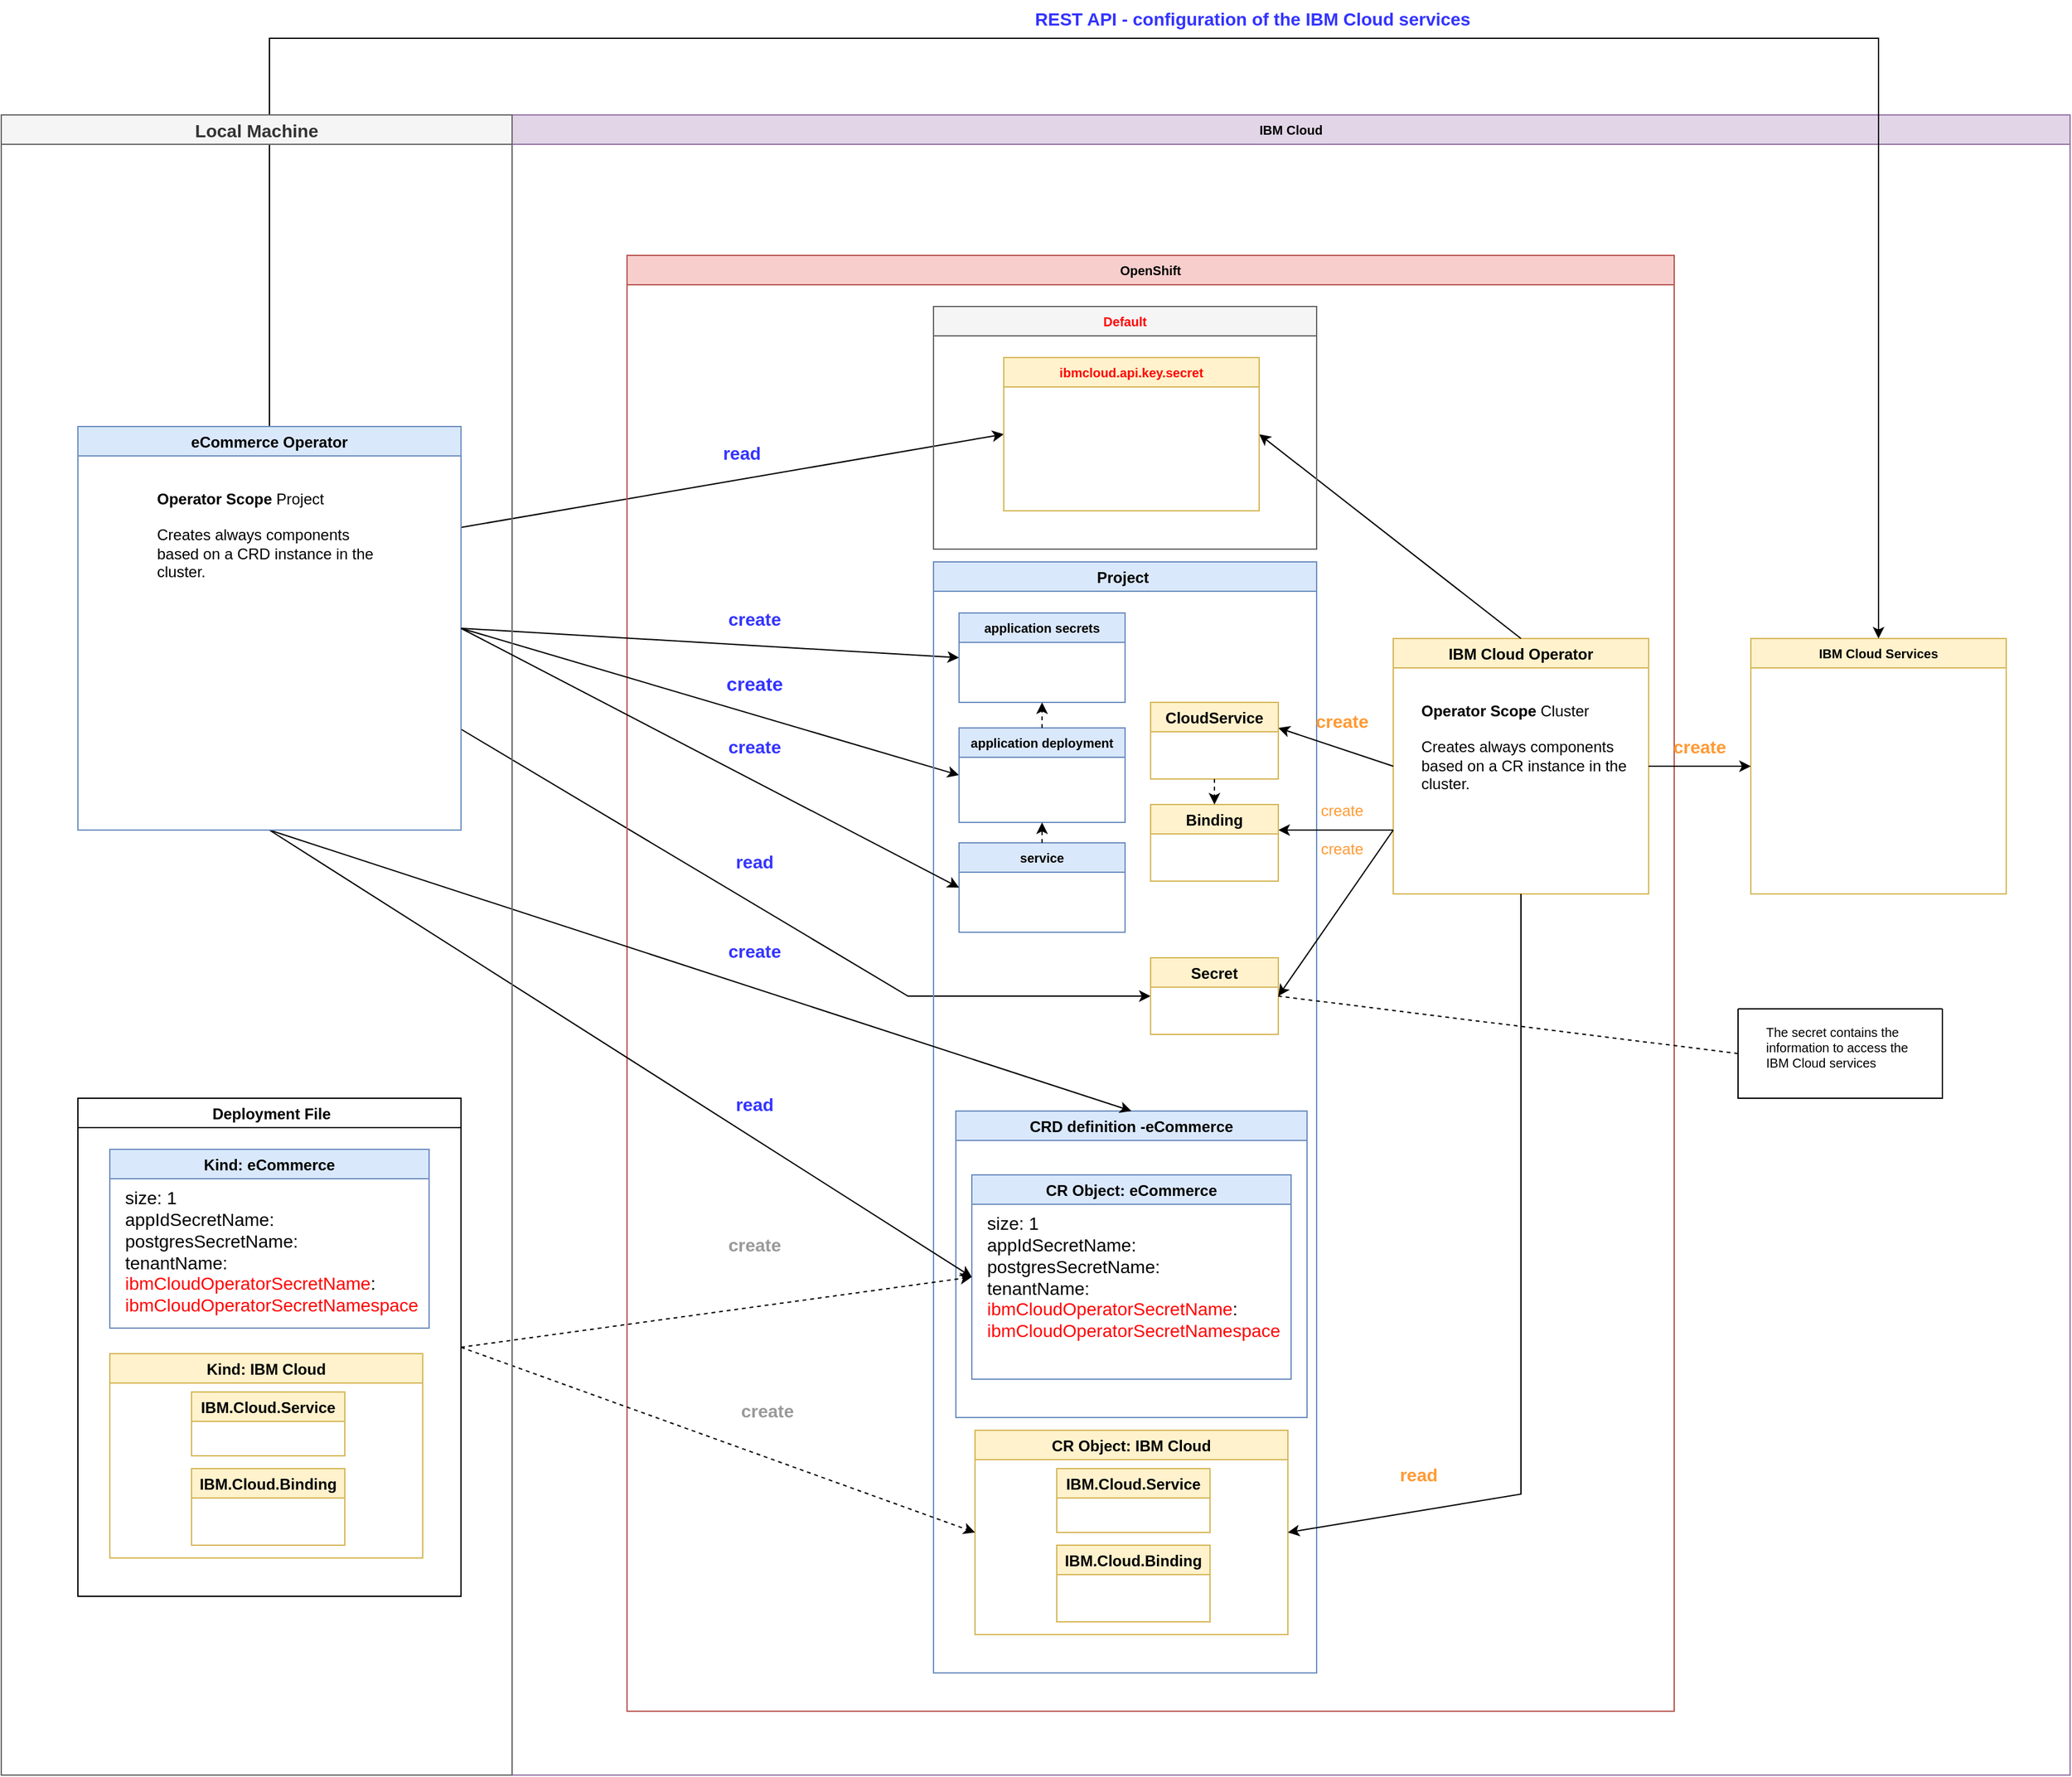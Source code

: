 <mxfile version="16.4.0" type="device" pages="9"><diagram name="Simplified overview starting point parallel dev" id="feSHPB-J3wLR3J_Uho-5"><mxGraphModel dx="2716" dy="2647" grid="1" gridSize="10" guides="1" tooltips="1" connect="1" arrows="1" fold="1" page="1" pageScale="1" pageWidth="827" pageHeight="1169" math="0" shadow="0"><root><mxCell id="vCQGXtpByUkdgXNHbSbh-0"/><mxCell id="vCQGXtpByUkdgXNHbSbh-1" parent="vCQGXtpByUkdgXNHbSbh-0"/><mxCell id="vCQGXtpByUkdgXNHbSbh-7" value="" style="endArrow=classic;html=1;rounded=0;entryX=0;entryY=0.5;entryDx=0;entryDy=0;exitX=1;exitY=0.75;exitDx=0;exitDy=0;" edge="1" parent="vCQGXtpByUkdgXNHbSbh-1" target="vCQGXtpByUkdgXNHbSbh-20" source="vCQGXtpByUkdgXNHbSbh-51"><mxGeometry width="50" height="50" relative="1" as="geometry"><mxPoint x="-630" y="190" as="sourcePoint"/><mxPoint x="440" y="230" as="targetPoint"/><Array as="points"><mxPoint x="180" y="350"/></Array></mxGeometry></mxCell><mxCell id="vCQGXtpByUkdgXNHbSbh-14" value="" style="endArrow=classic;html=1;rounded=0;fontFamily=Helvetica;fontSize=10;entryX=0;entryY=0.5;entryDx=0;entryDy=0;exitX=1;exitY=0.25;exitDx=0;exitDy=0;" edge="1" parent="vCQGXtpByUkdgXNHbSbh-1" source="vCQGXtpByUkdgXNHbSbh-51" target="vCQGXtpByUkdgXNHbSbh-24"><mxGeometry width="50" height="50" relative="1" as="geometry"><mxPoint x="-640" y="30" as="sourcePoint"/><mxPoint x="410" y="-20" as="targetPoint"/></mxGeometry></mxCell><mxCell id="vCQGXtpByUkdgXNHbSbh-16" value="OpenShift" style="swimlane;fontFamily=Helvetica;fontSize=10;fillColor=#f8cecc;strokeColor=#b85450;" vertex="1" parent="vCQGXtpByUkdgXNHbSbh-1"><mxGeometry x="-40" y="-230" width="820" height="1140" as="geometry"/></mxCell><mxCell id="vCQGXtpByUkdgXNHbSbh-27" value="" style="endArrow=classic;html=1;rounded=0;fontFamily=Helvetica;fontSize=10;entryX=0;entryY=0.5;entryDx=0;entryDy=0;exitX=1;exitY=0.5;exitDx=0;exitDy=0;" edge="1" parent="vCQGXtpByUkdgXNHbSbh-1" target="vCQGXtpByUkdgXNHbSbh-21" source="vCQGXtpByUkdgXNHbSbh-51"><mxGeometry width="50" height="50" relative="1" as="geometry"><mxPoint x="-630" y="85" as="sourcePoint"/><mxPoint x="360" y="300" as="targetPoint"/></mxGeometry></mxCell><mxCell id="vCQGXtpByUkdgXNHbSbh-28" value="" style="endArrow=classic;html=1;rounded=0;fontFamily=Helvetica;fontSize=10;entryX=0;entryY=0.5;entryDx=0;entryDy=0;exitX=1;exitY=0.5;exitDx=0;exitDy=0;" edge="1" parent="vCQGXtpByUkdgXNHbSbh-1" source="vCQGXtpByUkdgXNHbSbh-51" target="vCQGXtpByUkdgXNHbSbh-22"><mxGeometry width="50" height="50" relative="1" as="geometry"><mxPoint x="120" y="177" as="sourcePoint"/><mxPoint x="260" y="125" as="targetPoint"/></mxGeometry></mxCell><mxCell id="vCQGXtpByUkdgXNHbSbh-30" value="IBM Cloud" style="swimlane;fontFamily=Helvetica;fontSize=10;strokeWidth=1;fillColor=#e1d5e7;strokeColor=#9673a6;" vertex="1" parent="vCQGXtpByUkdgXNHbSbh-1"><mxGeometry x="-130" y="-340" width="1220" height="1300" as="geometry"/></mxCell><mxCell id="vCQGXtpByUkdgXNHbSbh-31" value="" style="swimlane;startSize=0;fontFamily=Helvetica;fontSize=10;fillColor=none;" vertex="1" parent="vCQGXtpByUkdgXNHbSbh-30"><mxGeometry x="960" y="700" width="160" height="70" as="geometry"/></mxCell><mxCell id="vCQGXtpByUkdgXNHbSbh-32" value="The secret contains the information to access the IBM Cloud services" style="text;html=1;strokeColor=none;fillColor=none;align=left;verticalAlign=middle;whiteSpace=wrap;rounded=0;fontFamily=Helvetica;fontSize=10;strokeWidth=2;" vertex="1" parent="vCQGXtpByUkdgXNHbSbh-31"><mxGeometry x="20" y="10" width="130" height="40" as="geometry"/></mxCell><mxCell id="vCQGXtpByUkdgXNHbSbh-35" value="IBM Cloud Services" style="swimlane;fontFamily=Helvetica;fontSize=10;fillColor=#fff2cc;strokeColor=#d6b656;" vertex="1" parent="vCQGXtpByUkdgXNHbSbh-30"><mxGeometry x="970" y="410" width="200" height="200" as="geometry"/></mxCell><mxCell id="vCQGXtpByUkdgXNHbSbh-66" value="create" style="text;html=1;strokeColor=none;fillColor=none;align=center;verticalAlign=middle;whiteSpace=wrap;rounded=0;fontColor=#3333FF;fontSize=15;fontStyle=1" vertex="1" parent="vCQGXtpByUkdgXNHbSbh-30"><mxGeometry x="160" y="430" width="60" height="30" as="geometry"/></mxCell><mxCell id="vCQGXtpByUkdgXNHbSbh-2" value="IBM Cloud Operator" style="swimlane;fillColor=#fff2cc;strokeColor=#d6b656;" vertex="1" parent="vCQGXtpByUkdgXNHbSbh-30"><mxGeometry x="690" y="410" width="200" height="200" as="geometry"/></mxCell><mxCell id="vCQGXtpByUkdgXNHbSbh-3" value="Project " style="swimlane;fillColor=#dae8fc;strokeColor=#6c8ebf;" vertex="1" parent="vCQGXtpByUkdgXNHbSbh-30"><mxGeometry x="330" y="350" width="300" height="870" as="geometry"/></mxCell><mxCell id="vCQGXtpByUkdgXNHbSbh-54" value="CRD definition -eCommerce" style="swimlane;fillColor=#dae8fc;strokeColor=#6c8ebf;" vertex="1" parent="vCQGXtpByUkdgXNHbSbh-3"><mxGeometry x="17.5" y="430" width="275" height="240" as="geometry"/></mxCell><mxCell id="vCQGXtpByUkdgXNHbSbh-37" value="CR Object: eCommerce" style="swimlane;fillColor=#dae8fc;strokeColor=#6c8ebf;" vertex="1" parent="vCQGXtpByUkdgXNHbSbh-54"><mxGeometry x="12.5" y="50" width="250" height="160" as="geometry"/></mxCell><mxCell id="vCQGXtpByUkdgXNHbSbh-38" value="size: 1&lt;br&gt;appIdSecretName:&lt;br&gt;postgresSecretName:&lt;br&gt;tenantName:&lt;br&gt;&lt;font color=&quot;#ff0000&quot;&gt;ibmCloudOperatorSecretName&lt;/font&gt;:&lt;br&gt;&lt;font color=&quot;#ff0000&quot;&gt;ibmCloudOperatorSecretNamespace&lt;/font&gt;" style="text;html=1;strokeColor=none;fillColor=none;align=left;verticalAlign=middle;whiteSpace=wrap;rounded=0;fontFamily=Helvetica;fontSize=14;fontColor=#000000;" vertex="1" parent="vCQGXtpByUkdgXNHbSbh-37"><mxGeometry x="10" y="30" width="240" height="100" as="geometry"/></mxCell><mxCell id="vCQGXtpByUkdgXNHbSbh-39" value="CR Object: IBM Cloud" style="swimlane;fillColor=#fff2cc;strokeColor=#d6b656;" vertex="1" parent="vCQGXtpByUkdgXNHbSbh-3"><mxGeometry x="32.5" y="680" width="245" height="160" as="geometry"/></mxCell><mxCell id="vCQGXtpByUkdgXNHbSbh-40" value="IBM.Cloud.Binding" style="swimlane;fillColor=#fff2cc;strokeColor=#d6b656;" vertex="1" parent="vCQGXtpByUkdgXNHbSbh-39"><mxGeometry x="64" y="90" width="120" height="60" as="geometry"/></mxCell><mxCell id="vCQGXtpByUkdgXNHbSbh-41" value="IBM.Cloud.Service" style="swimlane;fillColor=#fff2cc;strokeColor=#d6b656;" vertex="1" parent="vCQGXtpByUkdgXNHbSbh-39"><mxGeometry x="64" y="30" width="120" height="50" as="geometry"/></mxCell><mxCell id="vCQGXtpByUkdgXNHbSbh-20" value="Secret" style="swimlane;fillColor=#fff2cc;strokeColor=#d6b656;fontColor=#000000;" vertex="1" parent="vCQGXtpByUkdgXNHbSbh-3"><mxGeometry x="170" y="310" width="100" height="60" as="geometry"/></mxCell><mxCell id="vCQGXtpByUkdgXNHbSbh-5" value="" style="endArrow=classic;html=1;rounded=0;exitX=0;exitY=0.5;exitDx=0;exitDy=0;" edge="1" parent="vCQGXtpByUkdgXNHbSbh-30" source="vCQGXtpByUkdgXNHbSbh-2"><mxGeometry width="50" height="50" relative="1" as="geometry"><mxPoint x="690" y="480" as="sourcePoint"/><mxPoint x="600" y="480" as="targetPoint"/></mxGeometry></mxCell><mxCell id="vCQGXtpByUkdgXNHbSbh-6" value="" style="endArrow=classic;html=1;rounded=0;entryX=1;entryY=0.5;entryDx=0;entryDy=0;exitX=0.5;exitY=1;exitDx=0;exitDy=0;" edge="1" parent="vCQGXtpByUkdgXNHbSbh-30" source="vCQGXtpByUkdgXNHbSbh-2" target="vCQGXtpByUkdgXNHbSbh-39"><mxGeometry width="50" height="50" relative="1" as="geometry"><mxPoint x="380" y="990" as="sourcePoint"/><mxPoint x="540" y="760" as="targetPoint"/><Array as="points"><mxPoint x="790" y="1080"/></Array></mxGeometry></mxCell><mxCell id="vCQGXtpByUkdgXNHbSbh-8" value="" style="endArrow=classic;html=1;rounded=0;exitX=0;exitY=0.75;exitDx=0;exitDy=0;" edge="1" parent="vCQGXtpByUkdgXNHbSbh-30" source="vCQGXtpByUkdgXNHbSbh-2"><mxGeometry width="50" height="50" relative="1" as="geometry"><mxPoint x="490" y="640" as="sourcePoint"/><mxPoint x="600" y="560" as="targetPoint"/></mxGeometry></mxCell><mxCell id="vCQGXtpByUkdgXNHbSbh-9" value="create" style="text;html=1;strokeColor=none;fillColor=none;align=center;verticalAlign=middle;whiteSpace=wrap;rounded=0;fontColor=#FF9933;" vertex="1" parent="vCQGXtpByUkdgXNHbSbh-30"><mxGeometry x="620" y="530" width="60" height="30" as="geometry"/></mxCell><mxCell id="vCQGXtpByUkdgXNHbSbh-10" value="create" style="text;html=1;strokeColor=none;fillColor=none;align=center;verticalAlign=middle;whiteSpace=wrap;rounded=0;fontColor=#FF9933;fontSize=14;fontStyle=1" vertex="1" parent="vCQGXtpByUkdgXNHbSbh-30"><mxGeometry x="620" y="460" width="60" height="30" as="geometry"/></mxCell><mxCell id="vCQGXtpByUkdgXNHbSbh-11" value="" style="endArrow=classic;html=1;rounded=0;exitX=0;exitY=0.75;exitDx=0;exitDy=0;entryX=1;entryY=0.5;entryDx=0;entryDy=0;" edge="1" parent="vCQGXtpByUkdgXNHbSbh-30" source="vCQGXtpByUkdgXNHbSbh-2" target="vCQGXtpByUkdgXNHbSbh-20"><mxGeometry width="50" height="50" relative="1" as="geometry"><mxPoint x="690" y="580" as="sourcePoint"/><mxPoint x="600" y="640" as="targetPoint"/></mxGeometry></mxCell><mxCell id="vCQGXtpByUkdgXNHbSbh-12" value="create" style="text;html=1;strokeColor=none;fillColor=none;align=center;verticalAlign=middle;whiteSpace=wrap;rounded=0;fontColor=#FF9933;" vertex="1" parent="vCQGXtpByUkdgXNHbSbh-30"><mxGeometry x="620" y="560" width="60" height="30" as="geometry"/></mxCell><mxCell id="vCQGXtpByUkdgXNHbSbh-13" value="" style="endArrow=classic;html=1;rounded=0;fontFamily=Helvetica;fontSize=10;entryX=1;entryY=0.5;entryDx=0;entryDy=0;exitX=0.5;exitY=0;exitDx=0;exitDy=0;" edge="1" parent="vCQGXtpByUkdgXNHbSbh-30" source="vCQGXtpByUkdgXNHbSbh-2" target="vCQGXtpByUkdgXNHbSbh-24"><mxGeometry width="50" height="50" relative="1" as="geometry"><mxPoint x="570" y="370" as="sourcePoint"/><mxPoint x="620" y="320" as="targetPoint"/></mxGeometry></mxCell><mxCell id="vCQGXtpByUkdgXNHbSbh-17" value="CloudService" style="swimlane;fillColor=#fff2cc;strokeColor=#d6b656;" vertex="1" parent="vCQGXtpByUkdgXNHbSbh-30"><mxGeometry x="500" y="460" width="100" height="60" as="geometry"/></mxCell><mxCell id="vCQGXtpByUkdgXNHbSbh-18" value="Binding" style="swimlane;fillColor=#fff2cc;strokeColor=#d6b656;" vertex="1" parent="vCQGXtpByUkdgXNHbSbh-30"><mxGeometry x="500" y="540" width="100" height="60" as="geometry"/></mxCell><mxCell id="vCQGXtpByUkdgXNHbSbh-19" value="" style="endArrow=classic;html=1;rounded=0;fontFamily=Helvetica;fontSize=10;exitX=0.5;exitY=1;exitDx=0;exitDy=0;dashed=1;" edge="1" parent="vCQGXtpByUkdgXNHbSbh-30" source="vCQGXtpByUkdgXNHbSbh-17" target="vCQGXtpByUkdgXNHbSbh-18"><mxGeometry width="50" height="50" relative="1" as="geometry"><mxPoint x="640" y="620" as="sourcePoint"/><mxPoint x="690" y="570" as="targetPoint"/></mxGeometry></mxCell><mxCell id="vCQGXtpByUkdgXNHbSbh-21" value="application secrets" style="swimlane;fontFamily=Helvetica;fontSize=10;strokeWidth=1;fillColor=#dae8fc;strokeColor=#6c8ebf;" vertex="1" parent="vCQGXtpByUkdgXNHbSbh-30"><mxGeometry x="350" y="390" width="130" height="70" as="geometry"/></mxCell><mxCell id="vCQGXtpByUkdgXNHbSbh-22" value="application deployment" style="swimlane;fontFamily=Helvetica;fontSize=10;strokeWidth=1;fillColor=#dae8fc;strokeColor=#6c8ebf;" vertex="1" parent="vCQGXtpByUkdgXNHbSbh-30"><mxGeometry x="350" y="480" width="130" height="74" as="geometry"><mxRectangle x="410" y="370" width="140" height="23" as="alternateBounds"/></mxGeometry></mxCell><mxCell id="vCQGXtpByUkdgXNHbSbh-23" value="Default" style="swimlane;fontFamily=Helvetica;fontSize=10;fillColor=#f5f5f5;strokeColor=#666666;fontColor=#FF0000;" vertex="1" parent="vCQGXtpByUkdgXNHbSbh-30"><mxGeometry x="330" y="150" width="300" height="190" as="geometry"/></mxCell><mxCell id="vCQGXtpByUkdgXNHbSbh-24" value="ibmcloud.api.key.secret" style="swimlane;fontFamily=Helvetica;fontSize=10;fillColor=#fff2cc;strokeColor=#d6b656;fontColor=#FF0000;" vertex="1" parent="vCQGXtpByUkdgXNHbSbh-23"><mxGeometry x="55" y="40" width="200" height="120" as="geometry"/></mxCell><mxCell id="vCQGXtpByUkdgXNHbSbh-25" value="service" style="swimlane;fontFamily=Helvetica;fontSize=10;strokeWidth=1;fillColor=#dae8fc;strokeColor=#6c8ebf;" vertex="1" parent="vCQGXtpByUkdgXNHbSbh-30"><mxGeometry x="350" y="570" width="130" height="70" as="geometry"/></mxCell><mxCell id="vCQGXtpByUkdgXNHbSbh-26" value="" style="endArrow=classic;html=1;rounded=0;fontFamily=Helvetica;fontSize=10;entryX=0.5;entryY=1;entryDx=0;entryDy=0;exitX=0.5;exitY=0;exitDx=0;exitDy=0;dashed=1;" edge="1" parent="vCQGXtpByUkdgXNHbSbh-30" source="vCQGXtpByUkdgXNHbSbh-22" target="vCQGXtpByUkdgXNHbSbh-21"><mxGeometry width="50" height="50" relative="1" as="geometry"><mxPoint x="415" y="470" as="sourcePoint"/><mxPoint x="460" y="570" as="targetPoint"/></mxGeometry></mxCell><mxCell id="vCQGXtpByUkdgXNHbSbh-29" value="" style="endArrow=classic;html=1;rounded=0;fontFamily=Helvetica;fontSize=10;entryX=0.5;entryY=1;entryDx=0;entryDy=0;dashed=1;" edge="1" parent="vCQGXtpByUkdgXNHbSbh-30" target="vCQGXtpByUkdgXNHbSbh-22"><mxGeometry width="50" height="50" relative="1" as="geometry"><mxPoint x="415" y="570" as="sourcePoint"/><mxPoint x="460" y="570" as="targetPoint"/></mxGeometry></mxCell><mxCell id="vCQGXtpByUkdgXNHbSbh-15" value="" style="endArrow=classic;html=1;rounded=0;fontFamily=Helvetica;fontSize=10;exitX=1;exitY=0.5;exitDx=0;exitDy=0;entryX=0;entryY=0.5;entryDx=0;entryDy=0;" edge="1" parent="vCQGXtpByUkdgXNHbSbh-30" source="vCQGXtpByUkdgXNHbSbh-2" target="vCQGXtpByUkdgXNHbSbh-35"><mxGeometry width="50" height="50" relative="1" as="geometry"><mxPoint x="1070" y="450" as="sourcePoint"/><mxPoint x="1120" y="400" as="targetPoint"/></mxGeometry></mxCell><mxCell id="vCQGXtpByUkdgXNHbSbh-34" value="&lt;b&gt;Operator Scope&lt;/b&gt; Cluster&lt;br&gt;&lt;br&gt;Creates always components based on a CR instance in the cluster." style="text;html=1;strokeColor=none;fillColor=none;align=left;verticalAlign=middle;whiteSpace=wrap;rounded=0;" vertex="1" parent="vCQGXtpByUkdgXNHbSbh-30"><mxGeometry x="710" y="450" width="175" height="90" as="geometry"/></mxCell><mxCell id="vCQGXtpByUkdgXNHbSbh-50" value="" style="endArrow=none;dashed=1;html=1;rounded=0;fontFamily=Helvetica;fontSize=10;exitX=0;exitY=0.5;exitDx=0;exitDy=0;entryX=1;entryY=0.5;entryDx=0;entryDy=0;" edge="1" parent="vCQGXtpByUkdgXNHbSbh-30" source="vCQGXtpByUkdgXNHbSbh-31" target="vCQGXtpByUkdgXNHbSbh-20"><mxGeometry width="50" height="50" relative="1" as="geometry"><mxPoint x="560" y="700" as="sourcePoint"/><mxPoint x="740" y="660" as="targetPoint"/></mxGeometry></mxCell><mxCell id="vCQGXtpByUkdgXNHbSbh-42" value="read" style="text;html=1;strokeColor=none;fillColor=none;align=center;verticalAlign=middle;whiteSpace=wrap;rounded=0;fontSize=14;fontColor=#FF9933;fontStyle=1" vertex="1" parent="vCQGXtpByUkdgXNHbSbh-30"><mxGeometry x="680" y="1050" width="60" height="30" as="geometry"/></mxCell><mxCell id="vCQGXtpByUkdgXNHbSbh-67" value="create" style="text;html=1;strokeColor=none;fillColor=none;align=center;verticalAlign=middle;whiteSpace=wrap;rounded=0;fontSize=14;fontColor=#3333FF;fontStyle=1" vertex="1" parent="vCQGXtpByUkdgXNHbSbh-30"><mxGeometry x="160" y="380" width="60" height="30" as="geometry"/></mxCell><mxCell id="vCQGXtpByUkdgXNHbSbh-69" value="create" style="text;html=1;strokeColor=none;fillColor=none;align=center;verticalAlign=middle;whiteSpace=wrap;rounded=0;fontColor=#3333FF;fontStyle=1;fontSize=14;" vertex="1" parent="vCQGXtpByUkdgXNHbSbh-30"><mxGeometry x="160" y="480" width="60" height="30" as="geometry"/></mxCell><mxCell id="vCQGXtpByUkdgXNHbSbh-68" value="read" style="text;html=1;strokeColor=none;fillColor=none;align=center;verticalAlign=middle;whiteSpace=wrap;rounded=0;fontColor=#3333FF;fontSize=14;fontStyle=1" vertex="1" parent="vCQGXtpByUkdgXNHbSbh-30"><mxGeometry x="150" y="250" width="60" height="30" as="geometry"/></mxCell><mxCell id="vCQGXtpByUkdgXNHbSbh-33" value="read" style="text;html=1;strokeColor=none;fillColor=none;align=center;verticalAlign=middle;whiteSpace=wrap;rounded=0;fontSize=14;fontColor=#3333FF;fontStyle=1" vertex="1" parent="vCQGXtpByUkdgXNHbSbh-30"><mxGeometry x="160" y="570" width="60" height="30" as="geometry"/></mxCell><mxCell id="vCQGXtpByUkdgXNHbSbh-80" value="create" style="text;html=1;strokeColor=none;fillColor=none;align=center;verticalAlign=middle;whiteSpace=wrap;rounded=0;fontColor=#999999;fontStyle=1;fontSize=14;" vertex="1" parent="vCQGXtpByUkdgXNHbSbh-30"><mxGeometry x="160" y="870" width="60" height="30" as="geometry"/></mxCell><mxCell id="vCQGXtpByUkdgXNHbSbh-81" value="create" style="text;html=1;strokeColor=none;fillColor=none;align=center;verticalAlign=middle;whiteSpace=wrap;rounded=0;fontColor=#999999;fontStyle=1;fontSize=14;" vertex="1" parent="vCQGXtpByUkdgXNHbSbh-30"><mxGeometry x="170" y="1000" width="60" height="30" as="geometry"/></mxCell><mxCell id="vCQGXtpByUkdgXNHbSbh-82" value="create" style="text;html=1;strokeColor=none;fillColor=none;align=center;verticalAlign=middle;whiteSpace=wrap;rounded=0;fontColor=#3333FF;fontStyle=1;fontSize=14;" vertex="1" parent="vCQGXtpByUkdgXNHbSbh-30"><mxGeometry x="160" y="640" width="60" height="30" as="geometry"/></mxCell><mxCell id="vCQGXtpByUkdgXNHbSbh-84" value="create" style="text;html=1;strokeColor=none;fillColor=none;align=center;verticalAlign=middle;whiteSpace=wrap;rounded=0;fontColor=#FF9933;fontSize=14;fontStyle=1" vertex="1" parent="vCQGXtpByUkdgXNHbSbh-30"><mxGeometry x="900" y="480" width="60" height="30" as="geometry"/></mxCell><mxCell id="dSwgEDAGrmth3CLDIxMb-0" value="read" style="text;html=1;strokeColor=none;fillColor=none;align=center;verticalAlign=middle;whiteSpace=wrap;rounded=0;fontSize=14;fontColor=#3333FF;fontStyle=1" vertex="1" parent="vCQGXtpByUkdgXNHbSbh-30"><mxGeometry x="160" y="760" width="60" height="30" as="geometry"/></mxCell><mxCell id="vCQGXtpByUkdgXNHbSbh-48" value="" style="endArrow=classic;html=1;rounded=0;fontFamily=Helvetica;fontSize=10;entryX=0.5;entryY=0;entryDx=0;entryDy=0;exitX=0.5;exitY=0;exitDx=0;exitDy=0;" edge="1" parent="vCQGXtpByUkdgXNHbSbh-1" source="vCQGXtpByUkdgXNHbSbh-51" target="vCQGXtpByUkdgXNHbSbh-35"><mxGeometry width="50" height="50" relative="1" as="geometry"><mxPoint x="-140" y="120" as="sourcePoint"/><mxPoint x="-250" y="-140" as="targetPoint"/><Array as="points"><mxPoint x="-320" y="-400"/><mxPoint x="940" y="-400"/></Array></mxGeometry></mxCell><mxCell id="vCQGXtpByUkdgXNHbSbh-49" value="REST API - configuration of the IBM Cloud services" style="text;html=1;strokeColor=none;fillColor=none;align=center;verticalAlign=middle;whiteSpace=wrap;rounded=0;fontFamily=Helvetica;fontSize=14;fontColor=#3333FF;fontStyle=1" vertex="1" parent="vCQGXtpByUkdgXNHbSbh-1"><mxGeometry x="260" y="-430" width="380" height="30" as="geometry"/></mxCell><mxCell id="vCQGXtpByUkdgXNHbSbh-52" value="" style="endArrow=classic;html=1;rounded=0;entryX=0.5;entryY=0;entryDx=0;entryDy=0;exitX=0.5;exitY=1;exitDx=0;exitDy=0;" edge="1" parent="vCQGXtpByUkdgXNHbSbh-1" source="vCQGXtpByUkdgXNHbSbh-51" target="vCQGXtpByUkdgXNHbSbh-54"><mxGeometry width="50" height="50" relative="1" as="geometry"><mxPoint x="95" y="270" as="sourcePoint"/><mxPoint x="440" y="450" as="targetPoint"/></mxGeometry></mxCell><mxCell id="vCQGXtpByUkdgXNHbSbh-53" value="" style="endArrow=classic;html=1;rounded=0;entryX=0;entryY=0.5;entryDx=0;entryDy=0;exitX=0.5;exitY=1;exitDx=0;exitDy=0;" edge="1" parent="vCQGXtpByUkdgXNHbSbh-1" source="vCQGXtpByUkdgXNHbSbh-51" target="vCQGXtpByUkdgXNHbSbh-37"><mxGeometry width="50" height="50" relative="1" as="geometry"><mxPoint x="-30" y="270" as="sourcePoint"/><mxPoint x="-25.0" y="720.0" as="targetPoint"/></mxGeometry></mxCell><mxCell id="vCQGXtpByUkdgXNHbSbh-62" value="" style="endArrow=classic;html=1;rounded=0;dashed=1;fontFamily=Helvetica;fontSize=14;fontColor=#FF0000;strokeColor=#000000;exitX=1;exitY=0.5;exitDx=0;exitDy=0;entryX=0;entryY=0.5;entryDx=0;entryDy=0;" edge="1" parent="vCQGXtpByUkdgXNHbSbh-1" source="vCQGXtpByUkdgXNHbSbh-56" target="vCQGXtpByUkdgXNHbSbh-39"><mxGeometry width="50" height="50" relative="1" as="geometry"><mxPoint x="-200" y="960" as="sourcePoint"/><mxPoint x="-70" y="1000" as="targetPoint"/></mxGeometry></mxCell><mxCell id="vCQGXtpByUkdgXNHbSbh-63" value="" style="endArrow=classic;html=1;rounded=0;dashed=1;fontFamily=Helvetica;fontSize=14;fontColor=#FF0000;strokeColor=#000000;entryX=0;entryY=0.5;entryDx=0;entryDy=0;exitX=1;exitY=0.5;exitDx=0;exitDy=0;" edge="1" parent="vCQGXtpByUkdgXNHbSbh-1" target="vCQGXtpByUkdgXNHbSbh-37" source="vCQGXtpByUkdgXNHbSbh-56"><mxGeometry width="50" height="50" relative="1" as="geometry"><mxPoint x="-290" y="920" as="sourcePoint"/><mxPoint x="-60" y="1010" as="targetPoint"/></mxGeometry></mxCell><mxCell id="vCQGXtpByUkdgXNHbSbh-64" value="Local Machine" style="swimlane;fontFamily=Helvetica;fontSize=14;fontColor=#333333;strokeWidth=1;fillColor=#f5f5f5;strokeColor=#666666;" vertex="1" parent="vCQGXtpByUkdgXNHbSbh-1"><mxGeometry x="-530" y="-340" width="400" height="1300" as="geometry"/></mxCell><mxCell id="vCQGXtpByUkdgXNHbSbh-56" value=" Deployment File" style="swimlane;" vertex="1" parent="vCQGXtpByUkdgXNHbSbh-64"><mxGeometry x="60" y="770" width="300" height="390" as="geometry"/></mxCell><mxCell id="vCQGXtpByUkdgXNHbSbh-57" value="Kind: eCommerce" style="swimlane;fillColor=#dae8fc;strokeColor=#6c8ebf;" vertex="1" parent="vCQGXtpByUkdgXNHbSbh-56"><mxGeometry x="25" y="40" width="250" height="140" as="geometry"/></mxCell><mxCell id="vCQGXtpByUkdgXNHbSbh-58" value="size: 1&lt;br&gt;appIdSecretName:&lt;br&gt;postgresSecretName:&lt;br&gt;tenantName:&lt;br&gt;&lt;font color=&quot;#ff0000&quot;&gt;ibmCloudOperatorSecretName&lt;/font&gt;:&lt;br&gt;&lt;font color=&quot;#ff0000&quot;&gt;ibmCloudOperatorSecretNamespace&lt;/font&gt;" style="text;html=1;strokeColor=none;fillColor=none;align=left;verticalAlign=middle;whiteSpace=wrap;rounded=0;fontFamily=Helvetica;fontSize=14;fontColor=#000000;" vertex="1" parent="vCQGXtpByUkdgXNHbSbh-57"><mxGeometry x="10" y="30" width="240" height="100" as="geometry"/></mxCell><mxCell id="vCQGXtpByUkdgXNHbSbh-59" value="Kind: IBM Cloud" style="swimlane;fillColor=#fff2cc;strokeColor=#d6b656;" vertex="1" parent="vCQGXtpByUkdgXNHbSbh-56"><mxGeometry x="25" y="200" width="245" height="160" as="geometry"/></mxCell><mxCell id="vCQGXtpByUkdgXNHbSbh-60" value="IBM.Cloud.Binding" style="swimlane;fillColor=#fff2cc;strokeColor=#d6b656;" vertex="1" parent="vCQGXtpByUkdgXNHbSbh-59"><mxGeometry x="64" y="90" width="120" height="60" as="geometry"/></mxCell><mxCell id="vCQGXtpByUkdgXNHbSbh-61" value="IBM.Cloud.Service" style="swimlane;fillColor=#fff2cc;strokeColor=#d6b656;" vertex="1" parent="vCQGXtpByUkdgXNHbSbh-59"><mxGeometry x="64" y="30" width="120" height="50" as="geometry"/></mxCell><mxCell id="vCQGXtpByUkdgXNHbSbh-51" value="eCommerce Operator" style="swimlane;fillColor=#dae8fc;strokeColor=#6c8ebf;" vertex="1" parent="vCQGXtpByUkdgXNHbSbh-64"><mxGeometry x="60" y="244" width="300" height="316" as="geometry"><mxRectangle x="-140" y="-40" width="120" height="23" as="alternateBounds"/></mxGeometry></mxCell><mxCell id="vCQGXtpByUkdgXNHbSbh-65" value="&lt;b&gt;Operator Scope&lt;/b&gt; Project&lt;br&gt;&lt;br&gt;Creates always components based on a CRD instance in the cluster." style="text;html=1;strokeColor=none;fillColor=none;align=left;verticalAlign=middle;whiteSpace=wrap;rounded=0;" vertex="1" parent="vCQGXtpByUkdgXNHbSbh-51"><mxGeometry x="60" y="40" width="175" height="90" as="geometry"/></mxCell><mxCell id="vCQGXtpByUkdgXNHbSbh-70" value="" style="endArrow=classic;html=1;rounded=0;fontFamily=Helvetica;fontSize=10;entryX=0;entryY=0.5;entryDx=0;entryDy=0;exitX=1;exitY=0.5;exitDx=0;exitDy=0;" edge="1" parent="vCQGXtpByUkdgXNHbSbh-1" target="vCQGXtpByUkdgXNHbSbh-25" source="vCQGXtpByUkdgXNHbSbh-51"><mxGeometry width="50" height="50" relative="1" as="geometry"><mxPoint x="-580" y="160" as="sourcePoint"/><mxPoint x="260" y="187" as="targetPoint"/></mxGeometry></mxCell></root></mxGraphModel></diagram><diagram name="Step 1: Simplified overview starting point basic" id="vulJC5FX5Tt8VmZPBWaF"><mxGraphModel dx="3660" dy="3386" grid="1" gridSize="10" guides="1" tooltips="1" connect="1" arrows="1" fold="1" page="1" pageScale="1" pageWidth="827" pageHeight="1169" math="0" shadow="0"><root><mxCell id="zkAUjO1aCKLNO-rfLUwU-0"/><mxCell id="zkAUjO1aCKLNO-rfLUwU-1" parent="zkAUjO1aCKLNO-rfLUwU-0"/><mxCell id="zkAUjO1aCKLNO-rfLUwU-4" value="OpenShift" style="swimlane;fontFamily=Helvetica;fontSize=10;fillColor=#f8cecc;strokeColor=#b85450;" vertex="1" parent="zkAUjO1aCKLNO-rfLUwU-1"><mxGeometry x="-40" y="-230" width="820" height="1140" as="geometry"/></mxCell><mxCell id="zkAUjO1aCKLNO-rfLUwU-7" value="IBM Cloud" style="swimlane;fontFamily=Helvetica;fontSize=10;strokeWidth=1;fillColor=#e1d5e7;strokeColor=#9673a6;" vertex="1" parent="zkAUjO1aCKLNO-rfLUwU-1"><mxGeometry x="-130" y="-340" width="1220" height="1300" as="geometry"/></mxCell><mxCell id="zkAUjO1aCKLNO-rfLUwU-12" value="IBM Cloud Operator" style="swimlane;fillColor=#fff2cc;strokeColor=#d6b656;" vertex="1" parent="zkAUjO1aCKLNO-rfLUwU-7"><mxGeometry x="690" y="410" width="200" height="200" as="geometry"/></mxCell><mxCell id="zkAUjO1aCKLNO-rfLUwU-13" value="Project " style="swimlane;fillColor=#dae8fc;strokeColor=#6c8ebf;" vertex="1" parent="zkAUjO1aCKLNO-rfLUwU-7"><mxGeometry x="330" y="350" width="300" height="870" as="geometry"/></mxCell><mxCell id="zkAUjO1aCKLNO-rfLUwU-14" value="CRD definition -eCommerce" style="swimlane;fillColor=#dae8fc;strokeColor=#6c8ebf;" vertex="1" parent="zkAUjO1aCKLNO-rfLUwU-13"><mxGeometry x="17.5" y="430" width="275" height="240" as="geometry"/></mxCell><mxCell id="zkAUjO1aCKLNO-rfLUwU-34" value="Default" style="swimlane;fontFamily=Helvetica;fontSize=10;fillColor=#f5f5f5;strokeColor=#666666;fontColor=#FF0000;" vertex="1" parent="zkAUjO1aCKLNO-rfLUwU-7"><mxGeometry x="330" y="150" width="300" height="190" as="geometry"/></mxCell><mxCell id="zkAUjO1aCKLNO-rfLUwU-40" value="&lt;b&gt;Operator Scope&lt;/b&gt; Cluster&lt;br&gt;&lt;br&gt;Creates always components based on a CR instance in the cluster." style="text;html=1;strokeColor=none;fillColor=none;align=left;verticalAlign=middle;whiteSpace=wrap;rounded=0;" vertex="1" parent="zkAUjO1aCKLNO-rfLUwU-7"><mxGeometry x="710" y="450" width="175" height="90" as="geometry"/></mxCell><mxCell id="zkAUjO1aCKLNO-rfLUwU-58" value="Local Machine" style="swimlane;fontFamily=Helvetica;fontSize=14;fontColor=#333333;strokeWidth=1;fillColor=#f5f5f5;strokeColor=#666666;" vertex="1" parent="zkAUjO1aCKLNO-rfLUwU-1"><mxGeometry x="-530" y="-340" width="400" height="1300" as="geometry"/></mxCell><mxCell id="zkAUjO1aCKLNO-rfLUwU-59" value=" Deployment File" style="swimlane;" vertex="1" parent="zkAUjO1aCKLNO-rfLUwU-58"><mxGeometry x="60" y="770" width="300" height="390" as="geometry"/></mxCell><mxCell id="zkAUjO1aCKLNO-rfLUwU-60" value="Kind: eCommerce" style="swimlane;fillColor=#dae8fc;strokeColor=#6c8ebf;" vertex="1" parent="zkAUjO1aCKLNO-rfLUwU-59"><mxGeometry x="25" y="40" width="250" height="140" as="geometry"/></mxCell><mxCell id="zkAUjO1aCKLNO-rfLUwU-61" value="size: 1&lt;br&gt;appIdSecretName:&lt;br&gt;postgresSecretName:&lt;br&gt;tenantName:&lt;br&gt;&lt;font color=&quot;#ff0000&quot;&gt;ibmCloudOperatorSecretName&lt;/font&gt;:&lt;br&gt;&lt;font color=&quot;#ff0000&quot;&gt;ibmCloudOperatorSecretNamespace&lt;/font&gt;" style="text;html=1;strokeColor=none;fillColor=none;align=left;verticalAlign=middle;whiteSpace=wrap;rounded=0;fontFamily=Helvetica;fontSize=14;fontColor=#000000;" vertex="1" parent="zkAUjO1aCKLNO-rfLUwU-60"><mxGeometry x="10" y="30" width="240" height="100" as="geometry"/></mxCell><mxCell id="zkAUjO1aCKLNO-rfLUwU-62" value="Kind: IBM Cloud" style="swimlane;fillColor=#fff2cc;strokeColor=#d6b656;" vertex="1" parent="zkAUjO1aCKLNO-rfLUwU-59"><mxGeometry x="25" y="200" width="245" height="160" as="geometry"/></mxCell><mxCell id="zkAUjO1aCKLNO-rfLUwU-63" value="IBM.Cloud.Binding" style="swimlane;fillColor=#fff2cc;strokeColor=#d6b656;" vertex="1" parent="zkAUjO1aCKLNO-rfLUwU-62"><mxGeometry x="64" y="90" width="120" height="60" as="geometry"/></mxCell><mxCell id="zkAUjO1aCKLNO-rfLUwU-64" value="IBM.Cloud.Service" style="swimlane;fillColor=#fff2cc;strokeColor=#d6b656;" vertex="1" parent="zkAUjO1aCKLNO-rfLUwU-62"><mxGeometry x="64" y="30" width="120" height="50" as="geometry"/></mxCell><mxCell id="zkAUjO1aCKLNO-rfLUwU-65" value="eCommerce Operator" style="swimlane;fillColor=#dae8fc;strokeColor=#6c8ebf;" vertex="1" parent="zkAUjO1aCKLNO-rfLUwU-58"><mxGeometry x="60" y="244" width="300" height="316" as="geometry"><mxRectangle x="-140" y="-40" width="120" height="23" as="alternateBounds"/></mxGeometry></mxCell><mxCell id="zkAUjO1aCKLNO-rfLUwU-66" value="&lt;b&gt;Operator Scope&lt;/b&gt; Project&lt;br&gt;&lt;br&gt;Creates always components based on a CRD instance in the cluster." style="text;html=1;strokeColor=none;fillColor=none;align=left;verticalAlign=middle;whiteSpace=wrap;rounded=0;" vertex="1" parent="zkAUjO1aCKLNO-rfLUwU-65"><mxGeometry x="60" y="40" width="175" height="90" as="geometry"/></mxCell><mxCell id="rBt3OqYNv3pEVqRfsy6f-0" value="create" style="text;html=1;strokeColor=none;fillColor=none;align=center;verticalAlign=middle;whiteSpace=wrap;rounded=0;fontColor=#3333FF;fontStyle=1;fontSize=14;" vertex="1" parent="zkAUjO1aCKLNO-rfLUwU-1"><mxGeometry x="30" y="300" width="60" height="30" as="geometry"/></mxCell><mxCell id="rBt3OqYNv3pEVqRfsy6f-1" value="" style="endArrow=classic;html=1;rounded=0;entryX=0.5;entryY=0;entryDx=0;entryDy=0;exitX=0.5;exitY=1;exitDx=0;exitDy=0;" edge="1" parent="zkAUjO1aCKLNO-rfLUwU-1"><mxGeometry width="50" height="50" relative="1" as="geometry"><mxPoint x="-320" y="220" as="sourcePoint"/><mxPoint x="355" y="440" as="targetPoint"/></mxGeometry></mxCell><mxCell id="ieryO-pS1bWj-dI_KTAE-1" value="" style="endArrow=classic;html=1;rounded=0;fontFamily=Helvetica;fontSize=10;entryX=1;entryY=0.5;entryDx=0;entryDy=0;exitX=0.5;exitY=0;exitDx=0;exitDy=0;" edge="1" parent="zkAUjO1aCKLNO-rfLUwU-1" target="ieryO-pS1bWj-dI_KTAE-2"><mxGeometry width="50" height="50" relative="1" as="geometry"><mxPoint x="660" y="70" as="sourcePoint"/><mxPoint x="620" y="320" as="targetPoint"/></mxGeometry></mxCell><mxCell id="ieryO-pS1bWj-dI_KTAE-2" value="ibmcloud.api.key.secret" style="swimlane;fontFamily=Helvetica;fontSize=10;fillColor=#fff2cc;strokeColor=#d6b656;fontColor=#FF0000;" vertex="1" parent="zkAUjO1aCKLNO-rfLUwU-1"><mxGeometry x="255" y="-150" width="200" height="120" as="geometry"/></mxCell></root></mxGraphModel></diagram><diagram name="Step 2: Simplified overview starting point basic" id="33UOG1HcWhIV4JwRb0T0"><mxGraphModel dx="1960" dy="2056" grid="1" gridSize="10" guides="1" tooltips="1" connect="1" arrows="1" fold="1" page="1" pageScale="1" pageWidth="827" pageHeight="1169" math="0" shadow="0"><root><mxCell id="4FPTVfVnP7whOfmZtkq2-0"/><mxCell id="4FPTVfVnP7whOfmZtkq2-1" parent="4FPTVfVnP7whOfmZtkq2-0"/><mxCell id="4FPTVfVnP7whOfmZtkq2-4" value="OpenShift" style="swimlane;fontFamily=Helvetica;fontSize=10;fillColor=#f8cecc;strokeColor=#b85450;" vertex="1" parent="4FPTVfVnP7whOfmZtkq2-1"><mxGeometry x="-40" y="-230" width="820" height="1140" as="geometry"/></mxCell><mxCell id="4FPTVfVnP7whOfmZtkq2-7" value="IBM Cloud" style="swimlane;fontFamily=Helvetica;fontSize=10;strokeWidth=1;fillColor=#e1d5e7;strokeColor=#9673a6;" vertex="1" parent="4FPTVfVnP7whOfmZtkq2-1"><mxGeometry x="-130" y="-340" width="1220" height="1300" as="geometry"/></mxCell><mxCell id="4FPTVfVnP7whOfmZtkq2-12" value="IBM Cloud Operator" style="swimlane;fillColor=#fff2cc;strokeColor=#d6b656;" vertex="1" parent="4FPTVfVnP7whOfmZtkq2-7"><mxGeometry x="690" y="410" width="200" height="200" as="geometry"/></mxCell><mxCell id="4FPTVfVnP7whOfmZtkq2-13" value="Project " style="swimlane;fillColor=#dae8fc;strokeColor=#6c8ebf;" vertex="1" parent="4FPTVfVnP7whOfmZtkq2-7"><mxGeometry x="330" y="350" width="300" height="870" as="geometry"/></mxCell><mxCell id="4FPTVfVnP7whOfmZtkq2-14" value="CRD definition -eCommerce" style="swimlane;fillColor=#dae8fc;strokeColor=#6c8ebf;" vertex="1" parent="4FPTVfVnP7whOfmZtkq2-13"><mxGeometry x="17.5" y="430" width="275" height="240" as="geometry"/></mxCell><mxCell id="4FPTVfVnP7whOfmZtkq2-15" value="CR Object: eCommerce" style="swimlane;fillColor=#dae8fc;strokeColor=#6c8ebf;" vertex="1" parent="4FPTVfVnP7whOfmZtkq2-14"><mxGeometry x="12.5" y="50" width="250" height="160" as="geometry"/></mxCell><mxCell id="4FPTVfVnP7whOfmZtkq2-16" value="size: 1&lt;br&gt;appIdSecretName:&lt;br&gt;postgresSecretName:&lt;br&gt;tenantName:&lt;br&gt;&lt;font color=&quot;#ff0000&quot;&gt;ibmCloudOperatorSecretName&lt;/font&gt;:&lt;br&gt;&lt;font color=&quot;#ff0000&quot;&gt;ibmCloudOperatorSecretNamespace&lt;/font&gt;" style="text;html=1;strokeColor=none;fillColor=none;align=left;verticalAlign=middle;whiteSpace=wrap;rounded=0;fontFamily=Helvetica;fontSize=14;fontColor=#000000;" vertex="1" parent="4FPTVfVnP7whOfmZtkq2-15"><mxGeometry x="10" y="30" width="240" height="100" as="geometry"/></mxCell><mxCell id="4FPTVfVnP7whOfmZtkq2-17" value="CR Object: IBM Cloud" style="swimlane;fillColor=#fff2cc;strokeColor=#d6b656;" vertex="1" parent="4FPTVfVnP7whOfmZtkq2-13"><mxGeometry x="32.5" y="680" width="245" height="160" as="geometry"/></mxCell><mxCell id="4FPTVfVnP7whOfmZtkq2-18" value="IBM.Cloud.Binding" style="swimlane;fillColor=#fff2cc;strokeColor=#d6b656;" vertex="1" parent="4FPTVfVnP7whOfmZtkq2-17"><mxGeometry x="64" y="90" width="120" height="60" as="geometry"/></mxCell><mxCell id="4FPTVfVnP7whOfmZtkq2-19" value="IBM.Cloud.Service" style="swimlane;fillColor=#fff2cc;strokeColor=#d6b656;" vertex="1" parent="4FPTVfVnP7whOfmZtkq2-17"><mxGeometry x="64" y="30" width="120" height="50" as="geometry"/></mxCell><mxCell id="4FPTVfVnP7whOfmZtkq2-22" value="" style="endArrow=classic;html=1;rounded=0;entryX=1;entryY=0.5;entryDx=0;entryDy=0;exitX=0.5;exitY=1;exitDx=0;exitDy=0;" edge="1" parent="4FPTVfVnP7whOfmZtkq2-7" source="4FPTVfVnP7whOfmZtkq2-12" target="4FPTVfVnP7whOfmZtkq2-17"><mxGeometry width="50" height="50" relative="1" as="geometry"><mxPoint x="380" y="990" as="sourcePoint"/><mxPoint x="540" y="760" as="targetPoint"/><Array as="points"><mxPoint x="790" y="1080"/></Array></mxGeometry></mxCell><mxCell id="4FPTVfVnP7whOfmZtkq2-34" value="Default" style="swimlane;fontFamily=Helvetica;fontSize=10;fillColor=#f5f5f5;strokeColor=#666666;fontColor=#FF0000;" vertex="1" parent="4FPTVfVnP7whOfmZtkq2-7"><mxGeometry x="330" y="150" width="300" height="190" as="geometry"/></mxCell><mxCell id="4FPTVfVnP7whOfmZtkq2-40" value="&lt;b&gt;Operator Scope&lt;/b&gt; Cluster&lt;br&gt;&lt;br&gt;Creates always components based on a CR instance in the cluster." style="text;html=1;strokeColor=none;fillColor=none;align=left;verticalAlign=middle;whiteSpace=wrap;rounded=0;" vertex="1" parent="4FPTVfVnP7whOfmZtkq2-7"><mxGeometry x="710" y="450" width="175" height="90" as="geometry"/></mxCell><mxCell id="4FPTVfVnP7whOfmZtkq2-42" value="read" style="text;html=1;strokeColor=none;fillColor=none;align=center;verticalAlign=middle;whiteSpace=wrap;rounded=0;fontSize=14;fontColor=#FF9933;fontStyle=1" vertex="1" parent="4FPTVfVnP7whOfmZtkq2-7"><mxGeometry x="680" y="1050" width="60" height="30" as="geometry"/></mxCell><mxCell id="4FPTVfVnP7whOfmZtkq2-47" value="create" style="text;html=1;strokeColor=none;fillColor=none;align=center;verticalAlign=middle;whiteSpace=wrap;rounded=0;fontColor=#999999;fontStyle=1;fontSize=14;" vertex="1" parent="4FPTVfVnP7whOfmZtkq2-7"><mxGeometry x="160" y="870" width="60" height="30" as="geometry"/></mxCell><mxCell id="4FPTVfVnP7whOfmZtkq2-48" value="create" style="text;html=1;strokeColor=none;fillColor=none;align=center;verticalAlign=middle;whiteSpace=wrap;rounded=0;fontColor=#999999;fontStyle=1;fontSize=14;" vertex="1" parent="4FPTVfVnP7whOfmZtkq2-7"><mxGeometry x="170" y="1000" width="60" height="30" as="geometry"/></mxCell><mxCell id="4FPTVfVnP7whOfmZtkq2-49" value="create" style="text;html=1;strokeColor=none;fillColor=none;align=center;verticalAlign=middle;whiteSpace=wrap;rounded=0;fontColor=#3333FF;fontStyle=1;fontSize=14;" vertex="1" parent="4FPTVfVnP7whOfmZtkq2-7"><mxGeometry x="160" y="640" width="60" height="30" as="geometry"/></mxCell><mxCell id="4FPTVfVnP7whOfmZtkq2-51" value="read" style="text;html=1;strokeColor=none;fillColor=none;align=center;verticalAlign=middle;whiteSpace=wrap;rounded=0;fontSize=14;fontColor=#3333FF;fontStyle=1" vertex="1" parent="4FPTVfVnP7whOfmZtkq2-7"><mxGeometry x="160" y="760" width="60" height="30" as="geometry"/></mxCell><mxCell id="4FPTVfVnP7whOfmZtkq2-54" value="" style="endArrow=classic;html=1;rounded=0;entryX=0.5;entryY=0;entryDx=0;entryDy=0;exitX=0.5;exitY=1;exitDx=0;exitDy=0;" edge="1" parent="4FPTVfVnP7whOfmZtkq2-1" source="4FPTVfVnP7whOfmZtkq2-65" target="4FPTVfVnP7whOfmZtkq2-14"><mxGeometry width="50" height="50" relative="1" as="geometry"><mxPoint x="95" y="270" as="sourcePoint"/><mxPoint x="440" y="450" as="targetPoint"/></mxGeometry></mxCell><mxCell id="4FPTVfVnP7whOfmZtkq2-55" value="" style="endArrow=classic;html=1;rounded=0;entryX=0;entryY=0.5;entryDx=0;entryDy=0;exitX=0.5;exitY=1;exitDx=0;exitDy=0;" edge="1" parent="4FPTVfVnP7whOfmZtkq2-1" source="4FPTVfVnP7whOfmZtkq2-65" target="4FPTVfVnP7whOfmZtkq2-15"><mxGeometry width="50" height="50" relative="1" as="geometry"><mxPoint x="-30" y="270" as="sourcePoint"/><mxPoint x="-25.0" y="720.0" as="targetPoint"/></mxGeometry></mxCell><mxCell id="4FPTVfVnP7whOfmZtkq2-56" value="" style="endArrow=classic;html=1;rounded=0;dashed=1;fontFamily=Helvetica;fontSize=14;fontColor=#FF0000;strokeColor=#000000;exitX=1;exitY=0.5;exitDx=0;exitDy=0;entryX=0;entryY=0.5;entryDx=0;entryDy=0;" edge="1" parent="4FPTVfVnP7whOfmZtkq2-1" source="4FPTVfVnP7whOfmZtkq2-59" target="4FPTVfVnP7whOfmZtkq2-17"><mxGeometry width="50" height="50" relative="1" as="geometry"><mxPoint x="-200" y="960" as="sourcePoint"/><mxPoint x="-70" y="1000" as="targetPoint"/></mxGeometry></mxCell><mxCell id="4FPTVfVnP7whOfmZtkq2-57" value="" style="endArrow=classic;html=1;rounded=0;dashed=1;fontFamily=Helvetica;fontSize=14;fontColor=#FF0000;strokeColor=#000000;entryX=0;entryY=0.5;entryDx=0;entryDy=0;exitX=1;exitY=0.5;exitDx=0;exitDy=0;" edge="1" parent="4FPTVfVnP7whOfmZtkq2-1" source="4FPTVfVnP7whOfmZtkq2-59" target="4FPTVfVnP7whOfmZtkq2-15"><mxGeometry width="50" height="50" relative="1" as="geometry"><mxPoint x="-290" y="920" as="sourcePoint"/><mxPoint x="-60" y="1010" as="targetPoint"/></mxGeometry></mxCell><mxCell id="4FPTVfVnP7whOfmZtkq2-58" value="Local Machine" style="swimlane;fontFamily=Helvetica;fontSize=14;fontColor=#333333;strokeWidth=1;fillColor=#f5f5f5;strokeColor=#666666;" vertex="1" parent="4FPTVfVnP7whOfmZtkq2-1"><mxGeometry x="-530" y="-340" width="400" height="1300" as="geometry"/></mxCell><mxCell id="4FPTVfVnP7whOfmZtkq2-59" value=" Deployment File" style="swimlane;" vertex="1" parent="4FPTVfVnP7whOfmZtkq2-58"><mxGeometry x="60" y="770" width="300" height="390" as="geometry"/></mxCell><mxCell id="4FPTVfVnP7whOfmZtkq2-60" value="Kind: eCommerce" style="swimlane;fillColor=#dae8fc;strokeColor=#6c8ebf;" vertex="1" parent="4FPTVfVnP7whOfmZtkq2-59"><mxGeometry x="25" y="40" width="250" height="140" as="geometry"/></mxCell><mxCell id="4FPTVfVnP7whOfmZtkq2-61" value="size: 1&lt;br&gt;appIdSecretName:&lt;br&gt;postgresSecretName:&lt;br&gt;tenantName:&lt;br&gt;&lt;font color=&quot;#ff0000&quot;&gt;ibmCloudOperatorSecretName&lt;/font&gt;:&lt;br&gt;&lt;font color=&quot;#ff0000&quot;&gt;ibmCloudOperatorSecretNamespace&lt;/font&gt;" style="text;html=1;strokeColor=none;fillColor=none;align=left;verticalAlign=middle;whiteSpace=wrap;rounded=0;fontFamily=Helvetica;fontSize=14;fontColor=#000000;" vertex="1" parent="4FPTVfVnP7whOfmZtkq2-60"><mxGeometry x="10" y="30" width="240" height="100" as="geometry"/></mxCell><mxCell id="4FPTVfVnP7whOfmZtkq2-62" value="Kind: IBM Cloud" style="swimlane;fillColor=#fff2cc;strokeColor=#d6b656;" vertex="1" parent="4FPTVfVnP7whOfmZtkq2-59"><mxGeometry x="25" y="200" width="245" height="160" as="geometry"/></mxCell><mxCell id="4FPTVfVnP7whOfmZtkq2-63" value="IBM.Cloud.Binding" style="swimlane;fillColor=#fff2cc;strokeColor=#d6b656;" vertex="1" parent="4FPTVfVnP7whOfmZtkq2-62"><mxGeometry x="64" y="90" width="120" height="60" as="geometry"/></mxCell><mxCell id="4FPTVfVnP7whOfmZtkq2-64" value="IBM.Cloud.Service" style="swimlane;fillColor=#fff2cc;strokeColor=#d6b656;" vertex="1" parent="4FPTVfVnP7whOfmZtkq2-62"><mxGeometry x="64" y="30" width="120" height="50" as="geometry"/></mxCell><mxCell id="4FPTVfVnP7whOfmZtkq2-65" value="eCommerce Operator" style="swimlane;fillColor=#dae8fc;strokeColor=#6c8ebf;" vertex="1" parent="4FPTVfVnP7whOfmZtkq2-58"><mxGeometry x="60" y="244" width="300" height="316" as="geometry"><mxRectangle x="-140" y="-40" width="120" height="23" as="alternateBounds"/></mxGeometry></mxCell><mxCell id="4FPTVfVnP7whOfmZtkq2-66" value="&lt;b&gt;Operator Scope&lt;/b&gt; Project&lt;br&gt;&lt;br&gt;Creates always components based on a CRD instance in the cluster." style="text;html=1;strokeColor=none;fillColor=none;align=left;verticalAlign=middle;whiteSpace=wrap;rounded=0;" vertex="1" parent="4FPTVfVnP7whOfmZtkq2-65"><mxGeometry x="60" y="40" width="175" height="90" as="geometry"/></mxCell><mxCell id="g0sVEdo3Z2U6xYfFl7nH-1" value="" style="endArrow=classic;html=1;rounded=0;fontFamily=Helvetica;fontSize=10;entryX=1;entryY=0.5;entryDx=0;entryDy=0;exitX=0.5;exitY=0;exitDx=0;exitDy=0;" edge="1" parent="4FPTVfVnP7whOfmZtkq2-1" target="g0sVEdo3Z2U6xYfFl7nH-2"><mxGeometry width="50" height="50" relative="1" as="geometry"><mxPoint x="660" y="70" as="sourcePoint"/><mxPoint x="620" y="320" as="targetPoint"/></mxGeometry></mxCell><mxCell id="g0sVEdo3Z2U6xYfFl7nH-2" value="ibmcloud.api.key.secret" style="swimlane;fontFamily=Helvetica;fontSize=10;fillColor=#fff2cc;strokeColor=#d6b656;fontColor=#FF0000;" vertex="1" parent="4FPTVfVnP7whOfmZtkq2-1"><mxGeometry x="255" y="-150" width="200" height="120" as="geometry"/></mxCell></root></mxGraphModel></diagram><diagram name="Step 3: Simplified overview starting point parallel dev" id="HbMumi7kkDXEibreO7Aq"><mxGraphModel dx="3256" dy="3069" grid="1" gridSize="10" guides="1" tooltips="1" connect="1" arrows="1" fold="1" page="1" pageScale="1" pageWidth="827" pageHeight="1169" math="0" shadow="0"><root><mxCell id="C_35tpICnnuSBoQaam2p-0"/><mxCell id="C_35tpICnnuSBoQaam2p-1" parent="C_35tpICnnuSBoQaam2p-0"/><mxCell id="C_35tpICnnuSBoQaam2p-4" value="OpenShift" style="swimlane;fontFamily=Helvetica;fontSize=10;fillColor=#f8cecc;strokeColor=#b85450;" vertex="1" parent="C_35tpICnnuSBoQaam2p-1"><mxGeometry x="-40" y="-230" width="820" height="1140" as="geometry"/></mxCell><mxCell id="C_35tpICnnuSBoQaam2p-7" value="IBM Cloud" style="swimlane;fontFamily=Helvetica;fontSize=10;strokeWidth=1;fillColor=#e1d5e7;strokeColor=#9673a6;" vertex="1" parent="C_35tpICnnuSBoQaam2p-1"><mxGeometry x="-130" y="-340" width="1220" height="1300" as="geometry"/></mxCell><mxCell id="C_35tpICnnuSBoQaam2p-8" value="" style="swimlane;startSize=0;fontFamily=Helvetica;fontSize=10;fillColor=none;" vertex="1" parent="C_35tpICnnuSBoQaam2p-7"><mxGeometry x="960" y="700" width="160" height="70" as="geometry"/></mxCell><mxCell id="C_35tpICnnuSBoQaam2p-9" value="The secret contains the information to access the IBM Cloud services" style="text;html=1;strokeColor=none;fillColor=none;align=left;verticalAlign=middle;whiteSpace=wrap;rounded=0;fontFamily=Helvetica;fontSize=10;strokeWidth=2;" vertex="1" parent="C_35tpICnnuSBoQaam2p-8"><mxGeometry x="20" y="10" width="130" height="40" as="geometry"/></mxCell><mxCell id="C_35tpICnnuSBoQaam2p-10" value="IBM Cloud Services" style="swimlane;fontFamily=Helvetica;fontSize=10;fillColor=#fff2cc;strokeColor=#d6b656;" vertex="1" parent="C_35tpICnnuSBoQaam2p-7"><mxGeometry x="970" y="410" width="200" height="200" as="geometry"/></mxCell><mxCell id="C_35tpICnnuSBoQaam2p-12" value="IBM Cloud Operator" style="swimlane;fillColor=#fff2cc;strokeColor=#d6b656;" vertex="1" parent="C_35tpICnnuSBoQaam2p-7"><mxGeometry x="690" y="410" width="200" height="200" as="geometry"/></mxCell><mxCell id="C_35tpICnnuSBoQaam2p-13" value="Project " style="swimlane;fillColor=#dae8fc;strokeColor=#6c8ebf;" vertex="1" parent="C_35tpICnnuSBoQaam2p-7"><mxGeometry x="330" y="350" width="300" height="870" as="geometry"/></mxCell><mxCell id="C_35tpICnnuSBoQaam2p-14" value="CRD definition -eCommerce" style="swimlane;fillColor=#dae8fc;strokeColor=#6c8ebf;" vertex="1" parent="C_35tpICnnuSBoQaam2p-13"><mxGeometry x="17.5" y="430" width="275" height="240" as="geometry"/></mxCell><mxCell id="C_35tpICnnuSBoQaam2p-15" value="CR Object: eCommerce" style="swimlane;fillColor=#dae8fc;strokeColor=#6c8ebf;" vertex="1" parent="C_35tpICnnuSBoQaam2p-14"><mxGeometry x="12.5" y="50" width="250" height="160" as="geometry"/></mxCell><mxCell id="C_35tpICnnuSBoQaam2p-16" value="size: 1&lt;br&gt;appIdSecretName:&lt;br&gt;postgresSecretName:&lt;br&gt;tenantName:&lt;br&gt;&lt;font color=&quot;#ff0000&quot;&gt;ibmCloudOperatorSecretName&lt;/font&gt;:&lt;br&gt;&lt;font color=&quot;#ff0000&quot;&gt;ibmCloudOperatorSecretNamespace&lt;/font&gt;" style="text;html=1;strokeColor=none;fillColor=none;align=left;verticalAlign=middle;whiteSpace=wrap;rounded=0;fontFamily=Helvetica;fontSize=14;fontColor=#000000;" vertex="1" parent="C_35tpICnnuSBoQaam2p-15"><mxGeometry x="10" y="30" width="240" height="100" as="geometry"/></mxCell><mxCell id="C_35tpICnnuSBoQaam2p-17" value="CR Object: IBM Cloud" style="swimlane;fillColor=#fff2cc;strokeColor=#d6b656;" vertex="1" parent="C_35tpICnnuSBoQaam2p-13"><mxGeometry x="32.5" y="680" width="245" height="160" as="geometry"/></mxCell><mxCell id="C_35tpICnnuSBoQaam2p-18" value="IBM.Cloud.Binding" style="swimlane;fillColor=#fff2cc;strokeColor=#d6b656;" vertex="1" parent="C_35tpICnnuSBoQaam2p-17"><mxGeometry x="64" y="90" width="120" height="60" as="geometry"/></mxCell><mxCell id="C_35tpICnnuSBoQaam2p-19" value="IBM.Cloud.Service" style="swimlane;fillColor=#fff2cc;strokeColor=#d6b656;" vertex="1" parent="C_35tpICnnuSBoQaam2p-17"><mxGeometry x="64" y="30" width="120" height="50" as="geometry"/></mxCell><mxCell id="C_35tpICnnuSBoQaam2p-20" value="Secret" style="swimlane;fillColor=#fff2cc;strokeColor=#d6b656;fontColor=#000000;" vertex="1" parent="C_35tpICnnuSBoQaam2p-13"><mxGeometry x="170" y="310" width="100" height="60" as="geometry"/></mxCell><mxCell id="C_35tpICnnuSBoQaam2p-21" value="" style="endArrow=classic;html=1;rounded=0;exitX=0;exitY=0.5;exitDx=0;exitDy=0;" edge="1" parent="C_35tpICnnuSBoQaam2p-7" source="C_35tpICnnuSBoQaam2p-12"><mxGeometry width="50" height="50" relative="1" as="geometry"><mxPoint x="690" y="480" as="sourcePoint"/><mxPoint x="600" y="480" as="targetPoint"/></mxGeometry></mxCell><mxCell id="C_35tpICnnuSBoQaam2p-22" value="" style="endArrow=classic;html=1;rounded=0;entryX=1;entryY=0.5;entryDx=0;entryDy=0;exitX=0.5;exitY=1;exitDx=0;exitDy=0;" edge="1" parent="C_35tpICnnuSBoQaam2p-7" source="C_35tpICnnuSBoQaam2p-12" target="C_35tpICnnuSBoQaam2p-17"><mxGeometry width="50" height="50" relative="1" as="geometry"><mxPoint x="380" y="990" as="sourcePoint"/><mxPoint x="540" y="760" as="targetPoint"/><Array as="points"><mxPoint x="790" y="1080"/></Array></mxGeometry></mxCell><mxCell id="C_35tpICnnuSBoQaam2p-23" value="" style="endArrow=classic;html=1;rounded=0;exitX=0;exitY=0.75;exitDx=0;exitDy=0;" edge="1" parent="C_35tpICnnuSBoQaam2p-7" source="C_35tpICnnuSBoQaam2p-12"><mxGeometry width="50" height="50" relative="1" as="geometry"><mxPoint x="490" y="640" as="sourcePoint"/><mxPoint x="600" y="560" as="targetPoint"/></mxGeometry></mxCell><mxCell id="C_35tpICnnuSBoQaam2p-24" value="create" style="text;html=1;strokeColor=none;fillColor=none;align=center;verticalAlign=middle;whiteSpace=wrap;rounded=0;fontColor=#FF9933;" vertex="1" parent="C_35tpICnnuSBoQaam2p-7"><mxGeometry x="620" y="530" width="60" height="30" as="geometry"/></mxCell><mxCell id="C_35tpICnnuSBoQaam2p-25" value="create" style="text;html=1;strokeColor=none;fillColor=none;align=center;verticalAlign=middle;whiteSpace=wrap;rounded=0;fontColor=#FF9933;fontSize=14;fontStyle=1" vertex="1" parent="C_35tpICnnuSBoQaam2p-7"><mxGeometry x="620" y="460" width="60" height="30" as="geometry"/></mxCell><mxCell id="C_35tpICnnuSBoQaam2p-26" value="" style="endArrow=classic;html=1;rounded=0;exitX=0;exitY=0.75;exitDx=0;exitDy=0;entryX=1;entryY=0.5;entryDx=0;entryDy=0;" edge="1" parent="C_35tpICnnuSBoQaam2p-7" source="C_35tpICnnuSBoQaam2p-12" target="C_35tpICnnuSBoQaam2p-20"><mxGeometry width="50" height="50" relative="1" as="geometry"><mxPoint x="690" y="580" as="sourcePoint"/><mxPoint x="600" y="640" as="targetPoint"/></mxGeometry></mxCell><mxCell id="C_35tpICnnuSBoQaam2p-27" value="create" style="text;html=1;strokeColor=none;fillColor=none;align=center;verticalAlign=middle;whiteSpace=wrap;rounded=0;fontColor=#FF9933;" vertex="1" parent="C_35tpICnnuSBoQaam2p-7"><mxGeometry x="620" y="560" width="60" height="30" as="geometry"/></mxCell><mxCell id="C_35tpICnnuSBoQaam2p-28" value="" style="endArrow=classic;html=1;rounded=0;fontFamily=Helvetica;fontSize=10;entryX=1;entryY=0.5;entryDx=0;entryDy=0;exitX=0.5;exitY=0;exitDx=0;exitDy=0;" edge="1" parent="C_35tpICnnuSBoQaam2p-7" source="C_35tpICnnuSBoQaam2p-12" target="C_35tpICnnuSBoQaam2p-35"><mxGeometry width="50" height="50" relative="1" as="geometry"><mxPoint x="570" y="370" as="sourcePoint"/><mxPoint x="620" y="320" as="targetPoint"/></mxGeometry></mxCell><mxCell id="C_35tpICnnuSBoQaam2p-29" value="CloudService" style="swimlane;fillColor=#fff2cc;strokeColor=#d6b656;" vertex="1" parent="C_35tpICnnuSBoQaam2p-7"><mxGeometry x="500" y="460" width="100" height="60" as="geometry"/></mxCell><mxCell id="C_35tpICnnuSBoQaam2p-30" value="Binding" style="swimlane;fillColor=#fff2cc;strokeColor=#d6b656;" vertex="1" parent="C_35tpICnnuSBoQaam2p-7"><mxGeometry x="500" y="540" width="100" height="60" as="geometry"/></mxCell><mxCell id="C_35tpICnnuSBoQaam2p-31" value="" style="endArrow=classic;html=1;rounded=0;fontFamily=Helvetica;fontSize=10;exitX=0.5;exitY=1;exitDx=0;exitDy=0;dashed=1;" edge="1" parent="C_35tpICnnuSBoQaam2p-7" source="C_35tpICnnuSBoQaam2p-29" target="C_35tpICnnuSBoQaam2p-30"><mxGeometry width="50" height="50" relative="1" as="geometry"><mxPoint x="640" y="620" as="sourcePoint"/><mxPoint x="690" y="570" as="targetPoint"/></mxGeometry></mxCell><mxCell id="C_35tpICnnuSBoQaam2p-34" value="Default" style="swimlane;fontFamily=Helvetica;fontSize=10;fillColor=#f5f5f5;strokeColor=#666666;fontColor=#FF0000;" vertex="1" parent="C_35tpICnnuSBoQaam2p-7"><mxGeometry x="330" y="150" width="300" height="190" as="geometry"/></mxCell><mxCell id="C_35tpICnnuSBoQaam2p-35" value="ibmcloud.api.key.secret" style="swimlane;fontFamily=Helvetica;fontSize=10;fillColor=#fff2cc;strokeColor=#d6b656;fontColor=#FF0000;" vertex="1" parent="C_35tpICnnuSBoQaam2p-34"><mxGeometry x="55" y="40" width="200" height="120" as="geometry"/></mxCell><mxCell id="C_35tpICnnuSBoQaam2p-39" value="" style="endArrow=classic;html=1;rounded=0;fontFamily=Helvetica;fontSize=10;exitX=1;exitY=0.5;exitDx=0;exitDy=0;entryX=0;entryY=0.5;entryDx=0;entryDy=0;" edge="1" parent="C_35tpICnnuSBoQaam2p-7" source="C_35tpICnnuSBoQaam2p-12" target="C_35tpICnnuSBoQaam2p-10"><mxGeometry width="50" height="50" relative="1" as="geometry"><mxPoint x="1070" y="450" as="sourcePoint"/><mxPoint x="1120" y="400" as="targetPoint"/></mxGeometry></mxCell><mxCell id="C_35tpICnnuSBoQaam2p-40" value="&lt;b&gt;Operator Scope&lt;/b&gt; Cluster&lt;br&gt;&lt;br&gt;Creates always components based on a CR instance in the cluster." style="text;html=1;strokeColor=none;fillColor=none;align=left;verticalAlign=middle;whiteSpace=wrap;rounded=0;" vertex="1" parent="C_35tpICnnuSBoQaam2p-7"><mxGeometry x="710" y="450" width="175" height="90" as="geometry"/></mxCell><mxCell id="C_35tpICnnuSBoQaam2p-41" value="" style="endArrow=none;dashed=1;html=1;rounded=0;fontFamily=Helvetica;fontSize=10;exitX=0;exitY=0.5;exitDx=0;exitDy=0;entryX=1;entryY=0.5;entryDx=0;entryDy=0;" edge="1" parent="C_35tpICnnuSBoQaam2p-7" source="C_35tpICnnuSBoQaam2p-8" target="C_35tpICnnuSBoQaam2p-20"><mxGeometry width="50" height="50" relative="1" as="geometry"><mxPoint x="560" y="700" as="sourcePoint"/><mxPoint x="740" y="660" as="targetPoint"/></mxGeometry></mxCell><mxCell id="C_35tpICnnuSBoQaam2p-42" value="read" style="text;html=1;strokeColor=none;fillColor=none;align=center;verticalAlign=middle;whiteSpace=wrap;rounded=0;fontSize=14;fontColor=#FF9933;fontStyle=1" vertex="1" parent="C_35tpICnnuSBoQaam2p-7"><mxGeometry x="680" y="1050" width="60" height="30" as="geometry"/></mxCell><mxCell id="C_35tpICnnuSBoQaam2p-47" value="create" style="text;html=1;strokeColor=none;fillColor=none;align=center;verticalAlign=middle;whiteSpace=wrap;rounded=0;fontColor=#999999;fontStyle=1;fontSize=14;" vertex="1" parent="C_35tpICnnuSBoQaam2p-7"><mxGeometry x="160" y="870" width="60" height="30" as="geometry"/></mxCell><mxCell id="C_35tpICnnuSBoQaam2p-48" value="create" style="text;html=1;strokeColor=none;fillColor=none;align=center;verticalAlign=middle;whiteSpace=wrap;rounded=0;fontColor=#999999;fontStyle=1;fontSize=14;" vertex="1" parent="C_35tpICnnuSBoQaam2p-7"><mxGeometry x="170" y="1000" width="60" height="30" as="geometry"/></mxCell><mxCell id="C_35tpICnnuSBoQaam2p-49" value="create" style="text;html=1;strokeColor=none;fillColor=none;align=center;verticalAlign=middle;whiteSpace=wrap;rounded=0;fontColor=#3333FF;fontStyle=1;fontSize=14;" vertex="1" parent="C_35tpICnnuSBoQaam2p-7"><mxGeometry x="160" y="640" width="60" height="30" as="geometry"/></mxCell><mxCell id="C_35tpICnnuSBoQaam2p-50" value="create" style="text;html=1;strokeColor=none;fillColor=none;align=center;verticalAlign=middle;whiteSpace=wrap;rounded=0;fontColor=#FF9933;fontSize=14;fontStyle=1" vertex="1" parent="C_35tpICnnuSBoQaam2p-7"><mxGeometry x="900" y="480" width="60" height="30" as="geometry"/></mxCell><mxCell id="C_35tpICnnuSBoQaam2p-51" value="read" style="text;html=1;strokeColor=none;fillColor=none;align=center;verticalAlign=middle;whiteSpace=wrap;rounded=0;fontSize=14;fontColor=#3333FF;fontStyle=1" vertex="1" parent="C_35tpICnnuSBoQaam2p-7"><mxGeometry x="160" y="760" width="60" height="30" as="geometry"/></mxCell><mxCell id="C_35tpICnnuSBoQaam2p-54" value="" style="endArrow=classic;html=1;rounded=0;entryX=0.5;entryY=0;entryDx=0;entryDy=0;exitX=0.5;exitY=1;exitDx=0;exitDy=0;" edge="1" parent="C_35tpICnnuSBoQaam2p-1" source="C_35tpICnnuSBoQaam2p-65" target="C_35tpICnnuSBoQaam2p-14"><mxGeometry width="50" height="50" relative="1" as="geometry"><mxPoint x="95" y="270" as="sourcePoint"/><mxPoint x="440" y="450" as="targetPoint"/></mxGeometry></mxCell><mxCell id="C_35tpICnnuSBoQaam2p-55" value="" style="endArrow=classic;html=1;rounded=0;entryX=0;entryY=0.5;entryDx=0;entryDy=0;exitX=0.5;exitY=1;exitDx=0;exitDy=0;" edge="1" parent="C_35tpICnnuSBoQaam2p-1" source="C_35tpICnnuSBoQaam2p-65" target="C_35tpICnnuSBoQaam2p-15"><mxGeometry width="50" height="50" relative="1" as="geometry"><mxPoint x="-30" y="270" as="sourcePoint"/><mxPoint x="-25.0" y="720.0" as="targetPoint"/></mxGeometry></mxCell><mxCell id="C_35tpICnnuSBoQaam2p-56" value="" style="endArrow=classic;html=1;rounded=0;dashed=1;fontFamily=Helvetica;fontSize=14;fontColor=#FF0000;strokeColor=#000000;exitX=1;exitY=0.5;exitDx=0;exitDy=0;entryX=0;entryY=0.5;entryDx=0;entryDy=0;" edge="1" parent="C_35tpICnnuSBoQaam2p-1" source="C_35tpICnnuSBoQaam2p-59" target="C_35tpICnnuSBoQaam2p-17"><mxGeometry width="50" height="50" relative="1" as="geometry"><mxPoint x="-200" y="960" as="sourcePoint"/><mxPoint x="-70" y="1000" as="targetPoint"/></mxGeometry></mxCell><mxCell id="C_35tpICnnuSBoQaam2p-57" value="" style="endArrow=classic;html=1;rounded=0;dashed=1;fontFamily=Helvetica;fontSize=14;fontColor=#FF0000;strokeColor=#000000;entryX=0;entryY=0.5;entryDx=0;entryDy=0;exitX=1;exitY=0.5;exitDx=0;exitDy=0;" edge="1" parent="C_35tpICnnuSBoQaam2p-1" source="C_35tpICnnuSBoQaam2p-59" target="C_35tpICnnuSBoQaam2p-15"><mxGeometry width="50" height="50" relative="1" as="geometry"><mxPoint x="-290" y="920" as="sourcePoint"/><mxPoint x="-60" y="1010" as="targetPoint"/></mxGeometry></mxCell><mxCell id="C_35tpICnnuSBoQaam2p-58" value="Local Machine" style="swimlane;fontFamily=Helvetica;fontSize=14;fontColor=#333333;strokeWidth=1;fillColor=#f5f5f5;strokeColor=#666666;" vertex="1" parent="C_35tpICnnuSBoQaam2p-1"><mxGeometry x="-530" y="-340" width="400" height="1300" as="geometry"/></mxCell><mxCell id="C_35tpICnnuSBoQaam2p-59" value=" Deployment File" style="swimlane;" vertex="1" parent="C_35tpICnnuSBoQaam2p-58"><mxGeometry x="60" y="770" width="300" height="390" as="geometry"/></mxCell><mxCell id="C_35tpICnnuSBoQaam2p-60" value="Kind: eCommerce" style="swimlane;fillColor=#dae8fc;strokeColor=#6c8ebf;" vertex="1" parent="C_35tpICnnuSBoQaam2p-59"><mxGeometry x="25" y="40" width="250" height="140" as="geometry"/></mxCell><mxCell id="C_35tpICnnuSBoQaam2p-61" value="size: 1&lt;br&gt;appIdSecretName:&lt;br&gt;postgresSecretName:&lt;br&gt;tenantName:&lt;br&gt;&lt;font color=&quot;#ff0000&quot;&gt;ibmCloudOperatorSecretName&lt;/font&gt;:&lt;br&gt;&lt;font color=&quot;#ff0000&quot;&gt;ibmCloudOperatorSecretNamespace&lt;/font&gt;" style="text;html=1;strokeColor=none;fillColor=none;align=left;verticalAlign=middle;whiteSpace=wrap;rounded=0;fontFamily=Helvetica;fontSize=14;fontColor=#000000;" vertex="1" parent="C_35tpICnnuSBoQaam2p-60"><mxGeometry x="10" y="30" width="240" height="100" as="geometry"/></mxCell><mxCell id="C_35tpICnnuSBoQaam2p-62" value="Kind: IBM Cloud" style="swimlane;fillColor=#fff2cc;strokeColor=#d6b656;" vertex="1" parent="C_35tpICnnuSBoQaam2p-59"><mxGeometry x="25" y="200" width="245" height="160" as="geometry"/></mxCell><mxCell id="C_35tpICnnuSBoQaam2p-63" value="IBM.Cloud.Binding" style="swimlane;fillColor=#fff2cc;strokeColor=#d6b656;" vertex="1" parent="C_35tpICnnuSBoQaam2p-62"><mxGeometry x="64" y="90" width="120" height="60" as="geometry"/></mxCell><mxCell id="C_35tpICnnuSBoQaam2p-64" value="IBM.Cloud.Service" style="swimlane;fillColor=#fff2cc;strokeColor=#d6b656;" vertex="1" parent="C_35tpICnnuSBoQaam2p-62"><mxGeometry x="64" y="30" width="120" height="50" as="geometry"/></mxCell><mxCell id="C_35tpICnnuSBoQaam2p-65" value="eCommerce Operator" style="swimlane;fillColor=#dae8fc;strokeColor=#6c8ebf;" vertex="1" parent="C_35tpICnnuSBoQaam2p-58"><mxGeometry x="60" y="244" width="300" height="316" as="geometry"><mxRectangle x="-140" y="-40" width="120" height="23" as="alternateBounds"/></mxGeometry></mxCell><mxCell id="C_35tpICnnuSBoQaam2p-66" value="&lt;b&gt;Operator Scope&lt;/b&gt; Project&lt;br&gt;&lt;br&gt;Creates always components based on a CRD instance in the cluster." style="text;html=1;strokeColor=none;fillColor=none;align=left;verticalAlign=middle;whiteSpace=wrap;rounded=0;" vertex="1" parent="C_35tpICnnuSBoQaam2p-65"><mxGeometry x="60" y="40" width="175" height="90" as="geometry"/></mxCell></root></mxGraphModel></diagram><diagram name="Step 4: Simplified overview starting point parallel dev" id="2YLjRIpceqxq3EE4doO2"><mxGraphModel dx="2716" dy="2647" grid="1" gridSize="10" guides="1" tooltips="1" connect="1" arrows="1" fold="1" page="1" pageScale="1" pageWidth="827" pageHeight="1169" math="0" shadow="0"><root><mxCell id="NJ_rvpVjqvDPHffAEo15-0"/><mxCell id="NJ_rvpVjqvDPHffAEo15-1" parent="NJ_rvpVjqvDPHffAEo15-0"/><mxCell id="NJ_rvpVjqvDPHffAEo15-2" value="" style="endArrow=classic;html=1;rounded=0;entryX=0;entryY=0.5;entryDx=0;entryDy=0;exitX=1;exitY=0.75;exitDx=0;exitDy=0;" edge="1" parent="NJ_rvpVjqvDPHffAEo15-1" source="NJ_rvpVjqvDPHffAEo15-65" target="NJ_rvpVjqvDPHffAEo15-20"><mxGeometry width="50" height="50" relative="1" as="geometry"><mxPoint x="-630" y="190" as="sourcePoint"/><mxPoint x="440" y="230" as="targetPoint"/><Array as="points"><mxPoint x="180" y="350"/></Array></mxGeometry></mxCell><mxCell id="NJ_rvpVjqvDPHffAEo15-3" value="" style="endArrow=classic;html=1;rounded=0;fontFamily=Helvetica;fontSize=10;entryX=0;entryY=0.5;entryDx=0;entryDy=0;exitX=1;exitY=0.25;exitDx=0;exitDy=0;" edge="1" parent="NJ_rvpVjqvDPHffAEo15-1" source="NJ_rvpVjqvDPHffAEo15-65" target="NJ_rvpVjqvDPHffAEo15-35"><mxGeometry width="50" height="50" relative="1" as="geometry"><mxPoint x="-640" y="30" as="sourcePoint"/><mxPoint x="410" y="-20" as="targetPoint"/></mxGeometry></mxCell><mxCell id="NJ_rvpVjqvDPHffAEo15-4" value="OpenShift" style="swimlane;fontFamily=Helvetica;fontSize=10;fillColor=#f8cecc;strokeColor=#b85450;" vertex="1" parent="NJ_rvpVjqvDPHffAEo15-1"><mxGeometry x="-40" y="-230" width="820" height="1140" as="geometry"/></mxCell><mxCell id="NJ_rvpVjqvDPHffAEo15-5" value="" style="endArrow=classic;html=1;rounded=0;fontFamily=Helvetica;fontSize=10;entryX=0;entryY=0.5;entryDx=0;entryDy=0;exitX=1;exitY=0.5;exitDx=0;exitDy=0;" edge="1" parent="NJ_rvpVjqvDPHffAEo15-1" source="NJ_rvpVjqvDPHffAEo15-65" target="NJ_rvpVjqvDPHffAEo15-32"><mxGeometry width="50" height="50" relative="1" as="geometry"><mxPoint x="-630" y="85" as="sourcePoint"/><mxPoint x="360" y="300" as="targetPoint"/></mxGeometry></mxCell><mxCell id="NJ_rvpVjqvDPHffAEo15-6" value="" style="endArrow=classic;html=1;rounded=0;fontFamily=Helvetica;fontSize=10;entryX=0;entryY=0.5;entryDx=0;entryDy=0;exitX=1;exitY=0.5;exitDx=0;exitDy=0;" edge="1" parent="NJ_rvpVjqvDPHffAEo15-1" source="NJ_rvpVjqvDPHffAEo15-65" target="NJ_rvpVjqvDPHffAEo15-33"><mxGeometry width="50" height="50" relative="1" as="geometry"><mxPoint x="120" y="177" as="sourcePoint"/><mxPoint x="260" y="125" as="targetPoint"/></mxGeometry></mxCell><mxCell id="NJ_rvpVjqvDPHffAEo15-7" value="IBM Cloud" style="swimlane;fontFamily=Helvetica;fontSize=10;strokeWidth=1;fillColor=#e1d5e7;strokeColor=#9673a6;" vertex="1" parent="NJ_rvpVjqvDPHffAEo15-1"><mxGeometry x="-130" y="-340" width="1220" height="1300" as="geometry"/></mxCell><mxCell id="NJ_rvpVjqvDPHffAEo15-8" value="" style="swimlane;startSize=0;fontFamily=Helvetica;fontSize=10;fillColor=none;" vertex="1" parent="NJ_rvpVjqvDPHffAEo15-7"><mxGeometry x="960" y="700" width="160" height="70" as="geometry"/></mxCell><mxCell id="NJ_rvpVjqvDPHffAEo15-9" value="The secret contains the information to access the IBM Cloud services" style="text;html=1;strokeColor=none;fillColor=none;align=left;verticalAlign=middle;whiteSpace=wrap;rounded=0;fontFamily=Helvetica;fontSize=10;strokeWidth=2;" vertex="1" parent="NJ_rvpVjqvDPHffAEo15-8"><mxGeometry x="20" y="10" width="130" height="40" as="geometry"/></mxCell><mxCell id="NJ_rvpVjqvDPHffAEo15-10" value="IBM Cloud Services" style="swimlane;fontFamily=Helvetica;fontSize=10;fillColor=#fff2cc;strokeColor=#d6b656;" vertex="1" parent="NJ_rvpVjqvDPHffAEo15-7"><mxGeometry x="970" y="410" width="200" height="200" as="geometry"/></mxCell><mxCell id="NJ_rvpVjqvDPHffAEo15-11" value="create" style="text;html=1;strokeColor=none;fillColor=none;align=center;verticalAlign=middle;whiteSpace=wrap;rounded=0;fontColor=#3333FF;fontSize=15;fontStyle=1" vertex="1" parent="NJ_rvpVjqvDPHffAEo15-7"><mxGeometry x="160" y="430" width="60" height="30" as="geometry"/></mxCell><mxCell id="NJ_rvpVjqvDPHffAEo15-12" value="IBM Cloud Operator" style="swimlane;fillColor=#fff2cc;strokeColor=#d6b656;" vertex="1" parent="NJ_rvpVjqvDPHffAEo15-7"><mxGeometry x="690" y="410" width="200" height="200" as="geometry"/></mxCell><mxCell id="NJ_rvpVjqvDPHffAEo15-13" value="Project " style="swimlane;fillColor=#dae8fc;strokeColor=#6c8ebf;" vertex="1" parent="NJ_rvpVjqvDPHffAEo15-7"><mxGeometry x="330" y="350" width="300" height="870" as="geometry"/></mxCell><mxCell id="NJ_rvpVjqvDPHffAEo15-14" value="CRD definition -eCommerce" style="swimlane;fillColor=#dae8fc;strokeColor=#6c8ebf;" vertex="1" parent="NJ_rvpVjqvDPHffAEo15-13"><mxGeometry x="17.5" y="430" width="275" height="240" as="geometry"/></mxCell><mxCell id="NJ_rvpVjqvDPHffAEo15-15" value="CR Object: eCommerce" style="swimlane;fillColor=#dae8fc;strokeColor=#6c8ebf;" vertex="1" parent="NJ_rvpVjqvDPHffAEo15-14"><mxGeometry x="12.5" y="50" width="250" height="160" as="geometry"/></mxCell><mxCell id="NJ_rvpVjqvDPHffAEo15-16" value="size: 1&lt;br&gt;appIdSecretName:&lt;br&gt;postgresSecretName:&lt;br&gt;tenantName:&lt;br&gt;&lt;font color=&quot;#ff0000&quot;&gt;ibmCloudOperatorSecretName&lt;/font&gt;:&lt;br&gt;&lt;font color=&quot;#ff0000&quot;&gt;ibmCloudOperatorSecretNamespace&lt;/font&gt;" style="text;html=1;strokeColor=none;fillColor=none;align=left;verticalAlign=middle;whiteSpace=wrap;rounded=0;fontFamily=Helvetica;fontSize=14;fontColor=#000000;" vertex="1" parent="NJ_rvpVjqvDPHffAEo15-15"><mxGeometry x="10" y="30" width="240" height="100" as="geometry"/></mxCell><mxCell id="NJ_rvpVjqvDPHffAEo15-17" value="CR Object: IBM Cloud" style="swimlane;fillColor=#fff2cc;strokeColor=#d6b656;" vertex="1" parent="NJ_rvpVjqvDPHffAEo15-13"><mxGeometry x="32.5" y="680" width="245" height="160" as="geometry"/></mxCell><mxCell id="NJ_rvpVjqvDPHffAEo15-18" value="IBM.Cloud.Binding" style="swimlane;fillColor=#fff2cc;strokeColor=#d6b656;" vertex="1" parent="NJ_rvpVjqvDPHffAEo15-17"><mxGeometry x="64" y="90" width="120" height="60" as="geometry"/></mxCell><mxCell id="NJ_rvpVjqvDPHffAEo15-19" value="IBM.Cloud.Service" style="swimlane;fillColor=#fff2cc;strokeColor=#d6b656;" vertex="1" parent="NJ_rvpVjqvDPHffAEo15-17"><mxGeometry x="64" y="30" width="120" height="50" as="geometry"/></mxCell><mxCell id="NJ_rvpVjqvDPHffAEo15-20" value="Secret" style="swimlane;fillColor=#fff2cc;strokeColor=#d6b656;fontColor=#000000;" vertex="1" parent="NJ_rvpVjqvDPHffAEo15-13"><mxGeometry x="170" y="310" width="100" height="60" as="geometry"/></mxCell><mxCell id="NJ_rvpVjqvDPHffAEo15-21" value="" style="endArrow=classic;html=1;rounded=0;exitX=0;exitY=0.5;exitDx=0;exitDy=0;" edge="1" parent="NJ_rvpVjqvDPHffAEo15-7" source="NJ_rvpVjqvDPHffAEo15-12"><mxGeometry width="50" height="50" relative="1" as="geometry"><mxPoint x="690" y="480" as="sourcePoint"/><mxPoint x="600" y="480" as="targetPoint"/></mxGeometry></mxCell><mxCell id="NJ_rvpVjqvDPHffAEo15-22" value="" style="endArrow=classic;html=1;rounded=0;entryX=1;entryY=0.5;entryDx=0;entryDy=0;exitX=0.5;exitY=1;exitDx=0;exitDy=0;" edge="1" parent="NJ_rvpVjqvDPHffAEo15-7" source="NJ_rvpVjqvDPHffAEo15-12" target="NJ_rvpVjqvDPHffAEo15-17"><mxGeometry width="50" height="50" relative="1" as="geometry"><mxPoint x="380" y="990" as="sourcePoint"/><mxPoint x="540" y="760" as="targetPoint"/><Array as="points"><mxPoint x="790" y="1080"/></Array></mxGeometry></mxCell><mxCell id="NJ_rvpVjqvDPHffAEo15-23" value="" style="endArrow=classic;html=1;rounded=0;exitX=0;exitY=0.75;exitDx=0;exitDy=0;" edge="1" parent="NJ_rvpVjqvDPHffAEo15-7" source="NJ_rvpVjqvDPHffAEo15-12"><mxGeometry width="50" height="50" relative="1" as="geometry"><mxPoint x="490" y="640" as="sourcePoint"/><mxPoint x="600" y="560" as="targetPoint"/></mxGeometry></mxCell><mxCell id="NJ_rvpVjqvDPHffAEo15-24" value="create" style="text;html=1;strokeColor=none;fillColor=none;align=center;verticalAlign=middle;whiteSpace=wrap;rounded=0;fontColor=#FF9933;" vertex="1" parent="NJ_rvpVjqvDPHffAEo15-7"><mxGeometry x="620" y="530" width="60" height="30" as="geometry"/></mxCell><mxCell id="NJ_rvpVjqvDPHffAEo15-25" value="create" style="text;html=1;strokeColor=none;fillColor=none;align=center;verticalAlign=middle;whiteSpace=wrap;rounded=0;fontColor=#FF9933;fontSize=14;fontStyle=1" vertex="1" parent="NJ_rvpVjqvDPHffAEo15-7"><mxGeometry x="620" y="460" width="60" height="30" as="geometry"/></mxCell><mxCell id="NJ_rvpVjqvDPHffAEo15-26" value="" style="endArrow=classic;html=1;rounded=0;exitX=0;exitY=0.75;exitDx=0;exitDy=0;entryX=1;entryY=0.5;entryDx=0;entryDy=0;" edge="1" parent="NJ_rvpVjqvDPHffAEo15-7" source="NJ_rvpVjqvDPHffAEo15-12" target="NJ_rvpVjqvDPHffAEo15-20"><mxGeometry width="50" height="50" relative="1" as="geometry"><mxPoint x="690" y="580" as="sourcePoint"/><mxPoint x="600" y="640" as="targetPoint"/></mxGeometry></mxCell><mxCell id="NJ_rvpVjqvDPHffAEo15-27" value="create" style="text;html=1;strokeColor=none;fillColor=none;align=center;verticalAlign=middle;whiteSpace=wrap;rounded=0;fontColor=#FF9933;" vertex="1" parent="NJ_rvpVjqvDPHffAEo15-7"><mxGeometry x="620" y="560" width="60" height="30" as="geometry"/></mxCell><mxCell id="NJ_rvpVjqvDPHffAEo15-28" value="" style="endArrow=classic;html=1;rounded=0;fontFamily=Helvetica;fontSize=10;entryX=1;entryY=0.5;entryDx=0;entryDy=0;exitX=0.5;exitY=0;exitDx=0;exitDy=0;" edge="1" parent="NJ_rvpVjqvDPHffAEo15-7" source="NJ_rvpVjqvDPHffAEo15-12" target="NJ_rvpVjqvDPHffAEo15-35"><mxGeometry width="50" height="50" relative="1" as="geometry"><mxPoint x="570" y="370" as="sourcePoint"/><mxPoint x="620" y="320" as="targetPoint"/></mxGeometry></mxCell><mxCell id="NJ_rvpVjqvDPHffAEo15-29" value="CloudService" style="swimlane;fillColor=#fff2cc;strokeColor=#d6b656;" vertex="1" parent="NJ_rvpVjqvDPHffAEo15-7"><mxGeometry x="500" y="460" width="100" height="60" as="geometry"/></mxCell><mxCell id="NJ_rvpVjqvDPHffAEo15-30" value="Binding" style="swimlane;fillColor=#fff2cc;strokeColor=#d6b656;" vertex="1" parent="NJ_rvpVjqvDPHffAEo15-7"><mxGeometry x="500" y="540" width="100" height="60" as="geometry"/></mxCell><mxCell id="NJ_rvpVjqvDPHffAEo15-31" value="" style="endArrow=classic;html=1;rounded=0;fontFamily=Helvetica;fontSize=10;exitX=0.5;exitY=1;exitDx=0;exitDy=0;dashed=1;" edge="1" parent="NJ_rvpVjqvDPHffAEo15-7" source="NJ_rvpVjqvDPHffAEo15-29" target="NJ_rvpVjqvDPHffAEo15-30"><mxGeometry width="50" height="50" relative="1" as="geometry"><mxPoint x="640" y="620" as="sourcePoint"/><mxPoint x="690" y="570" as="targetPoint"/></mxGeometry></mxCell><mxCell id="NJ_rvpVjqvDPHffAEo15-32" value="application secrets" style="swimlane;fontFamily=Helvetica;fontSize=10;strokeWidth=1;fillColor=#dae8fc;strokeColor=#6c8ebf;" vertex="1" parent="NJ_rvpVjqvDPHffAEo15-7"><mxGeometry x="350" y="390" width="130" height="70" as="geometry"/></mxCell><mxCell id="NJ_rvpVjqvDPHffAEo15-33" value="application deployment" style="swimlane;fontFamily=Helvetica;fontSize=10;strokeWidth=1;fillColor=#dae8fc;strokeColor=#6c8ebf;" vertex="1" parent="NJ_rvpVjqvDPHffAEo15-7"><mxGeometry x="350" y="480" width="130" height="74" as="geometry"><mxRectangle x="410" y="370" width="140" height="23" as="alternateBounds"/></mxGeometry></mxCell><mxCell id="NJ_rvpVjqvDPHffAEo15-34" value="Default" style="swimlane;fontFamily=Helvetica;fontSize=10;fillColor=#f5f5f5;strokeColor=#666666;fontColor=#FF0000;" vertex="1" parent="NJ_rvpVjqvDPHffAEo15-7"><mxGeometry x="330" y="150" width="300" height="190" as="geometry"/></mxCell><mxCell id="NJ_rvpVjqvDPHffAEo15-35" value="ibmcloud.api.key.secret" style="swimlane;fontFamily=Helvetica;fontSize=10;fillColor=#fff2cc;strokeColor=#d6b656;fontColor=#FF0000;" vertex="1" parent="NJ_rvpVjqvDPHffAEo15-34"><mxGeometry x="55" y="40" width="200" height="120" as="geometry"/></mxCell><mxCell id="NJ_rvpVjqvDPHffAEo15-36" value="service" style="swimlane;fontFamily=Helvetica;fontSize=10;strokeWidth=1;fillColor=#dae8fc;strokeColor=#6c8ebf;" vertex="1" parent="NJ_rvpVjqvDPHffAEo15-7"><mxGeometry x="350" y="570" width="130" height="70" as="geometry"/></mxCell><mxCell id="NJ_rvpVjqvDPHffAEo15-37" value="" style="endArrow=classic;html=1;rounded=0;fontFamily=Helvetica;fontSize=10;entryX=0.5;entryY=1;entryDx=0;entryDy=0;exitX=0.5;exitY=0;exitDx=0;exitDy=0;dashed=1;" edge="1" parent="NJ_rvpVjqvDPHffAEo15-7" source="NJ_rvpVjqvDPHffAEo15-33" target="NJ_rvpVjqvDPHffAEo15-32"><mxGeometry width="50" height="50" relative="1" as="geometry"><mxPoint x="415" y="470" as="sourcePoint"/><mxPoint x="460" y="570" as="targetPoint"/></mxGeometry></mxCell><mxCell id="NJ_rvpVjqvDPHffAEo15-38" value="" style="endArrow=classic;html=1;rounded=0;fontFamily=Helvetica;fontSize=10;entryX=0.5;entryY=1;entryDx=0;entryDy=0;dashed=1;" edge="1" parent="NJ_rvpVjqvDPHffAEo15-7" target="NJ_rvpVjqvDPHffAEo15-33"><mxGeometry width="50" height="50" relative="1" as="geometry"><mxPoint x="415" y="570" as="sourcePoint"/><mxPoint x="460" y="570" as="targetPoint"/></mxGeometry></mxCell><mxCell id="NJ_rvpVjqvDPHffAEo15-39" value="" style="endArrow=classic;html=1;rounded=0;fontFamily=Helvetica;fontSize=10;exitX=1;exitY=0.5;exitDx=0;exitDy=0;entryX=0;entryY=0.5;entryDx=0;entryDy=0;" edge="1" parent="NJ_rvpVjqvDPHffAEo15-7" source="NJ_rvpVjqvDPHffAEo15-12" target="NJ_rvpVjqvDPHffAEo15-10"><mxGeometry width="50" height="50" relative="1" as="geometry"><mxPoint x="1070" y="450" as="sourcePoint"/><mxPoint x="1120" y="400" as="targetPoint"/></mxGeometry></mxCell><mxCell id="NJ_rvpVjqvDPHffAEo15-40" value="&lt;b&gt;Operator Scope&lt;/b&gt; Cluster&lt;br&gt;&lt;br&gt;Creates always components based on a CR instance in the cluster." style="text;html=1;strokeColor=none;fillColor=none;align=left;verticalAlign=middle;whiteSpace=wrap;rounded=0;" vertex="1" parent="NJ_rvpVjqvDPHffAEo15-7"><mxGeometry x="710" y="450" width="175" height="90" as="geometry"/></mxCell><mxCell id="NJ_rvpVjqvDPHffAEo15-41" value="" style="endArrow=none;dashed=1;html=1;rounded=0;fontFamily=Helvetica;fontSize=10;exitX=0;exitY=0.5;exitDx=0;exitDy=0;entryX=1;entryY=0.5;entryDx=0;entryDy=0;" edge="1" parent="NJ_rvpVjqvDPHffAEo15-7" source="NJ_rvpVjqvDPHffAEo15-8" target="NJ_rvpVjqvDPHffAEo15-20"><mxGeometry width="50" height="50" relative="1" as="geometry"><mxPoint x="560" y="700" as="sourcePoint"/><mxPoint x="740" y="660" as="targetPoint"/></mxGeometry></mxCell><mxCell id="NJ_rvpVjqvDPHffAEo15-42" value="read" style="text;html=1;strokeColor=none;fillColor=none;align=center;verticalAlign=middle;whiteSpace=wrap;rounded=0;fontSize=14;fontColor=#FF9933;fontStyle=1" vertex="1" parent="NJ_rvpVjqvDPHffAEo15-7"><mxGeometry x="680" y="1050" width="60" height="30" as="geometry"/></mxCell><mxCell id="NJ_rvpVjqvDPHffAEo15-43" value="create" style="text;html=1;strokeColor=none;fillColor=none;align=center;verticalAlign=middle;whiteSpace=wrap;rounded=0;fontSize=14;fontColor=#3333FF;fontStyle=1" vertex="1" parent="NJ_rvpVjqvDPHffAEo15-7"><mxGeometry x="160" y="380" width="60" height="30" as="geometry"/></mxCell><mxCell id="NJ_rvpVjqvDPHffAEo15-44" value="create" style="text;html=1;strokeColor=none;fillColor=none;align=center;verticalAlign=middle;whiteSpace=wrap;rounded=0;fontColor=#3333FF;fontStyle=1;fontSize=14;" vertex="1" parent="NJ_rvpVjqvDPHffAEo15-7"><mxGeometry x="160" y="480" width="60" height="30" as="geometry"/></mxCell><mxCell id="NJ_rvpVjqvDPHffAEo15-45" value="read" style="text;html=1;strokeColor=none;fillColor=none;align=center;verticalAlign=middle;whiteSpace=wrap;rounded=0;fontColor=#3333FF;fontSize=14;fontStyle=1" vertex="1" parent="NJ_rvpVjqvDPHffAEo15-7"><mxGeometry x="150" y="250" width="60" height="30" as="geometry"/></mxCell><mxCell id="NJ_rvpVjqvDPHffAEo15-46" value="read" style="text;html=1;strokeColor=none;fillColor=none;align=center;verticalAlign=middle;whiteSpace=wrap;rounded=0;fontSize=14;fontColor=#3333FF;fontStyle=1" vertex="1" parent="NJ_rvpVjqvDPHffAEo15-7"><mxGeometry x="160" y="570" width="60" height="30" as="geometry"/></mxCell><mxCell id="NJ_rvpVjqvDPHffAEo15-47" value="create" style="text;html=1;strokeColor=none;fillColor=none;align=center;verticalAlign=middle;whiteSpace=wrap;rounded=0;fontColor=#999999;fontStyle=1;fontSize=14;" vertex="1" parent="NJ_rvpVjqvDPHffAEo15-7"><mxGeometry x="160" y="870" width="60" height="30" as="geometry"/></mxCell><mxCell id="NJ_rvpVjqvDPHffAEo15-48" value="create" style="text;html=1;strokeColor=none;fillColor=none;align=center;verticalAlign=middle;whiteSpace=wrap;rounded=0;fontColor=#999999;fontStyle=1;fontSize=14;" vertex="1" parent="NJ_rvpVjqvDPHffAEo15-7"><mxGeometry x="170" y="1000" width="60" height="30" as="geometry"/></mxCell><mxCell id="NJ_rvpVjqvDPHffAEo15-49" value="create" style="text;html=1;strokeColor=none;fillColor=none;align=center;verticalAlign=middle;whiteSpace=wrap;rounded=0;fontColor=#3333FF;fontStyle=1;fontSize=14;" vertex="1" parent="NJ_rvpVjqvDPHffAEo15-7"><mxGeometry x="160" y="640" width="60" height="30" as="geometry"/></mxCell><mxCell id="NJ_rvpVjqvDPHffAEo15-50" value="create" style="text;html=1;strokeColor=none;fillColor=none;align=center;verticalAlign=middle;whiteSpace=wrap;rounded=0;fontColor=#FF9933;fontSize=14;fontStyle=1" vertex="1" parent="NJ_rvpVjqvDPHffAEo15-7"><mxGeometry x="900" y="480" width="60" height="30" as="geometry"/></mxCell><mxCell id="NJ_rvpVjqvDPHffAEo15-51" value="read" style="text;html=1;strokeColor=none;fillColor=none;align=center;verticalAlign=middle;whiteSpace=wrap;rounded=0;fontSize=14;fontColor=#3333FF;fontStyle=1" vertex="1" parent="NJ_rvpVjqvDPHffAEo15-7"><mxGeometry x="160" y="760" width="60" height="30" as="geometry"/></mxCell><mxCell id="NJ_rvpVjqvDPHffAEo15-52" value="" style="endArrow=classic;html=1;rounded=0;fontFamily=Helvetica;fontSize=10;entryX=0.5;entryY=0;entryDx=0;entryDy=0;exitX=0.5;exitY=0;exitDx=0;exitDy=0;" edge="1" parent="NJ_rvpVjqvDPHffAEo15-1" source="NJ_rvpVjqvDPHffAEo15-65" target="NJ_rvpVjqvDPHffAEo15-10"><mxGeometry width="50" height="50" relative="1" as="geometry"><mxPoint x="-140" y="120" as="sourcePoint"/><mxPoint x="-250" y="-140" as="targetPoint"/><Array as="points"><mxPoint x="-320" y="-400"/><mxPoint x="940" y="-400"/></Array></mxGeometry></mxCell><mxCell id="NJ_rvpVjqvDPHffAEo15-53" value="REST API - configuration of the IBM Cloud services" style="text;html=1;strokeColor=none;fillColor=none;align=center;verticalAlign=middle;whiteSpace=wrap;rounded=0;fontFamily=Helvetica;fontSize=14;fontColor=#3333FF;fontStyle=1" vertex="1" parent="NJ_rvpVjqvDPHffAEo15-1"><mxGeometry x="260" y="-430" width="380" height="30" as="geometry"/></mxCell><mxCell id="NJ_rvpVjqvDPHffAEo15-54" value="" style="endArrow=classic;html=1;rounded=0;entryX=0.5;entryY=0;entryDx=0;entryDy=0;exitX=0.5;exitY=1;exitDx=0;exitDy=0;" edge="1" parent="NJ_rvpVjqvDPHffAEo15-1" source="NJ_rvpVjqvDPHffAEo15-65" target="NJ_rvpVjqvDPHffAEo15-14"><mxGeometry width="50" height="50" relative="1" as="geometry"><mxPoint x="95" y="270" as="sourcePoint"/><mxPoint x="440" y="450" as="targetPoint"/></mxGeometry></mxCell><mxCell id="NJ_rvpVjqvDPHffAEo15-55" value="" style="endArrow=classic;html=1;rounded=0;entryX=0;entryY=0.5;entryDx=0;entryDy=0;exitX=0.5;exitY=1;exitDx=0;exitDy=0;" edge="1" parent="NJ_rvpVjqvDPHffAEo15-1" source="NJ_rvpVjqvDPHffAEo15-65" target="NJ_rvpVjqvDPHffAEo15-15"><mxGeometry width="50" height="50" relative="1" as="geometry"><mxPoint x="-30" y="270" as="sourcePoint"/><mxPoint x="-25.0" y="720.0" as="targetPoint"/></mxGeometry></mxCell><mxCell id="NJ_rvpVjqvDPHffAEo15-56" value="" style="endArrow=classic;html=1;rounded=0;dashed=1;fontFamily=Helvetica;fontSize=14;fontColor=#FF0000;strokeColor=#000000;exitX=1;exitY=0.5;exitDx=0;exitDy=0;entryX=0;entryY=0.5;entryDx=0;entryDy=0;" edge="1" parent="NJ_rvpVjqvDPHffAEo15-1" source="NJ_rvpVjqvDPHffAEo15-59" target="NJ_rvpVjqvDPHffAEo15-17"><mxGeometry width="50" height="50" relative="1" as="geometry"><mxPoint x="-200" y="960" as="sourcePoint"/><mxPoint x="-70" y="1000" as="targetPoint"/></mxGeometry></mxCell><mxCell id="NJ_rvpVjqvDPHffAEo15-57" value="" style="endArrow=classic;html=1;rounded=0;dashed=1;fontFamily=Helvetica;fontSize=14;fontColor=#FF0000;strokeColor=#000000;entryX=0;entryY=0.5;entryDx=0;entryDy=0;exitX=1;exitY=0.5;exitDx=0;exitDy=0;" edge="1" parent="NJ_rvpVjqvDPHffAEo15-1" source="NJ_rvpVjqvDPHffAEo15-59" target="NJ_rvpVjqvDPHffAEo15-15"><mxGeometry width="50" height="50" relative="1" as="geometry"><mxPoint x="-290" y="920" as="sourcePoint"/><mxPoint x="-60" y="1010" as="targetPoint"/></mxGeometry></mxCell><mxCell id="NJ_rvpVjqvDPHffAEo15-58" value="Local Machine" style="swimlane;fontFamily=Helvetica;fontSize=14;fontColor=#333333;strokeWidth=1;fillColor=#f5f5f5;strokeColor=#666666;" vertex="1" parent="NJ_rvpVjqvDPHffAEo15-1"><mxGeometry x="-530" y="-340" width="400" height="1300" as="geometry"/></mxCell><mxCell id="NJ_rvpVjqvDPHffAEo15-59" value=" Deployment File" style="swimlane;" vertex="1" parent="NJ_rvpVjqvDPHffAEo15-58"><mxGeometry x="60" y="770" width="300" height="390" as="geometry"/></mxCell><mxCell id="NJ_rvpVjqvDPHffAEo15-60" value="Kind: eCommerce" style="swimlane;fillColor=#dae8fc;strokeColor=#6c8ebf;" vertex="1" parent="NJ_rvpVjqvDPHffAEo15-59"><mxGeometry x="25" y="40" width="250" height="140" as="geometry"/></mxCell><mxCell id="NJ_rvpVjqvDPHffAEo15-61" value="size: 1&lt;br&gt;appIdSecretName:&lt;br&gt;postgresSecretName:&lt;br&gt;tenantName:&lt;br&gt;&lt;font color=&quot;#ff0000&quot;&gt;ibmCloudOperatorSecretName&lt;/font&gt;:&lt;br&gt;&lt;font color=&quot;#ff0000&quot;&gt;ibmCloudOperatorSecretNamespace&lt;/font&gt;" style="text;html=1;strokeColor=none;fillColor=none;align=left;verticalAlign=middle;whiteSpace=wrap;rounded=0;fontFamily=Helvetica;fontSize=14;fontColor=#000000;" vertex="1" parent="NJ_rvpVjqvDPHffAEo15-60"><mxGeometry x="10" y="30" width="240" height="100" as="geometry"/></mxCell><mxCell id="NJ_rvpVjqvDPHffAEo15-62" value="Kind: IBM Cloud" style="swimlane;fillColor=#fff2cc;strokeColor=#d6b656;" vertex="1" parent="NJ_rvpVjqvDPHffAEo15-59"><mxGeometry x="25" y="200" width="245" height="160" as="geometry"/></mxCell><mxCell id="NJ_rvpVjqvDPHffAEo15-63" value="IBM.Cloud.Binding" style="swimlane;fillColor=#fff2cc;strokeColor=#d6b656;" vertex="1" parent="NJ_rvpVjqvDPHffAEo15-62"><mxGeometry x="64" y="90" width="120" height="60" as="geometry"/></mxCell><mxCell id="NJ_rvpVjqvDPHffAEo15-64" value="IBM.Cloud.Service" style="swimlane;fillColor=#fff2cc;strokeColor=#d6b656;" vertex="1" parent="NJ_rvpVjqvDPHffAEo15-62"><mxGeometry x="64" y="30" width="120" height="50" as="geometry"/></mxCell><mxCell id="NJ_rvpVjqvDPHffAEo15-65" value="eCommerce Operator" style="swimlane;fillColor=#dae8fc;strokeColor=#6c8ebf;" vertex="1" parent="NJ_rvpVjqvDPHffAEo15-58"><mxGeometry x="60" y="244" width="300" height="316" as="geometry"><mxRectangle x="-140" y="-40" width="120" height="23" as="alternateBounds"/></mxGeometry></mxCell><mxCell id="NJ_rvpVjqvDPHffAEo15-66" value="&lt;b&gt;Operator Scope&lt;/b&gt; Project&lt;br&gt;&lt;br&gt;Creates always components based on a CRD instance in the cluster." style="text;html=1;strokeColor=none;fillColor=none;align=left;verticalAlign=middle;whiteSpace=wrap;rounded=0;" vertex="1" parent="NJ_rvpVjqvDPHffAEo15-65"><mxGeometry x="60" y="40" width="175" height="90" as="geometry"/></mxCell><mxCell id="NJ_rvpVjqvDPHffAEo15-67" value="" style="endArrow=classic;html=1;rounded=0;fontFamily=Helvetica;fontSize=10;entryX=0;entryY=0.5;entryDx=0;entryDy=0;exitX=1;exitY=0.5;exitDx=0;exitDy=0;" edge="1" parent="NJ_rvpVjqvDPHffAEo15-1" source="NJ_rvpVjqvDPHffAEo15-65" target="NJ_rvpVjqvDPHffAEo15-36"><mxGeometry width="50" height="50" relative="1" as="geometry"><mxPoint x="-580" y="160" as="sourcePoint"/><mxPoint x="260" y="187" as="targetPoint"/></mxGeometry></mxCell></root></mxGraphModel></diagram><diagram id="ZJD4ddvh5a6maTwFPpQm" name="Simplified overview starting point 2022.02.23"><mxGraphModel dx="3543" dy="2647" grid="1" gridSize="10" guides="1" tooltips="1" connect="1" arrows="1" fold="1" page="1" pageScale="1" pageWidth="827" pageHeight="1169" math="0" shadow="0"><root><mxCell id="0"/><mxCell id="1" parent="0"/><mxCell id="05u67PnVDAq-zi8xKlbg-1" value="IBM Cloud Operator" style="swimlane;fillColor=#fff2cc;strokeColor=#d6b656;" parent="1" vertex="1"><mxGeometry x="590" y="70" width="200" height="200" as="geometry"/></mxCell><mxCell id="05u67PnVDAq-zi8xKlbg-4" value="Project Developer 1" style="swimlane;fillColor=#dae8fc;strokeColor=#6c8ebf;" parent="1" vertex="1"><mxGeometry x="230" y="10" width="300" height="350" as="geometry"/></mxCell><mxCell id="05u67PnVDAq-zi8xKlbg-5" value="Project Developer 2" style="swimlane;fillColor=#dae8fc;strokeColor=#6c8ebf;" parent="1" vertex="1"><mxGeometry x="230" y="385" width="320" height="715" as="geometry"/></mxCell><mxCell id="05u67PnVDAq-zi8xKlbg-11" value="" style="endArrow=classic;html=1;rounded=0;" parent="1" edge="1"><mxGeometry width="50" height="50" relative="1" as="geometry"><mxPoint x="590" y="140" as="sourcePoint"/><mxPoint x="500" y="140" as="targetPoint"/></mxGeometry></mxCell><mxCell id="05u67PnVDAq-zi8xKlbg-14" value="" style="endArrow=classic;html=1;rounded=0;entryX=1;entryY=0.5;entryDx=0;entryDy=0;exitX=0.5;exitY=1;exitDx=0;exitDy=0;" parent="1" source="05u67PnVDAq-zi8xKlbg-1" target="05u67PnVDAq-zi8xKlbg-13" edge="1"><mxGeometry width="50" height="50" relative="1" as="geometry"><mxPoint x="280" y="650" as="sourcePoint"/><mxPoint x="440" y="420" as="targetPoint"/><Array as="points"><mxPoint x="690" y="990"/></Array></mxGeometry></mxCell><mxCell id="05u67PnVDAq-zi8xKlbg-18" value="" style="endArrow=classic;html=1;rounded=0;entryX=0;entryY=0.5;entryDx=0;entryDy=0;" parent="1" target="05u67PnVDAq-zi8xKlbg-8" edge="1"><mxGeometry width="50" height="50" relative="1" as="geometry"><mxPoint x="-630" y="190" as="sourcePoint"/><mxPoint x="440" y="230" as="targetPoint"/><Array as="points"><mxPoint x="190" y="310"/></Array></mxGeometry></mxCell><mxCell id="05u67PnVDAq-zi8xKlbg-20" value="" style="endArrow=classic;html=1;rounded=0;exitX=0;exitY=0.75;exitDx=0;exitDy=0;" parent="1" source="05u67PnVDAq-zi8xKlbg-1" edge="1"><mxGeometry width="50" height="50" relative="1" as="geometry"><mxPoint x="390" y="300" as="sourcePoint"/><mxPoint x="500" y="220" as="targetPoint"/></mxGeometry></mxCell><mxCell id="05u67PnVDAq-zi8xKlbg-21" value="create" style="text;html=1;strokeColor=none;fillColor=none;align=center;verticalAlign=middle;whiteSpace=wrap;rounded=0;" parent="1" vertex="1"><mxGeometry x="530" y="190" width="60" height="30" as="geometry"/></mxCell><mxCell id="05u67PnVDAq-zi8xKlbg-22" value="create" style="text;html=1;strokeColor=none;fillColor=none;align=center;verticalAlign=middle;whiteSpace=wrap;rounded=0;" parent="1" vertex="1"><mxGeometry x="530" y="110" width="60" height="30" as="geometry"/></mxCell><mxCell id="05u67PnVDAq-zi8xKlbg-41" value="" style="endArrow=classic;html=1;rounded=0;" parent="1" edge="1"><mxGeometry width="50" height="50" relative="1" as="geometry"><mxPoint x="590" y="240" as="sourcePoint"/><mxPoint x="500" y="300" as="targetPoint"/></mxGeometry></mxCell><mxCell id="05u67PnVDAq-zi8xKlbg-42" value="create" style="text;html=1;strokeColor=none;fillColor=none;align=center;verticalAlign=middle;whiteSpace=wrap;rounded=0;" parent="1" vertex="1"><mxGeometry x="530" y="230" width="60" height="30" as="geometry"/></mxCell><mxCell id="05u67PnVDAq-zi8xKlbg-48" value="" style="endArrow=classic;html=1;rounded=0;fontFamily=Helvetica;fontSize=10;entryX=1;entryY=0.5;entryDx=0;entryDy=0;exitX=0.5;exitY=0;exitDx=0;exitDy=0;" parent="1" source="05u67PnVDAq-zi8xKlbg-1" target="05u67PnVDAq-zi8xKlbg-46" edge="1"><mxGeometry width="50" height="50" relative="1" as="geometry"><mxPoint x="470" y="30" as="sourcePoint"/><mxPoint x="520" y="-20" as="targetPoint"/></mxGeometry></mxCell><mxCell id="05u67PnVDAq-zi8xKlbg-49" value="" style="endArrow=classic;html=1;rounded=0;fontFamily=Helvetica;fontSize=10;entryX=0;entryY=0.5;entryDx=0;entryDy=0;exitX=1;exitY=0.25;exitDx=0;exitDy=0;" parent="1" source="05u67PnVDAq-zi8xKlbg-2" target="05u67PnVDAq-zi8xKlbg-46" edge="1"><mxGeometry width="50" height="50" relative="1" as="geometry"><mxPoint x="-640" y="20" as="sourcePoint"/><mxPoint x="410" y="-20" as="targetPoint"/></mxGeometry></mxCell><mxCell id="05u67PnVDAq-zi8xKlbg-53" value="" style="endArrow=classic;html=1;rounded=0;fontFamily=Helvetica;fontSize=10;exitX=1;exitY=0.5;exitDx=0;exitDy=0;entryX=0;entryY=0.5;entryDx=0;entryDy=0;" parent="1" source="05u67PnVDAq-zi8xKlbg-1" target="05u67PnVDAq-zi8xKlbg-52" edge="1"><mxGeometry width="50" height="50" relative="1" as="geometry"><mxPoint x="820" y="110" as="sourcePoint"/><mxPoint x="870" y="60" as="targetPoint"/></mxGeometry></mxCell><mxCell id="05u67PnVDAq-zi8xKlbg-55" value="OpenShift" style="swimlane;fontFamily=Helvetica;fontSize=10;fillColor=#f8cecc;strokeColor=#b85450;" parent="1" vertex="1"><mxGeometry x="-160" y="-230" width="1010" height="1360" as="geometry"/></mxCell><mxCell id="05u67PnVDAq-zi8xKlbg-40" value="CloudService" style="swimlane;fillColor=#fff2cc;strokeColor=#d6b656;" parent="05u67PnVDAq-zi8xKlbg-55" vertex="1"><mxGeometry x="560" y="350" width="100" height="60" as="geometry"/></mxCell><mxCell id="05u67PnVDAq-zi8xKlbg-3" value="Binding" style="swimlane;fillColor=#fff2cc;strokeColor=#d6b656;" parent="05u67PnVDAq-zi8xKlbg-55" vertex="1"><mxGeometry x="560" y="430" width="100" height="60" as="geometry"/></mxCell><mxCell id="05u67PnVDAq-zi8xKlbg-57" value="" style="endArrow=classic;html=1;rounded=0;fontFamily=Helvetica;fontSize=10;exitX=0.5;exitY=1;exitDx=0;exitDy=0;dashed=1;" parent="05u67PnVDAq-zi8xKlbg-55" source="05u67PnVDAq-zi8xKlbg-40" target="05u67PnVDAq-zi8xKlbg-3" edge="1"><mxGeometry width="50" height="50" relative="1" as="geometry"><mxPoint x="700" y="510" as="sourcePoint"/><mxPoint x="750" y="460" as="targetPoint"/></mxGeometry></mxCell><mxCell id="05u67PnVDAq-zi8xKlbg-8" value="Secret" style="swimlane;fillColor=#fff2cc;strokeColor=#d6b656;" parent="05u67PnVDAq-zi8xKlbg-55" vertex="1"><mxGeometry x="560" y="510" width="100" height="60" as="geometry"/></mxCell><mxCell id="05u67PnVDAq-zi8xKlbg-67" value="application secrets" style="swimlane;fontFamily=Helvetica;fontSize=10;strokeWidth=1;fillColor=#dae8fc;strokeColor=#6c8ebf;" parent="05u67PnVDAq-zi8xKlbg-55" vertex="1"><mxGeometry x="410" y="280" width="130" height="70" as="geometry"/></mxCell><mxCell id="05u67PnVDAq-zi8xKlbg-71" value="application deployment" style="swimlane;fontFamily=Helvetica;fontSize=10;strokeWidth=1;fillColor=#dae8fc;strokeColor=#6c8ebf;" parent="05u67PnVDAq-zi8xKlbg-55" vertex="1"><mxGeometry x="410" y="370" width="130" height="74" as="geometry"><mxRectangle x="410" y="370" width="140" height="23" as="alternateBounds"/></mxGeometry></mxCell><mxCell id="05u67PnVDAq-zi8xKlbg-45" value="Default" style="swimlane;fontFamily=Helvetica;fontSize=10;fillColor=#f5f5f5;strokeColor=#666666;fontColor=#333333;" parent="05u67PnVDAq-zi8xKlbg-55" vertex="1"><mxGeometry x="390" y="40" width="300" height="190" as="geometry"/></mxCell><mxCell id="05u67PnVDAq-zi8xKlbg-46" value="ibmcloud.api.key.secret" style="swimlane;fontFamily=Helvetica;fontSize=10;fillColor=#fff2cc;strokeColor=#d6b656;" parent="05u67PnVDAq-zi8xKlbg-45" vertex="1"><mxGeometry x="55" y="40" width="200" height="120" as="geometry"/></mxCell><mxCell id="05u67PnVDAq-zi8xKlbg-74" value="service" style="swimlane;fontFamily=Helvetica;fontSize=10;strokeWidth=1;fillColor=#dae8fc;strokeColor=#6c8ebf;" parent="05u67PnVDAq-zi8xKlbg-55" vertex="1"><mxGeometry x="410" y="460" width="130" height="70" as="geometry"/></mxCell><mxCell id="05u67PnVDAq-zi8xKlbg-76" value="" style="endArrow=classic;html=1;rounded=0;fontFamily=Helvetica;fontSize=10;entryX=0.5;entryY=1;entryDx=0;entryDy=0;exitX=0.5;exitY=0;exitDx=0;exitDy=0;dashed=1;" parent="05u67PnVDAq-zi8xKlbg-55" source="05u67PnVDAq-zi8xKlbg-71" target="05u67PnVDAq-zi8xKlbg-67" edge="1"><mxGeometry width="50" height="50" relative="1" as="geometry"><mxPoint x="475" y="360" as="sourcePoint"/><mxPoint x="520" y="460" as="targetPoint"/></mxGeometry></mxCell><mxCell id="05u67PnVDAq-zi8xKlbg-70" value="" style="endArrow=classic;html=1;rounded=0;fontFamily=Helvetica;fontSize=10;entryX=0;entryY=0.5;entryDx=0;entryDy=0;" parent="1" target="05u67PnVDAq-zi8xKlbg-67" edge="1"><mxGeometry width="50" height="50" relative="1" as="geometry"><mxPoint x="-630" y="85" as="sourcePoint"/><mxPoint x="360" y="300" as="targetPoint"/></mxGeometry></mxCell><mxCell id="05u67PnVDAq-zi8xKlbg-73" value="" style="endArrow=classic;html=1;rounded=0;fontFamily=Helvetica;fontSize=10;entryX=0;entryY=0.5;entryDx=0;entryDy=0;exitX=1;exitY=0.75;exitDx=0;exitDy=0;" parent="1" source="05u67PnVDAq-zi8xKlbg-2" target="05u67PnVDAq-zi8xKlbg-71" edge="1"><mxGeometry width="50" height="50" relative="1" as="geometry"><mxPoint x="120" y="177" as="sourcePoint"/><mxPoint x="260" y="125" as="targetPoint"/></mxGeometry></mxCell><mxCell id="05u67PnVDAq-zi8xKlbg-77" value="" style="endArrow=classic;html=1;rounded=0;fontFamily=Helvetica;fontSize=10;entryX=0.5;entryY=1;entryDx=0;entryDy=0;dashed=1;" parent="1" target="05u67PnVDAq-zi8xKlbg-71" edge="1"><mxGeometry width="50" height="50" relative="1" as="geometry"><mxPoint x="315" y="230" as="sourcePoint"/><mxPoint x="360" y="230" as="targetPoint"/></mxGeometry></mxCell><mxCell id="05u67PnVDAq-zi8xKlbg-80" value="IBM Cloud" style="swimlane;fontFamily=Helvetica;fontSize=10;strokeWidth=1;fillColor=#e1d5e7;strokeColor=#9673a6;" parent="1" vertex="1"><mxGeometry x="-250" y="-340" width="1460" height="1490" as="geometry"/></mxCell><mxCell id="05u67PnVDAq-zi8xKlbg-60" value="" style="swimlane;startSize=0;fontFamily=Helvetica;fontSize=10;fillColor=none;" parent="05u67PnVDAq-zi8xKlbg-80" vertex="1"><mxGeometry x="310" y="670" width="160" height="70" as="geometry"/></mxCell><mxCell id="05u67PnVDAq-zi8xKlbg-61" value="The secret contains the information to access the service" style="text;html=1;strokeColor=none;fillColor=none;align=left;verticalAlign=middle;whiteSpace=wrap;rounded=0;fontFamily=Helvetica;fontSize=10;strokeWidth=2;" parent="05u67PnVDAq-zi8xKlbg-60" vertex="1"><mxGeometry x="20" y="10" width="130" height="40" as="geometry"/></mxCell><mxCell id="tXDFiRKwH6jkrmwQ4aK1-2" value="read" style="text;html=1;strokeColor=none;fillColor=none;align=center;verticalAlign=middle;whiteSpace=wrap;rounded=0;" parent="05u67PnVDAq-zi8xKlbg-80" vertex="1"><mxGeometry x="10" y="960" width="60" height="30" as="geometry"/></mxCell><mxCell id="E7d3GxWEacopZwAi-zRK-2" value="&lt;b&gt;Operator Scope&lt;/b&gt; Cluster&lt;br&gt;&lt;br&gt;Creates always components based on a CR instance in the cluster." style="text;html=1;strokeColor=none;fillColor=none;align=left;verticalAlign=middle;whiteSpace=wrap;rounded=0;" parent="05u67PnVDAq-zi8xKlbg-80" vertex="1"><mxGeometry x="860" y="450" width="175" height="90" as="geometry"/></mxCell><mxCell id="05u67PnVDAq-zi8xKlbg-52" value="IBM Cloud Services" style="swimlane;fontFamily=Helvetica;fontSize=10;fillColor=#fff2cc;strokeColor=#d6b656;" parent="05u67PnVDAq-zi8xKlbg-80" vertex="1"><mxGeometry x="1230" y="410" width="200" height="200" as="geometry"/></mxCell><mxCell id="05u67PnVDAq-zi8xKlbg-56" value="create" style="text;html=1;strokeColor=none;fillColor=none;align=center;verticalAlign=middle;whiteSpace=wrap;rounded=0;" parent="05u67PnVDAq-zi8xKlbg-80" vertex="1"><mxGeometry x="1110" y="480" width="60" height="30" as="geometry"/></mxCell><mxCell id="05u67PnVDAq-zi8xKlbg-19" value="CR Object:Operator" style="swimlane;fillColor=#dae8fc;strokeColor=#6c8ebf;" parent="05u67PnVDAq-zi8xKlbg-80" vertex="1"><mxGeometry x="510" y="1070" width="250" height="140" as="geometry"/></mxCell><mxCell id="evoZ4YkK1G2OfHONI_-d-2" value="size: 1&lt;br&gt;appIdSecretName:&lt;br&gt;postgresSecretName:&lt;br&gt;tenantName:&lt;br&gt;ibmCloudOperatorSecretName:&lt;br&gt;ibmCloudOperatorSecretNamespace" style="text;html=1;strokeColor=none;fillColor=none;align=left;verticalAlign=middle;whiteSpace=wrap;rounded=0;fontFamily=Helvetica;fontSize=14;fontColor=#000000;" parent="05u67PnVDAq-zi8xKlbg-19" vertex="1"><mxGeometry x="10" y="30" width="240" height="100" as="geometry"/></mxCell><mxCell id="05u67PnVDAq-zi8xKlbg-13" value="CR: IBM Cloud" style="swimlane;fillColor=#fff2cc;strokeColor=#d6b656;" parent="05u67PnVDAq-zi8xKlbg-80" vertex="1"><mxGeometry x="520" y="1250" width="245" height="160" as="geometry"/></mxCell><mxCell id="05u67PnVDAq-zi8xKlbg-31" value="IBM.Cloud.Binding" style="swimlane;fillColor=#fff2cc;strokeColor=#d6b656;" parent="05u67PnVDAq-zi8xKlbg-13" vertex="1"><mxGeometry x="64" y="90" width="120" height="60" as="geometry"/></mxCell><mxCell id="05u67PnVDAq-zi8xKlbg-30" value="IBM.Cloud.Service" style="swimlane;fillColor=#fff2cc;strokeColor=#d6b656;" parent="05u67PnVDAq-zi8xKlbg-13" vertex="1"><mxGeometry x="64" y="30" width="120" height="50" as="geometry"/></mxCell><mxCell id="xCrt7oY93UrafVIQWRn6-10" value="read" style="text;html=1;strokeColor=none;fillColor=none;align=center;verticalAlign=middle;whiteSpace=wrap;rounded=0;" parent="05u67PnVDAq-zi8xKlbg-80" vertex="1"><mxGeometry x="850" y="1290" width="60" height="30" as="geometry"/></mxCell><mxCell id="_hunc8EQEpX_zQ3mmILL-1" value="create" style="text;html=1;strokeColor=none;fillColor=none;align=center;verticalAlign=middle;whiteSpace=wrap;rounded=0;" parent="05u67PnVDAq-zi8xKlbg-80" vertex="1"><mxGeometry x="20" y="1170" width="60" height="30" as="geometry"/></mxCell><mxCell id="_hunc8EQEpX_zQ3mmILL-2" value="create" style="text;html=1;strokeColor=none;fillColor=none;align=center;verticalAlign=middle;whiteSpace=wrap;rounded=0;" parent="05u67PnVDAq-zi8xKlbg-80" vertex="1"><mxGeometry x="310" y="1260" width="60" height="30" as="geometry"/></mxCell><mxCell id="05u67PnVDAq-zi8xKlbg-7" value="Secret" style="swimlane;fillColor=#fff2cc;strokeColor=#d6b656;" parent="05u67PnVDAq-zi8xKlbg-80" vertex="1"><mxGeometry x="510" y="910" width="250" height="60" as="geometry"/></mxCell><mxCell id="05u67PnVDAq-zi8xKlbg-6" value="Binding" style="swimlane;fillColor=#fff2cc;strokeColor=#d6b656;" parent="05u67PnVDAq-zi8xKlbg-80" vertex="1"><mxGeometry x="510" y="830" width="250" height="60" as="geometry"/></mxCell><mxCell id="05u67PnVDAq-zi8xKlbg-43" value="CloudService" style="swimlane;fillColor=#fff2cc;strokeColor=#d6b656;startSize=20;" parent="05u67PnVDAq-zi8xKlbg-80" vertex="1"><mxGeometry x="510" y="760" width="250" height="60" as="geometry"/></mxCell><mxCell id="05u67PnVDAq-zi8xKlbg-79" value="" style="endArrow=classic;html=1;rounded=0;fontFamily=Helvetica;fontSize=10;entryX=0.5;entryY=0;entryDx=0;entryDy=0;exitX=0.5;exitY=0;exitDx=0;exitDy=0;" parent="1" source="05u67PnVDAq-zi8xKlbg-2" target="05u67PnVDAq-zi8xKlbg-52" edge="1"><mxGeometry width="50" height="50" relative="1" as="geometry"><mxPoint x="-140" y="120" as="sourcePoint"/><mxPoint x="-250" y="-140" as="targetPoint"/><Array as="points"><mxPoint x="-762" y="-400"/><mxPoint x="1080" y="-400"/></Array></mxGeometry></mxCell><mxCell id="05u67PnVDAq-zi8xKlbg-81" value="initial configuration" style="text;html=1;strokeColor=none;fillColor=none;align=center;verticalAlign=middle;whiteSpace=wrap;rounded=0;fontFamily=Helvetica;fontSize=14;" parent="1" vertex="1"><mxGeometry x="380" y="-430" width="130" height="30" as="geometry"/></mxCell><mxCell id="05u67PnVDAq-zi8xKlbg-63" value="" style="endArrow=none;dashed=1;html=1;rounded=0;fontFamily=Helvetica;fontSize=10;exitX=1;exitY=0.5;exitDx=0;exitDy=0;entryX=0;entryY=0.5;entryDx=0;entryDy=0;" parent="1" source="05u67PnVDAq-zi8xKlbg-60" target="05u67PnVDAq-zi8xKlbg-8" edge="1"><mxGeometry width="50" height="50" relative="1" as="geometry"><mxPoint x="310" y="360" as="sourcePoint"/><mxPoint x="360" y="310" as="targetPoint"/></mxGeometry></mxCell><mxCell id="05u67PnVDAq-zi8xKlbg-2" value="Operator" style="swimlane;fillColor=#dae8fc;strokeColor=#6c8ebf;" parent="1" vertex="1"><mxGeometry x="-892.5" y="-60" width="260" height="310" as="geometry"><mxRectangle x="-140" y="-40" width="120" height="23" as="alternateBounds"/></mxGeometry></mxCell><mxCell id="05u67PnVDAq-zi8xKlbg-25" value="" style="endArrow=classic;html=1;rounded=0;entryX=0.5;entryY=0;entryDx=0;entryDy=0;exitX=0.5;exitY=1;exitDx=0;exitDy=0;" parent="1" source="05u67PnVDAq-zi8xKlbg-2" target="05u67PnVDAq-zi8xKlbg-24" edge="1"><mxGeometry width="50" height="50" relative="1" as="geometry"><mxPoint x="95" y="270" as="sourcePoint"/><mxPoint x="440" y="450" as="targetPoint"/></mxGeometry></mxCell><mxCell id="tXDFiRKwH6jkrmwQ4aK1-1" value="" style="endArrow=classic;html=1;rounded=0;entryX=0;entryY=0.5;entryDx=0;entryDy=0;exitX=0.5;exitY=1;exitDx=0;exitDy=0;" parent="1" source="05u67PnVDAq-zi8xKlbg-2" target="05u67PnVDAq-zi8xKlbg-19" edge="1"><mxGeometry width="50" height="50" relative="1" as="geometry"><mxPoint x="-30" y="270" as="sourcePoint"/><mxPoint x="-25.0" y="720.0" as="targetPoint"/></mxGeometry></mxCell><mxCell id="05u67PnVDAq-zi8xKlbg-24" value="CRD definition - Operator" style="swimlane;fillColor=#dae8fc;strokeColor=#6c8ebf;" parent="1" vertex="1"><mxGeometry x="-900" y="720" width="275" height="180" as="geometry"/></mxCell><mxCell id="evoZ4YkK1G2OfHONI_-d-3" value="size:&lt;br&gt;appIdSecretName:&lt;br&gt;postgresSecretName:&lt;br&gt;tenantName:&lt;br&gt;ibmCloudOperatorSecretName:&lt;br&gt;ibmCloudOperatorSecretNamespace" style="text;html=1;strokeColor=none;fillColor=none;align=left;verticalAlign=middle;whiteSpace=wrap;rounded=0;fontFamily=Helvetica;fontSize=14;fontColor=#000000;" parent="05u67PnVDAq-zi8xKlbg-24" vertex="1"><mxGeometry x="27.5" y="50" width="240" height="100" as="geometry"/></mxCell><mxCell id="xCrt7oY93UrafVIQWRn6-2" value=" Deployment File" style="swimlane;" parent="1" vertex="1"><mxGeometry x="-590" y="720" width="300" height="390" as="geometry"/></mxCell><mxCell id="xCrt7oY93UrafVIQWRn6-3" value="Kind: Operator" style="swimlane;fillColor=#dae8fc;strokeColor=#6c8ebf;" parent="xCrt7oY93UrafVIQWRn6-2" vertex="1"><mxGeometry x="25" y="40" width="250" height="140" as="geometry"/></mxCell><mxCell id="xCrt7oY93UrafVIQWRn6-4" value="size: 1&lt;br&gt;appIdSecretName:&lt;br&gt;postgresSecretName:&lt;br&gt;tenantName:&lt;br&gt;&lt;font color=&quot;#ff0000&quot;&gt;ibmCloudOperatorSecretName&lt;/font&gt;:&lt;br&gt;&lt;font color=&quot;#ff0000&quot;&gt;ibmCloudOperatorSecretNamespace&lt;/font&gt;" style="text;html=1;strokeColor=none;fillColor=none;align=left;verticalAlign=middle;whiteSpace=wrap;rounded=0;fontFamily=Helvetica;fontSize=14;fontColor=#000000;" parent="xCrt7oY93UrafVIQWRn6-3" vertex="1"><mxGeometry x="10" y="30" width="240" height="100" as="geometry"/></mxCell><mxCell id="xCrt7oY93UrafVIQWRn6-5" value="Kind: IBM Cloud" style="swimlane;fillColor=#fff2cc;strokeColor=#d6b656;" parent="xCrt7oY93UrafVIQWRn6-2" vertex="1"><mxGeometry x="25" y="200" width="245" height="160" as="geometry"/></mxCell><mxCell id="xCrt7oY93UrafVIQWRn6-6" value="IBM.Cloud.Binding" style="swimlane;fillColor=#fff2cc;strokeColor=#d6b656;" parent="xCrt7oY93UrafVIQWRn6-5" vertex="1"><mxGeometry x="64" y="90" width="120" height="60" as="geometry"/></mxCell><mxCell id="xCrt7oY93UrafVIQWRn6-7" value="IBM.Cloud.Service" style="swimlane;fillColor=#fff2cc;strokeColor=#d6b656;" parent="xCrt7oY93UrafVIQWRn6-5" vertex="1"><mxGeometry x="64" y="30" width="120" height="50" as="geometry"/></mxCell><mxCell id="xCrt7oY93UrafVIQWRn6-8" value="" style="endArrow=classic;html=1;rounded=0;dashed=1;fontFamily=Helvetica;fontSize=14;fontColor=#FF0000;strokeColor=#000000;exitX=1;exitY=0.5;exitDx=0;exitDy=0;entryX=0;entryY=0.5;entryDx=0;entryDy=0;" parent="1" source="xCrt7oY93UrafVIQWRn6-2" edge="1" target="05u67PnVDAq-zi8xKlbg-13"><mxGeometry width="50" height="50" relative="1" as="geometry"><mxPoint x="-200" y="960" as="sourcePoint"/><mxPoint x="-70" y="1000" as="targetPoint"/></mxGeometry></mxCell><mxCell id="xCrt7oY93UrafVIQWRn6-9" value="" style="endArrow=classic;html=1;rounded=0;dashed=1;fontFamily=Helvetica;fontSize=14;fontColor=#FF0000;strokeColor=#000000;entryX=0;entryY=0.5;entryDx=0;entryDy=0;" parent="1" target="05u67PnVDAq-zi8xKlbg-19" edge="1"><mxGeometry width="50" height="50" relative="1" as="geometry"><mxPoint x="-290" y="920" as="sourcePoint"/><mxPoint x="-60" y="1010" as="targetPoint"/></mxGeometry></mxCell><mxCell id="xCrt7oY93UrafVIQWRn6-11" value="Local Machine" style="swimlane;fontFamily=Helvetica;fontSize=14;fontColor=#333333;strokeWidth=1;fillColor=#f5f5f5;strokeColor=#666666;" parent="1" vertex="1"><mxGeometry x="-980" y="-340" width="730" height="1490" as="geometry"/></mxCell><mxCell id="cQY9s8MMBeXiL5kOohLw-1" value="&lt;b&gt;Operator Scope&lt;/b&gt; Cluster&lt;br&gt;&lt;br&gt;Creates always components based on a CRD instance in the cluster." style="text;html=1;strokeColor=none;fillColor=none;align=left;verticalAlign=middle;whiteSpace=wrap;rounded=0;" parent="xCrt7oY93UrafVIQWRn6-11" vertex="1"><mxGeometry x="130" y="330" width="175" height="90" as="geometry"/></mxCell><mxCell id="05u67PnVDAq-zi8xKlbg-72" value="create" style="text;html=1;strokeColor=none;fillColor=none;align=center;verticalAlign=middle;whiteSpace=wrap;rounded=0;" parent="xCrt7oY93UrafVIQWRn6-11" vertex="1"><mxGeometry x="600" y="400" width="60" height="30" as="geometry"/></mxCell><mxCell id="05u67PnVDAq-zi8xKlbg-78" value="create" style="text;html=1;strokeColor=none;fillColor=none;align=center;verticalAlign=middle;whiteSpace=wrap;rounded=0;" parent="xCrt7oY93UrafVIQWRn6-11" vertex="1"><mxGeometry x="600" y="490" width="60" height="30" as="geometry"/></mxCell><mxCell id="05u67PnVDAq-zi8xKlbg-17" value="read" style="text;html=1;strokeColor=none;fillColor=none;align=center;verticalAlign=middle;whiteSpace=wrap;rounded=0;" parent="xCrt7oY93UrafVIQWRn6-11" vertex="1"><mxGeometry x="600" y="550" width="60" height="30" as="geometry"/></mxCell><mxCell id="g6iP8wZ3D1jrMHHvgwqj-2" value="create" style="text;html=1;strokeColor=none;fillColor=none;align=center;verticalAlign=middle;whiteSpace=wrap;rounded=0;" parent="xCrt7oY93UrafVIQWRn6-11" vertex="1"><mxGeometry x="600" y="520" width="60" height="30" as="geometry"/></mxCell><mxCell id="g6iP8wZ3D1jrMHHvgwqj-1" value="" style="endArrow=classic;html=1;rounded=0;fontFamily=Helvetica;fontSize=10;entryX=0;entryY=0.5;entryDx=0;entryDy=0;" parent="1" target="05u67PnVDAq-zi8xKlbg-74" edge="1"><mxGeometry width="50" height="50" relative="1" as="geometry"><mxPoint x="-630" y="180" as="sourcePoint"/><mxPoint x="260" y="187" as="targetPoint"/></mxGeometry></mxCell></root></mxGraphModel></diagram><diagram name="Concurrent work overview starting point 2022.02.23" id="7UePJXRPqZnObrAWfiwP"><mxGraphModel dx="3660" dy="3059" grid="1" gridSize="10" guides="1" tooltips="1" connect="1" arrows="1" fold="1" page="1" pageScale="1" pageWidth="827" pageHeight="1169" math="0" shadow="0"><root><mxCell id="q4kXisVM7gO6vJiR800r-0"/><mxCell id="q4kXisVM7gO6vJiR800r-1" parent="q4kXisVM7gO6vJiR800r-0"/><mxCell id="q4kXisVM7gO6vJiR800r-4" value="IBM Cloud Operator" style="swimlane;fillColor=#fff2cc;strokeColor=#d6b656;" parent="q4kXisVM7gO6vJiR800r-1" vertex="1"><mxGeometry x="590" y="70" width="200" height="200" as="geometry"/></mxCell><mxCell id="q4kXisVM7gO6vJiR800r-5" value="Project Developer 1" style="swimlane;fillColor=#dae8fc;strokeColor=#6c8ebf;fontColor=#FF0000;" parent="q4kXisVM7gO6vJiR800r-1" vertex="1"><mxGeometry x="190" y="10" width="310" height="350" as="geometry"/></mxCell><mxCell id="q4kXisVM7gO6vJiR800r-10" value="" style="endArrow=classic;html=1;rounded=0;" parent="q4kXisVM7gO6vJiR800r-1" edge="1"><mxGeometry width="50" height="50" relative="1" as="geometry"><mxPoint x="590" y="140" as="sourcePoint"/><mxPoint x="500" y="140" as="targetPoint"/></mxGeometry></mxCell><mxCell id="q4kXisVM7gO6vJiR800r-16" value="" style="endArrow=classic;html=1;rounded=0;entryX=1;entryY=0.5;entryDx=0;entryDy=0;exitX=0.5;exitY=1;exitDx=0;exitDy=0;" parent="q4kXisVM7gO6vJiR800r-1" source="q4kXisVM7gO6vJiR800r-4" target="q4kXisVM7gO6vJiR800r-13" edge="1"><mxGeometry width="50" height="50" relative="1" as="geometry"><mxPoint x="280" y="650" as="sourcePoint"/><mxPoint x="440" y="420" as="targetPoint"/><Array as="points"><mxPoint x="690" y="745"/></Array></mxGeometry></mxCell><mxCell id="q4kXisVM7gO6vJiR800r-17" value="" style="endArrow=classic;html=1;rounded=0;exitX=1;exitY=0.75;exitDx=0;exitDy=0;entryX=0;entryY=0.5;entryDx=0;entryDy=0;" parent="q4kXisVM7gO6vJiR800r-1" source="q4kXisVM7gO6vJiR800r-2" target="q4kXisVM7gO6vJiR800r-38" edge="1"><mxGeometry width="50" height="50" relative="1" as="geometry"><mxPoint x="390" y="280" as="sourcePoint"/><mxPoint x="440" y="230" as="targetPoint"/><Array as="points"><mxPoint x="110" y="310"/></Array></mxGeometry></mxCell><mxCell id="q4kXisVM7gO6vJiR800r-18" value="" style="endArrow=classic;html=1;rounded=0;exitX=0;exitY=0.75;exitDx=0;exitDy=0;" parent="q4kXisVM7gO6vJiR800r-1" source="q4kXisVM7gO6vJiR800r-4" edge="1"><mxGeometry width="50" height="50" relative="1" as="geometry"><mxPoint x="390" y="300" as="sourcePoint"/><mxPoint x="500" y="220" as="targetPoint"/></mxGeometry></mxCell><mxCell id="q4kXisVM7gO6vJiR800r-19" value="create" style="text;html=1;strokeColor=none;fillColor=none;align=center;verticalAlign=middle;whiteSpace=wrap;rounded=0;" parent="q4kXisVM7gO6vJiR800r-1" vertex="1"><mxGeometry x="530" y="190" width="60" height="30" as="geometry"/></mxCell><mxCell id="q4kXisVM7gO6vJiR800r-20" value="create" style="text;html=1;strokeColor=none;fillColor=none;align=center;verticalAlign=middle;whiteSpace=wrap;rounded=0;" parent="q4kXisVM7gO6vJiR800r-1" vertex="1"><mxGeometry x="530" y="110" width="60" height="30" as="geometry"/></mxCell><mxCell id="q4kXisVM7gO6vJiR800r-25" value="" style="endArrow=classic;html=1;rounded=0;" parent="q4kXisVM7gO6vJiR800r-1" edge="1"><mxGeometry width="50" height="50" relative="1" as="geometry"><mxPoint x="590" y="240" as="sourcePoint"/><mxPoint x="500" y="300" as="targetPoint"/></mxGeometry></mxCell><mxCell id="q4kXisVM7gO6vJiR800r-26" value="create" style="text;html=1;strokeColor=none;fillColor=none;align=center;verticalAlign=middle;whiteSpace=wrap;rounded=0;" parent="q4kXisVM7gO6vJiR800r-1" vertex="1"><mxGeometry x="530" y="230" width="60" height="30" as="geometry"/></mxCell><mxCell id="q4kXisVM7gO6vJiR800r-27" value="" style="endArrow=classic;html=1;rounded=0;fontFamily=Helvetica;fontSize=10;entryX=1;entryY=0.5;entryDx=0;entryDy=0;exitX=0.5;exitY=0;exitDx=0;exitDy=0;" parent="q4kXisVM7gO6vJiR800r-1" source="q4kXisVM7gO6vJiR800r-4" target="q4kXisVM7gO6vJiR800r-44" edge="1"><mxGeometry width="50" height="50" relative="1" as="geometry"><mxPoint x="470" y="30" as="sourcePoint"/><mxPoint x="520" y="-20" as="targetPoint"/></mxGeometry></mxCell><mxCell id="q4kXisVM7gO6vJiR800r-28" value="" style="endArrow=classic;html=1;rounded=0;fontFamily=Helvetica;fontSize=10;exitX=1;exitY=0.25;exitDx=0;exitDy=0;entryX=0;entryY=0.5;entryDx=0;entryDy=0;" parent="q4kXisVM7gO6vJiR800r-1" source="q4kXisVM7gO6vJiR800r-2" target="q4kXisVM7gO6vJiR800r-44" edge="1"><mxGeometry width="50" height="50" relative="1" as="geometry"><mxPoint x="360" y="30" as="sourcePoint"/><mxPoint x="410" y="-20" as="targetPoint"/></mxGeometry></mxCell><mxCell id="q4kXisVM7gO6vJiR800r-30" value="" style="endArrow=classic;html=1;rounded=0;fontFamily=Helvetica;fontSize=10;exitX=1;exitY=0.5;exitDx=0;exitDy=0;entryX=0;entryY=0.5;entryDx=0;entryDy=0;" parent="q4kXisVM7gO6vJiR800r-1" source="q4kXisVM7gO6vJiR800r-4" target="q4kXisVM7gO6vJiR800r-29" edge="1"><mxGeometry width="50" height="50" relative="1" as="geometry"><mxPoint x="820" y="110" as="sourcePoint"/><mxPoint x="870" y="60" as="targetPoint"/></mxGeometry></mxCell><mxCell id="q4kXisVM7gO6vJiR800r-31" value="OpenShift" style="swimlane;fontFamily=Helvetica;fontSize=10;fillColor=#f8cecc;strokeColor=#b85450;" parent="q4kXisVM7gO6vJiR800r-1" vertex="1"><mxGeometry x="-190" y="-230" width="1040" height="1340" as="geometry"/></mxCell><mxCell id="q4kXisVM7gO6vJiR800r-35" value="CloudService" style="swimlane;fillColor=#fff2cc;strokeColor=#d6b656;" parent="q4kXisVM7gO6vJiR800r-31" vertex="1"><mxGeometry x="560" y="350" width="100" height="60" as="geometry"/></mxCell><mxCell id="q4kXisVM7gO6vJiR800r-36" value="Binding" style="swimlane;fillColor=#fff2cc;strokeColor=#d6b656;fontColor=#FF0000;" parent="q4kXisVM7gO6vJiR800r-31" vertex="1"><mxGeometry x="560" y="430" width="100" height="60" as="geometry"/></mxCell><mxCell id="q4kXisVM7gO6vJiR800r-37" value="" style="endArrow=classic;html=1;rounded=0;fontFamily=Helvetica;fontSize=10;exitX=0.5;exitY=1;exitDx=0;exitDy=0;" parent="q4kXisVM7gO6vJiR800r-31" source="q4kXisVM7gO6vJiR800r-35" target="q4kXisVM7gO6vJiR800r-36" edge="1"><mxGeometry width="50" height="50" relative="1" as="geometry"><mxPoint x="700" y="510" as="sourcePoint"/><mxPoint x="750" y="460" as="targetPoint"/></mxGeometry></mxCell><mxCell id="q4kXisVM7gO6vJiR800r-38" value="Secret" style="swimlane;fillColor=#fff2cc;strokeColor=#d6b656;" parent="q4kXisVM7gO6vJiR800r-31" vertex="1"><mxGeometry x="560" y="510" width="100" height="60" as="geometry"/></mxCell><mxCell id="q4kXisVM7gO6vJiR800r-40" value="" style="endArrow=classic;html=1;rounded=0;fontFamily=Helvetica;fontSize=10;entryX=0.5;entryY=0;entryDx=0;entryDy=0;exitX=0.5;exitY=1;exitDx=0;exitDy=0;" parent="q4kXisVM7gO6vJiR800r-31" source="q4kXisVM7gO6vJiR800r-36" target="q4kXisVM7gO6vJiR800r-38" edge="1"><mxGeometry width="50" height="50" relative="1" as="geometry"><mxPoint x="700" y="510" as="sourcePoint"/><mxPoint x="750" y="460" as="targetPoint"/></mxGeometry></mxCell><mxCell id="q4kXisVM7gO6vJiR800r-41" value="application secrets" style="swimlane;fontFamily=Helvetica;fontSize=10;strokeWidth=1;fillColor=#dae8fc;strokeColor=#6c8ebf;" parent="q4kXisVM7gO6vJiR800r-31" vertex="1"><mxGeometry x="410" y="280" width="130" height="70" as="geometry"/></mxCell><mxCell id="q4kXisVM7gO6vJiR800r-42" value="application deployment" style="swimlane;fontFamily=Helvetica;fontSize=10;strokeWidth=1;fillColor=#dae8fc;strokeColor=#6c8ebf;" parent="q4kXisVM7gO6vJiR800r-31" vertex="1"><mxGeometry x="410" y="370" width="130" height="74" as="geometry"/></mxCell><mxCell id="q4kXisVM7gO6vJiR800r-43" value="Default" style="swimlane;fontFamily=Helvetica;fontSize=10;fillColor=#f5f5f5;strokeColor=#666666;fontColor=#333333;" parent="q4kXisVM7gO6vJiR800r-31" vertex="1"><mxGeometry x="380" y="40" width="310" height="190" as="geometry"/></mxCell><mxCell id="q4kXisVM7gO6vJiR800r-44" value="ibmcloud.api.key.secret" style="swimlane;fontFamily=Helvetica;fontSize=10;fillColor=#fff2cc;strokeColor=#d6b656;" parent="q4kXisVM7gO6vJiR800r-43" vertex="1"><mxGeometry x="55" y="40" width="200" height="120" as="geometry"/></mxCell><mxCell id="q4kXisVM7gO6vJiR800r-46" value="service" style="swimlane;fontFamily=Helvetica;fontSize=10;strokeWidth=1;fillColor=#dae8fc;strokeColor=#6c8ebf;" parent="q4kXisVM7gO6vJiR800r-31" vertex="1"><mxGeometry x="410" y="460" width="130" height="70" as="geometry"/></mxCell><mxCell id="q4kXisVM7gO6vJiR800r-47" value="" style="endArrow=classic;html=1;rounded=0;fontFamily=Helvetica;fontSize=10;entryX=0.5;entryY=1;entryDx=0;entryDy=0;exitX=0.5;exitY=0;exitDx=0;exitDy=0;" parent="q4kXisVM7gO6vJiR800r-31" source="q4kXisVM7gO6vJiR800r-42" target="q4kXisVM7gO6vJiR800r-41" edge="1"><mxGeometry width="50" height="50" relative="1" as="geometry"><mxPoint x="475" y="360" as="sourcePoint"/><mxPoint x="520" y="460" as="targetPoint"/></mxGeometry></mxCell><mxCell id="q4kXisVM7gO6vJiR800r-52" value="" style="endArrow=classic;html=1;rounded=0;fontFamily=Helvetica;fontSize=10;entryX=0.5;entryY=1;entryDx=0;entryDy=0;exitX=0.5;exitY=0;exitDx=0;exitDy=0;" parent="q4kXisVM7gO6vJiR800r-31" source="q4kXisVM7gO6vJiR800r-46" target="q4kXisVM7gO6vJiR800r-42" edge="1"><mxGeometry width="50" height="50" relative="1" as="geometry"><mxPoint x="505" y="460" as="sourcePoint"/><mxPoint x="550" y="460" as="targetPoint"/></mxGeometry></mxCell><mxCell id="q4kXisVM7gO6vJiR800r-49" value="create" style="text;html=1;strokeColor=none;fillColor=none;align=center;verticalAlign=middle;whiteSpace=wrap;rounded=0;" parent="q4kXisVM7gO6vJiR800r-1" vertex="1"><mxGeometry x="890" y="140" width="60" height="30" as="geometry"/></mxCell><mxCell id="q4kXisVM7gO6vJiR800r-50" value="" style="endArrow=classic;html=1;rounded=0;fontFamily=Helvetica;fontSize=10;entryX=0;entryY=0.5;entryDx=0;entryDy=0;exitX=1;exitY=0.5;exitDx=0;exitDy=0;" parent="q4kXisVM7gO6vJiR800r-1" source="q4kXisVM7gO6vJiR800r-2" target="q4kXisVM7gO6vJiR800r-41" edge="1"><mxGeometry width="50" height="50" relative="1" as="geometry"><mxPoint x="-300" y="85" as="sourcePoint"/><mxPoint x="360" y="300" as="targetPoint"/></mxGeometry></mxCell><mxCell id="q4kXisVM7gO6vJiR800r-51" value="" style="endArrow=classic;html=1;rounded=0;fontFamily=Helvetica;fontSize=10;entryX=0;entryY=0.5;entryDx=0;entryDy=0;exitX=1;exitY=0.5;exitDx=0;exitDy=0;" parent="q4kXisVM7gO6vJiR800r-1" source="q4kXisVM7gO6vJiR800r-2" target="q4kXisVM7gO6vJiR800r-42" edge="1"><mxGeometry width="50" height="50" relative="1" as="geometry"><mxPoint x="-300" y="177" as="sourcePoint"/><mxPoint x="260" y="125" as="targetPoint"/></mxGeometry></mxCell><mxCell id="q4kXisVM7gO6vJiR800r-54" value="IBM Cloud" style="swimlane;fontFamily=Helvetica;fontSize=10;strokeWidth=1;fillColor=#e1d5e7;strokeColor=#9673a6;" parent="q4kXisVM7gO6vJiR800r-1" vertex="1"><mxGeometry x="-220" y="-350" width="1430" height="1500" as="geometry"/></mxCell><mxCell id="q4kXisVM7gO6vJiR800r-33" value="" style="swimlane;startSize=0;fontFamily=Helvetica;fontSize=10;fillColor=none;" parent="q4kXisVM7gO6vJiR800r-54" vertex="1"><mxGeometry x="160" y="680" width="160" height="70" as="geometry"/></mxCell><mxCell id="q4kXisVM7gO6vJiR800r-34" value="The secret contains the information to access the service" style="text;html=1;strokeColor=none;fillColor=none;align=left;verticalAlign=middle;whiteSpace=wrap;rounded=0;fontFamily=Helvetica;fontSize=10;strokeWidth=2;" parent="q4kXisVM7gO6vJiR800r-33" vertex="1"><mxGeometry x="20" y="10" width="130" height="40" as="geometry"/></mxCell><mxCell id="q4kXisVM7gO6vJiR800r-32" value="read" style="text;html=1;strokeColor=none;fillColor=none;align=center;verticalAlign=middle;whiteSpace=wrap;rounded=0;" parent="q4kXisVM7gO6vJiR800r-54" vertex="1"><mxGeometry x="190" y="600" width="60" height="30" as="geometry"/></mxCell><mxCell id="q4kXisVM7gO6vJiR800r-29" value="IBM Cloud Services" style="swimlane;fontFamily=Helvetica;fontSize=10;fillColor=#fff2cc;strokeColor=#d6b656;startSize=23;" parent="q4kXisVM7gO6vJiR800r-54" vertex="1"><mxGeometry x="1200" y="420" width="200" height="200" as="geometry"/></mxCell><mxCell id="q4kXisVM7gO6vJiR800r-6" value="Project Developer 2" style="swimlane;fillColor=#dae8fc;strokeColor=#6c8ebf;" parent="q4kXisVM7gO6vJiR800r-54" vertex="1"><mxGeometry x="410" y="727.5" width="310" height="502.5" as="geometry"/></mxCell><mxCell id="q4kXisVM7gO6vJiR800r-7" value="Binding" style="swimlane;fillColor=#fff2cc;strokeColor=#d6b656;fontColor=#FF0000;" parent="q4kXisVM7gO6vJiR800r-6" vertex="1"><mxGeometry x="150" y="92.5" width="140" height="60" as="geometry"/></mxCell><mxCell id="q4kXisVM7gO6vJiR800r-8" value="Secret" style="swimlane;fillColor=#fff2cc;strokeColor=#d6b656;" parent="q4kXisVM7gO6vJiR800r-6" vertex="1"><mxGeometry x="150" y="162.5" width="140" height="60" as="geometry"/></mxCell><mxCell id="q4kXisVM7gO6vJiR800r-13" value="Kind: IBM Cloud" style="swimlane;fillColor=#fff2cc;strokeColor=#d6b656;" parent="q4kXisVM7gO6vJiR800r-6" vertex="1"><mxGeometry x="146" y="287.5" width="144" height="160" as="geometry"/></mxCell><mxCell id="q4kXisVM7gO6vJiR800r-14" value="IBM.Cloud.Binding" style="swimlane;fillColor=#fff2cc;strokeColor=#d6b656;" parent="q4kXisVM7gO6vJiR800r-13" vertex="1"><mxGeometry x="14" y="90" width="120" height="60" as="geometry"/></mxCell><mxCell id="q4kXisVM7gO6vJiR800r-15" value="IBM.Cloud.Service" style="swimlane;fillColor=#fff2cc;strokeColor=#d6b656;" parent="q4kXisVM7gO6vJiR800r-13" vertex="1"><mxGeometry x="14" y="30" width="120" height="50" as="geometry"/></mxCell><mxCell id="q4kXisVM7gO6vJiR800r-12" value="Kind: SaaS" style="swimlane;fillColor=#dae8fc;strokeColor=#6c8ebf;" parent="q4kXisVM7gO6vJiR800r-6" vertex="1"><mxGeometry x="20" y="287.5" width="110" height="100" as="geometry"/></mxCell><mxCell id="N9asuMLGrAc_Gqg9q0iU-0" value="reuse?" style="text;html=1;strokeColor=none;fillColor=none;align=center;verticalAlign=middle;whiteSpace=wrap;rounded=0;fontFamily=Helvetica;fontSize=14;fontColor=#FF3333;" parent="q4kXisVM7gO6vJiR800r-54" vertex="1"><mxGeometry x="790" y="710" width="60" height="30" as="geometry"/></mxCell><mxCell id="Sf7yAclmQdn8kpccNBBM-2" value="read" style="text;html=1;strokeColor=none;fillColor=none;align=center;verticalAlign=middle;whiteSpace=wrap;rounded=0;" parent="q4kXisVM7gO6vJiR800r-54" vertex="1"><mxGeometry x="340" y="940" width="60" height="30" as="geometry"/></mxCell><mxCell id="q4kXisVM7gO6vJiR800r-45" value="create" style="text;html=1;strokeColor=none;fillColor=none;align=center;verticalAlign=middle;whiteSpace=wrap;rounded=0;" parent="q4kXisVM7gO6vJiR800r-54" vertex="1"><mxGeometry x="190" y="400" width="60" height="30" as="geometry"/></mxCell><mxCell id="q4kXisVM7gO6vJiR800r-48" value="create" style="text;html=1;strokeColor=none;fillColor=none;align=center;verticalAlign=middle;whiteSpace=wrap;rounded=0;" parent="q4kXisVM7gO6vJiR800r-54" vertex="1"><mxGeometry x="190" y="470" width="60" height="30" as="geometry"/></mxCell><mxCell id="uHURuzDrY3XUJDEXimla-0" value="read" style="text;html=1;strokeColor=none;fillColor=none;align=center;verticalAlign=middle;whiteSpace=wrap;rounded=0;" parent="q4kXisVM7gO6vJiR800r-54" vertex="1"><mxGeometry x="190" y="270" width="60" height="30" as="geometry"/></mxCell><mxCell id="ZCyIDPy0LE9CZWBm4zMN-9" value="create" style="text;html=1;strokeColor=none;fillColor=none;align=center;verticalAlign=middle;whiteSpace=wrap;rounded=0;" parent="q4kXisVM7gO6vJiR800r-54" vertex="1"><mxGeometry x="190" y="530" width="60" height="30" as="geometry"/></mxCell><mxCell id="q4kXisVM7gO6vJiR800r-55" value="initial configuration" style="text;html=1;strokeColor=none;fillColor=none;align=center;verticalAlign=middle;whiteSpace=wrap;rounded=0;fontFamily=Helvetica;fontSize=14;" parent="q4kXisVM7gO6vJiR800r-1" vertex="1"><mxGeometry x="380" y="-430" width="130" height="30" as="geometry"/></mxCell><mxCell id="q4kXisVM7gO6vJiR800r-39" value="" style="endArrow=none;dashed=1;html=1;rounded=0;fontFamily=Helvetica;fontSize=10;exitX=1;exitY=0.5;exitDx=0;exitDy=0;entryX=0;entryY=0.5;entryDx=0;entryDy=0;" parent="q4kXisVM7gO6vJiR800r-1" source="q4kXisVM7gO6vJiR800r-33" target="q4kXisVM7gO6vJiR800r-38" edge="1"><mxGeometry width="50" height="50" relative="1" as="geometry"><mxPoint x="310" y="360" as="sourcePoint"/><mxPoint x="360" y="310" as="targetPoint"/></mxGeometry></mxCell><mxCell id="q4kXisVM7gO6vJiR800r-56" value="" style="endArrow=none;dashed=1;html=1;dashPattern=1 3;strokeWidth=2;rounded=0;fontFamily=Helvetica;fontSize=14;entryX=1;entryY=0.5;entryDx=0;entryDy=0;exitX=1;exitY=0.5;exitDx=0;exitDy=0;fillColor=#f8cecc;strokeColor=#FF3333;" parent="q4kXisVM7gO6vJiR800r-1" source="q4kXisVM7gO6vJiR800r-7" target="q4kXisVM7gO6vJiR800r-36" edge="1"><mxGeometry width="50" height="50" relative="1" as="geometry"><mxPoint x="350" y="470" as="sourcePoint"/><mxPoint x="400" y="420" as="targetPoint"/><Array as="points"><mxPoint x="610" y="470"/><mxPoint x="610" y="320"/></Array></mxGeometry></mxCell><mxCell id="G4xbuHwxnfKCD4t1iSSS-0" value="&lt;b&gt;Operator Scope&lt;/b&gt; Cluster&lt;br&gt;&lt;br&gt;Creates always components based on a CR instance in the cluster." style="text;html=1;strokeColor=none;fillColor=none;align=left;verticalAlign=middle;whiteSpace=wrap;rounded=0;" parent="q4kXisVM7gO6vJiR800r-1" vertex="1"><mxGeometry x="610" y="100" width="175" height="90" as="geometry"/></mxCell><mxCell id="q4kXisVM7gO6vJiR800r-53" value="" style="endArrow=classic;html=1;rounded=0;fontFamily=Helvetica;fontSize=10;entryX=0.5;entryY=0;entryDx=0;entryDy=0;exitX=0;exitY=0.5;exitDx=0;exitDy=0;" parent="q4kXisVM7gO6vJiR800r-1" source="q4kXisVM7gO6vJiR800r-2" target="q4kXisVM7gO6vJiR800r-29" edge="1"><mxGeometry width="50" height="50" relative="1" as="geometry"><mxPoint x="-510" y="120" as="sourcePoint"/><mxPoint x="-250" y="-140" as="targetPoint"/><Array as="points"><mxPoint x="-730" y="115"/><mxPoint x="-730" y="-400"/><mxPoint x="1080" y="-400"/></Array></mxGeometry></mxCell><mxCell id="Sf7yAclmQdn8kpccNBBM-0" value="" style="endArrow=classic;html=1;rounded=0;entryX=0.5;entryY=0;entryDx=0;entryDy=0;exitX=0.75;exitY=1;exitDx=0;exitDy=0;" parent="q4kXisVM7gO6vJiR800r-1" source="q4kXisVM7gO6vJiR800r-2" target="q4kXisVM7gO6vJiR800r-12" edge="1"><mxGeometry width="50" height="50" relative="1" as="geometry"><mxPoint x="-30" y="270" as="sourcePoint"/><mxPoint x="-25" y="720" as="targetPoint"/><Array as="points"/></mxGeometry></mxCell><mxCell id="Sf7yAclmQdn8kpccNBBM-3" value="Local Development" style="swimlane;fontFamily=Helvetica;fontSize=14;fontColor=#333333;strokeWidth=1;fillColor=#f5f5f5;strokeColor=#666666;" parent="q4kXisVM7gO6vJiR800r-1" vertex="1"><mxGeometry x="-660" y="-350" width="440" height="1500" as="geometry"/></mxCell><mxCell id="q4kXisVM7gO6vJiR800r-2" value="SaaS Operator" style="swimlane;fillColor=#dae8fc;strokeColor=#6c8ebf;" parent="Sf7yAclmQdn8kpccNBBM-3" vertex="1"><mxGeometry x="20" y="310" width="210" height="310" as="geometry"/></mxCell><mxCell id="q4kXisVM7gO6vJiR800r-3" value="&lt;b&gt;Operator Scope&lt;/b&gt;&amp;nbsp;ProjectScope&lt;br&gt;&lt;br&gt;For concurrent development we change the scope from cluster to project / namespaces.&lt;br&gt;&lt;br&gt;&lt;i&gt;&lt;u&gt;Project:&lt;/u&gt;&lt;/i&gt;&lt;br&gt;- Default&lt;br&gt;- Project Developer 1" style="text;html=1;strokeColor=none;fillColor=none;align=left;verticalAlign=middle;whiteSpace=wrap;rounded=0;fontColor=#FF3333;" parent="q4kXisVM7gO6vJiR800r-2" vertex="1"><mxGeometry x="15" y="30" width="175" height="150" as="geometry"/></mxCell><mxCell id="q4kXisVM7gO6vJiR800r-21" value="CRD SaaS Operator" style="swimlane;fillColor=#dae8fc;strokeColor=#6c8ebf;" parent="Sf7yAclmQdn8kpccNBBM-3" vertex="1"><mxGeometry x="20" y="1010" width="210" height="170" as="geometry"/></mxCell><mxCell id="q4kXisVM7gO6vJiR800r-23" value="" style="endArrow=classic;html=1;rounded=0;entryX=0.5;entryY=0;entryDx=0;entryDy=0;exitX=0.5;exitY=1;exitDx=0;exitDy=0;" parent="Sf7yAclmQdn8kpccNBBM-3" source="q4kXisVM7gO6vJiR800r-2" target="q4kXisVM7gO6vJiR800r-21" edge="1"><mxGeometry width="50" height="50" relative="1" as="geometry"><mxPoint x="755" y="620" as="sourcePoint"/><mxPoint x="1100" y="800" as="targetPoint"/></mxGeometry></mxCell><mxCell id="ZCyIDPy0LE9CZWBm4zMN-1" value=" Deployment File" style="swimlane;" parent="Sf7yAclmQdn8kpccNBBM-3" vertex="1"><mxGeometry x="250" y="1010" width="180" height="350" as="geometry"/></mxCell><mxCell id="ZCyIDPy0LE9CZWBm4zMN-2" value="Kind: SaaS" style="swimlane;fillColor=#dae8fc;strokeColor=#6c8ebf;" parent="ZCyIDPy0LE9CZWBm4zMN-1" vertex="1"><mxGeometry x="18" y="40" width="145" height="90" as="geometry"/></mxCell><mxCell id="ZCyIDPy0LE9CZWBm4zMN-3" value="Kind: IBM Cloud" style="swimlane;fillColor=#fff2cc;strokeColor=#d6b656;" parent="ZCyIDPy0LE9CZWBm4zMN-1" vertex="1"><mxGeometry x="18" y="160" width="144" height="160" as="geometry"/></mxCell><mxCell id="ZCyIDPy0LE9CZWBm4zMN-4" value="IBM.Cloud.Binding" style="swimlane;fillColor=#fff2cc;strokeColor=#d6b656;" parent="ZCyIDPy0LE9CZWBm4zMN-3" vertex="1"><mxGeometry x="14" y="90" width="120" height="60" as="geometry"/></mxCell><mxCell id="ZCyIDPy0LE9CZWBm4zMN-5" value="IBM.Cloud.Service" style="swimlane;fillColor=#fff2cc;strokeColor=#d6b656;" parent="ZCyIDPy0LE9CZWBm4zMN-3" vertex="1"><mxGeometry x="14" y="30" width="120" height="50" as="geometry"/></mxCell><mxCell id="q4kXisVM7gO6vJiR800r-24" value="" style="endArrow=none;dashed=1;html=1;rounded=0;entryX=0;entryY=0.5;entryDx=0;entryDy=0;exitX=1;exitY=0.5;exitDx=0;exitDy=0;" parent="Sf7yAclmQdn8kpccNBBM-3" source="q4kXisVM7gO6vJiR800r-21" target="ZCyIDPy0LE9CZWBm4zMN-2" edge="1"><mxGeometry width="50" height="50" relative="1" as="geometry"><mxPoint x="740" y="1155" as="sourcePoint"/><mxPoint x="910" y="1095" as="targetPoint"/></mxGeometry></mxCell><mxCell id="ZCyIDPy0LE9CZWBm4zMN-8" value="" style="endArrow=classic;html=1;rounded=0;fontFamily=Helvetica;fontSize=10;entryX=0;entryY=0.5;entryDx=0;entryDy=0;" parent="q4kXisVM7gO6vJiR800r-1" target="q4kXisVM7gO6vJiR800r-46" edge="1"><mxGeometry width="50" height="50" relative="1" as="geometry"><mxPoint x="-440" y="110" as="sourcePoint"/><mxPoint x="230" y="187.0" as="targetPoint"/></mxGeometry></mxCell><mxCell id="ofZSIZ0PYZ10ryOS66eu-0" value="" style="endArrow=none;dashed=1;html=1;dashPattern=1 3;strokeWidth=2;rounded=0;exitX=1;exitY=0.5;exitDx=0;exitDy=0;" edge="1" parent="q4kXisVM7gO6vJiR800r-1" source="ZCyIDPy0LE9CZWBm4zMN-2"><mxGeometry width="50" height="50" relative="1" as="geometry"><mxPoint x="-30" y="920" as="sourcePoint"/><mxPoint x="210" y="720" as="targetPoint"/></mxGeometry></mxCell><mxCell id="ofZSIZ0PYZ10ryOS66eu-2" value="" style="endArrow=none;dashed=1;html=1;dashPattern=1 3;strokeWidth=2;rounded=0;exitX=1;exitY=0.5;exitDx=0;exitDy=0;entryX=0;entryY=0.75;entryDx=0;entryDy=0;" edge="1" parent="q4kXisVM7gO6vJiR800r-1" source="ZCyIDPy0LE9CZWBm4zMN-3" target="q4kXisVM7gO6vJiR800r-13"><mxGeometry width="50" height="50" relative="1" as="geometry"><mxPoint x="-237" y="755" as="sourcePoint"/><mxPoint x="230" y="730" as="targetPoint"/></mxGeometry></mxCell></root></mxGraphModel></diagram><diagram id="H-7y-Hp4FgZ-uxa-Io8v" name="Basic Operator Dependencies"><mxGraphModel dx="1960" dy="2056" grid="1" gridSize="10" guides="1" tooltips="1" connect="1" arrows="1" fold="1" page="1" pageScale="1" pageWidth="827" pageHeight="1169" math="0" shadow="0"><root><mxCell id="9fNtCYeqntvSj5ZZ064B-0"/><mxCell id="9fNtCYeqntvSj5ZZ064B-1" parent="9fNtCYeqntvSj5ZZ064B-0"/><mxCell id="9fNtCYeqntvSj5ZZ064B-2" value="eCommerce - Operator" style="swimlane;fillColor=#f8cecc;strokeColor=#b85450;" vertex="1" parent="9fNtCYeqntvSj5ZZ064B-1"><mxGeometry x="40" y="120" width="720" height="570" as="geometry"/></mxCell><mxCell id="9fNtCYeqntvSj5ZZ064B-3" value="Controller" style="swimlane;startSize=23;fillColor=#fff2cc;strokeColor=#d6b656;" vertex="1" parent="9fNtCYeqntvSj5ZZ064B-2"><mxGeometry x="260" y="80" width="220" height="200" as="geometry"/></mxCell><mxCell id="9fNtCYeqntvSj5ZZ064B-10" value="Create a new tenant in a Kubernetes Namespace and on a Custom Resource Object" style="text;html=1;strokeColor=none;fillColor=none;align=left;verticalAlign=middle;whiteSpace=wrap;rounded=0;" vertex="1" parent="9fNtCYeqntvSj5ZZ064B-3"><mxGeometry x="10" y="40" width="200" height="40" as="geometry"/></mxCell><mxCell id="9fNtCYeqntvSj5ZZ064B-4" value="Module - AppID.Helper" style="swimlane;fillColor=#dae8fc;strokeColor=#6c8ebf;" vertex="1" parent="9fNtCYeqntvSj5ZZ064B-2"><mxGeometry x="20" y="80" width="200" height="200" as="geometry"/></mxCell><mxCell id="9fNtCYeqntvSj5ZZ064B-8" value="- Create Access AppID&lt;br&gt;- ConfigureAppID" style="text;html=1;strokeColor=none;fillColor=none;align=left;verticalAlign=middle;whiteSpace=wrap;rounded=0;" vertex="1" parent="9fNtCYeqntvSj5ZZ064B-4"><mxGeometry x="30" y="40" width="140" height="30" as="geometry"/></mxCell><mxCell id="9fNtCYeqntvSj5ZZ064B-5" value="Module - Postgres.Helper" style="swimlane;fillColor=#dae8fc;strokeColor=#6c8ebf;" vertex="1" parent="9fNtCYeqntvSj5ZZ064B-2"><mxGeometry x="500" y="80" width="200" height="200" as="geometry"/></mxCell><mxCell id="9fNtCYeqntvSj5ZZ064B-9" value="- Create Access Postgres&lt;br&gt;- ConfigurePostgres" style="text;html=1;strokeColor=none;fillColor=none;align=left;verticalAlign=middle;whiteSpace=wrap;rounded=0;" vertex="1" parent="9fNtCYeqntvSj5ZZ064B-5"><mxGeometry x="30" y="40" width="140" height="30" as="geometry"/></mxCell><mxCell id="9fNtCYeqntvSj5ZZ064B-6" value="" style="endArrow=classic;html=1;rounded=0;entryX=1;entryY=0.5;entryDx=0;entryDy=0;exitX=0;exitY=0.5;exitDx=0;exitDy=0;" edge="1" parent="9fNtCYeqntvSj5ZZ064B-2" source="9fNtCYeqntvSj5ZZ064B-3" target="9fNtCYeqntvSj5ZZ064B-4"><mxGeometry width="50" height="50" relative="1" as="geometry"><mxPoint x="350" y="260" as="sourcePoint"/><mxPoint x="400" y="210" as="targetPoint"/></mxGeometry></mxCell><mxCell id="9fNtCYeqntvSj5ZZ064B-7" value="" style="endArrow=classic;html=1;rounded=0;entryX=0;entryY=0.5;entryDx=0;entryDy=0;exitX=1;exitY=0.5;exitDx=0;exitDy=0;" edge="1" parent="9fNtCYeqntvSj5ZZ064B-2" source="9fNtCYeqntvSj5ZZ064B-3" target="9fNtCYeqntvSj5ZZ064B-5"><mxGeometry width="50" height="50" relative="1" as="geometry"><mxPoint x="350" y="260" as="sourcePoint"/><mxPoint x="400" y="210" as="targetPoint"/></mxGeometry></mxCell><mxCell id="9fNtCYeqntvSj5ZZ064B-11" value="Module - Helpers" style="swimlane;fillColor=#dae8fc;strokeColor=#6c8ebf;" vertex="1" parent="9fNtCYeqntvSj5ZZ064B-2"><mxGeometry x="235" y="330" width="270" height="200" as="geometry"/></mxCell><mxCell id="9fNtCYeqntvSj5ZZ064B-14" value="- Custom logging that can be switched off" style="text;html=1;strokeColor=none;fillColor=none;align=left;verticalAlign=middle;whiteSpace=wrap;rounded=0;" vertex="1" parent="9fNtCYeqntvSj5ZZ064B-11"><mxGeometry x="19" y="40" width="240" height="30" as="geometry"/></mxCell><mxCell id="um5E0JQkOd-Menvo3nsi-0" value="" style="endArrow=classic;html=1;rounded=0;fontSize=23;exitX=0.5;exitY=1;exitDx=0;exitDy=0;" edge="1" parent="9fNtCYeqntvSj5ZZ064B-2" source="9fNtCYeqntvSj5ZZ064B-3" target="9fNtCYeqntvSj5ZZ064B-11"><mxGeometry width="50" height="50" relative="1" as="geometry"><mxPoint x="380" y="220" as="sourcePoint"/><mxPoint x="430" y="170" as="targetPoint"/></mxGeometry></mxCell><mxCell id="xXSYlLNn7BjRfcbrgp0Q-0" value="k8s.io" style="swimlane;startSize=23;fillColor=#f5f5f5;strokeColor=#666666;fontStyle=4;fontColor=#333333;" vertex="1" parent="9fNtCYeqntvSj5ZZ064B-1"><mxGeometry x="40" y="-50" width="223" height="100" as="geometry"/></mxCell><mxCell id="xXSYlLNn7BjRfcbrgp0Q-1" value="..." style="text;html=1;strokeColor=none;fillColor=none;align=left;verticalAlign=middle;whiteSpace=wrap;rounded=0;" vertex="1" parent="xXSYlLNn7BjRfcbrgp0Q-0"><mxGeometry x="10" y="40" width="200" height="40" as="geometry"/></mxCell><mxCell id="xXSYlLNn7BjRfcbrgp0Q-2" value="sigs.k8s.io" style="swimlane;startSize=23;fillColor=#d5e8d4;strokeColor=#82b366;fontStyle=4;" vertex="1" parent="9fNtCYeqntvSj5ZZ064B-1"><mxGeometry x="-220" y="110" width="221.5" height="100" as="geometry"/></mxCell><mxCell id="xXSYlLNn7BjRfcbrgp0Q-3" value="..." style="text;html=1;strokeColor=none;fillColor=none;align=left;verticalAlign=middle;whiteSpace=wrap;rounded=0;" vertex="1" parent="xXSYlLNn7BjRfcbrgp0Q-2"><mxGeometry x="10" y="40" width="200" height="40" as="geometry"/></mxCell><mxCell id="xXSYlLNn7BjRfcbrgp0Q-4" value="encoding/base64" style="swimlane;startSize=23;fillColor=#d5e8d4;strokeColor=#82b366;fontStyle=4;" vertex="1" parent="9fNtCYeqntvSj5ZZ064B-1"><mxGeometry x="930" y="250" width="223" height="100" as="geometry"/></mxCell><mxCell id="xXSYlLNn7BjRfcbrgp0Q-5" value="..." style="text;html=1;strokeColor=none;fillColor=none;align=left;verticalAlign=middle;whiteSpace=wrap;rounded=0;" vertex="1" parent="xXSYlLNn7BjRfcbrgp0Q-4"><mxGeometry x="10" y="40" width="200" height="40" as="geometry"/></mxCell><mxCell id="xXSYlLNn7BjRfcbrgp0Q-8" value="" style="endArrow=classic;html=1;rounded=0;fontSize=14;fontColor=#000000;entryX=0.5;entryY=1;entryDx=0;entryDy=0;dashed=1;dashPattern=1 4;" edge="1" parent="9fNtCYeqntvSj5ZZ064B-1" target="xXSYlLNn7BjRfcbrgp0Q-0"><mxGeometry width="50" height="50" relative="1" as="geometry"><mxPoint x="410" y="90" as="sourcePoint"/><mxPoint x="430" y="100" as="targetPoint"/><Array as="points"><mxPoint x="152" y="90"/></Array></mxGeometry></mxCell><mxCell id="xXSYlLNn7BjRfcbrgp0Q-9" value="" style="endArrow=classic;html=1;rounded=0;fontSize=14;fontColor=#000000;entryX=1;entryY=0.5;entryDx=0;entryDy=0;exitX=0.5;exitY=0;exitDx=0;exitDy=0;dashed=1;dashPattern=1 4;" edge="1" parent="9fNtCYeqntvSj5ZZ064B-1" source="9fNtCYeqntvSj5ZZ064B-3" target="xXSYlLNn7BjRfcbrgp0Q-2"><mxGeometry width="50" height="50" relative="1" as="geometry"><mxPoint x="380" y="150" as="sourcePoint"/><mxPoint x="430" y="100" as="targetPoint"/><Array as="points"><mxPoint x="410" y="160"/></Array></mxGeometry></mxCell><mxCell id="xXSYlLNn7BjRfcbrgp0Q-10" value="" style="endArrow=classic;html=1;rounded=0;fontSize=14;fontColor=#000000;entryX=0.5;entryY=0;entryDx=0;entryDy=0;dashed=1;dashPattern=1 4;" edge="1" parent="9fNtCYeqntvSj5ZZ064B-1" target="xXSYlLNn7BjRfcbrgp0Q-4"><mxGeometry width="50" height="50" relative="1" as="geometry"><mxPoint x="410" y="90" as="sourcePoint"/><mxPoint x="430" y="100" as="targetPoint"/><Array as="points"><mxPoint x="649" y="90"/><mxPoint x="1042" y="90"/></Array></mxGeometry></mxCell><mxCell id="xXSYlLNn7BjRfcbrgp0Q-11" value="encoding/json" style="swimlane;startSize=23;fillColor=#d5e8d4;strokeColor=#82b366;fontStyle=4;" vertex="1" parent="9fNtCYeqntvSj5ZZ064B-1"><mxGeometry x="930" y="370" width="223" height="100" as="geometry"/></mxCell><mxCell id="xXSYlLNn7BjRfcbrgp0Q-12" value="..." style="text;html=1;strokeColor=none;fillColor=none;align=left;verticalAlign=middle;whiteSpace=wrap;rounded=0;" vertex="1" parent="xXSYlLNn7BjRfcbrgp0Q-11"><mxGeometry x="10" y="40" width="200" height="40" as="geometry"/></mxCell><mxCell id="xXSYlLNn7BjRfcbrgp0Q-13" value="" style="endArrow=classic;html=1;rounded=0;fontSize=14;fontColor=#000000;exitX=0.5;exitY=1;exitDx=0;exitDy=0;dashed=1;dashPattern=1 4;entryX=0;entryY=0.5;entryDx=0;entryDy=0;" edge="1" parent="9fNtCYeqntvSj5ZZ064B-1" source="9fNtCYeqntvSj5ZZ064B-3" target="xXSYlLNn7BjRfcbrgp0Q-11"><mxGeometry width="50" height="50" relative="1" as="geometry"><mxPoint x="420" y="210" as="sourcePoint"/><mxPoint x="880" y="720" as="targetPoint"/><Array as="points"><mxPoint x="480" y="420"/><mxPoint x="922" y="420"/></Array></mxGeometry></mxCell><mxCell id="xXSYlLNn7BjRfcbrgp0Q-14" value="context" style="swimlane;startSize=23;fillColor=#f5f5f5;strokeColor=#666666;fontStyle=4;fontColor=#333333;" vertex="1" parent="9fNtCYeqntvSj5ZZ064B-1"><mxGeometry x="-220" y="-50" width="223" height="100" as="geometry"/></mxCell><mxCell id="xXSYlLNn7BjRfcbrgp0Q-15" value="..." style="text;html=1;strokeColor=none;fillColor=none;align=left;verticalAlign=middle;whiteSpace=wrap;rounded=0;" vertex="1" parent="xXSYlLNn7BjRfcbrgp0Q-14"><mxGeometry x="10" y="40" width="200" height="40" as="geometry"/></mxCell><mxCell id="xXSYlLNn7BjRfcbrgp0Q-16" value="" style="endArrow=classic;html=1;rounded=0;fontSize=14;fontColor=#000000;dashed=1;dashPattern=1 4;" edge="1" parent="9fNtCYeqntvSj5ZZ064B-1"><mxGeometry width="50" height="50" relative="1" as="geometry"><mxPoint x="410" y="90" as="sourcePoint"/><mxPoint x="-120" y="50" as="targetPoint"/><Array as="points"><mxPoint x="-120" y="90"/></Array></mxGeometry></mxCell><mxCell id="xXSYlLNn7BjRfcbrgp0Q-17" value="time" style="swimlane;startSize=23;fillColor=#f5f5f5;strokeColor=#666666;fontStyle=4;fontColor=#333333;" vertex="1" parent="9fNtCYeqntvSj5ZZ064B-1"><mxGeometry x="299" y="-50" width="223" height="100" as="geometry"/></mxCell><mxCell id="xXSYlLNn7BjRfcbrgp0Q-18" value="..." style="text;html=1;strokeColor=none;fillColor=none;align=left;verticalAlign=middle;whiteSpace=wrap;rounded=0;" vertex="1" parent="xXSYlLNn7BjRfcbrgp0Q-17"><mxGeometry x="10" y="40" width="200" height="40" as="geometry"/></mxCell><mxCell id="xXSYlLNn7BjRfcbrgp0Q-19" value="" style="endArrow=classic;html=1;rounded=0;fontSize=14;fontColor=#000000;dashed=1;dashPattern=1 4;entryX=0.5;entryY=1;entryDx=0;entryDy=0;" edge="1" parent="9fNtCYeqntvSj5ZZ064B-1" target="xXSYlLNn7BjRfcbrgp0Q-17"><mxGeometry width="50" height="50" relative="1" as="geometry"><mxPoint x="410" y="200" as="sourcePoint"/><mxPoint x="920" y="50" as="targetPoint"/><Array as="points"><mxPoint x="410" y="90"/><mxPoint x="410" y="80"/></Array></mxGeometry></mxCell><mxCell id="xXSYlLNn7BjRfcbrgp0Q-22" value="" style="endArrow=classic;html=1;rounded=0;fontSize=14;fontColor=#000000;entryX=0;entryY=0.5;entryDx=0;entryDy=0;dashed=1;dashPattern=1 4;exitX=1;exitY=0.5;exitDx=0;exitDy=0;" edge="1" parent="9fNtCYeqntvSj5ZZ064B-1" source="9fNtCYeqntvSj5ZZ064B-5" target="xXSYlLNn7BjRfcbrgp0Q-4"><mxGeometry width="50" height="50" relative="1" as="geometry"><mxPoint x="420" y="100" as="sourcePoint"/><mxPoint x="1051.5" y="360" as="targetPoint"/><Array as="points"><mxPoint x="840" y="300"/></Array></mxGeometry></mxCell><mxCell id="xXSYlLNn7BjRfcbrgp0Q-24" value="" style="endArrow=classic;html=1;rounded=0;fontSize=14;fontColor=#000000;exitX=0.5;exitY=1;exitDx=0;exitDy=0;dashed=1;dashPattern=1 4;entryX=0;entryY=0.5;entryDx=0;entryDy=0;" edge="1" parent="9fNtCYeqntvSj5ZZ064B-1" source="9fNtCYeqntvSj5ZZ064B-5" target="xXSYlLNn7BjRfcbrgp0Q-11"><mxGeometry width="50" height="50" relative="1" as="geometry"><mxPoint x="420" y="410" as="sourcePoint"/><mxPoint x="920" y="720" as="targetPoint"/><Array as="points"><mxPoint x="640" y="420"/><mxPoint x="920" y="420"/></Array></mxGeometry></mxCell><mxCell id="xXSYlLNn7BjRfcbrgp0Q-25" value="" style="endArrow=classic;html=1;rounded=0;fontSize=14;fontColor=#000000;exitX=0.5;exitY=1;exitDx=0;exitDy=0;dashed=1;dashPattern=1 4;entryX=0;entryY=0.5;entryDx=0;entryDy=0;" edge="1" parent="9fNtCYeqntvSj5ZZ064B-1" source="9fNtCYeqntvSj5ZZ064B-4" target="xXSYlLNn7BjRfcbrgp0Q-11"><mxGeometry width="50" height="50" relative="1" as="geometry"><mxPoint x="420" y="410" as="sourcePoint"/><mxPoint x="931.5" y="730" as="targetPoint"/><Array as="points"><mxPoint x="210" y="420"/><mxPoint x="922" y="420"/></Array></mxGeometry></mxCell><mxCell id="xXSYlLNn7BjRfcbrgp0Q-26" value="" style="endArrow=classic;html=1;rounded=0;fontSize=14;fontColor=#000000;entryX=1;entryY=0.5;entryDx=0;entryDy=0;exitX=0.5;exitY=0;exitDx=0;exitDy=0;dashed=1;dashPattern=1 4;" edge="1" parent="9fNtCYeqntvSj5ZZ064B-1" source="9fNtCYeqntvSj5ZZ064B-4" target="xXSYlLNn7BjRfcbrgp0Q-2"><mxGeometry width="50" height="50" relative="1" as="geometry"><mxPoint x="420" y="210" as="sourcePoint"/><mxPoint x="11.5" y="170" as="targetPoint"/><Array as="points"><mxPoint x="160" y="160"/></Array></mxGeometry></mxCell><mxCell id="xXSYlLNn7BjRfcbrgp0Q-27" value="" style="endArrow=classic;html=1;rounded=0;fontSize=14;fontColor=#000000;entryX=1;entryY=0.5;entryDx=0;entryDy=0;dashed=1;dashPattern=1 4;exitX=0.5;exitY=0;exitDx=0;exitDy=0;" edge="1" parent="9fNtCYeqntvSj5ZZ064B-1" source="9fNtCYeqntvSj5ZZ064B-5" target="xXSYlLNn7BjRfcbrgp0Q-2"><mxGeometry width="50" height="50" relative="1" as="geometry"><mxPoint x="170" y="210" as="sourcePoint"/><mxPoint x="11.5" y="170" as="targetPoint"/><Array as="points"><mxPoint x="640" y="160"/></Array></mxGeometry></mxCell></root></mxGraphModel></diagram><diagram id="dMjJuwkJzkndiB7tJ3VR" name="Activity Flow"><mxGraphModel dx="1214" dy="950" grid="1" gridSize="10" guides="1" tooltips="1" connect="1" arrows="1" fold="1" page="1" pageScale="1" pageWidth="827" pageHeight="1169" math="0" shadow="0"><root><mxCell id="Hcte5lx_sFurM6n7GoeE-0"/><mxCell id="Hcte5lx_sFurM6n7GoeE-1" parent="Hcte5lx_sFurM6n7GoeE-0"/><mxCell id="Hcte5lx_sFurM6n7GoeE-3" value="Verify if a Custom Resource Object Exists" style="html=1;align=center;verticalAlign=top;rounded=1;absoluteArcSize=1;arcSize=10;dashed=0;" vertex="1" parent="Hcte5lx_sFurM6n7GoeE-1"><mxGeometry x="240" y="120" width="320" height="40" as="geometry"/></mxCell><mxCell id="Hcte5lx_sFurM6n7GoeE-4" value="Create secrets for frontend and backend" style="html=1;align=center;verticalAlign=top;rounded=1;absoluteArcSize=1;arcSize=10;dashed=0;fillColor=#dae8fc;strokeColor=#6c8ebf;" vertex="1" parent="Hcte5lx_sFurM6n7GoeE-1"><mxGeometry x="240" y="200" width="320" height="40" as="geometry"/></mxCell><mxCell id="Hcte5lx_sFurM6n7GoeE-5" value="Populate Postgres Database" style="html=1;align=center;verticalAlign=top;rounded=1;absoluteArcSize=1;arcSize=10;dashed=0;fillColor=#f5f5f5;fontColor=#333333;strokeColor=#666666;" vertex="1" parent="Hcte5lx_sFurM6n7GoeE-1"><mxGeometry x="240" y="280" width="320" height="40" as="geometry"/></mxCell><mxCell id="Hcte5lx_sFurM6n7GoeE-6" value="Create Backend Deployment" style="html=1;align=center;verticalAlign=top;rounded=1;absoluteArcSize=1;arcSize=10;dashed=0;fillColor=#ffe6cc;strokeColor=#d79b00;" vertex="1" parent="Hcte5lx_sFurM6n7GoeE-1"><mxGeometry x="240" y="360" width="320" height="40" as="geometry"/></mxCell><mxCell id="Hcte5lx_sFurM6n7GoeE-7" value="Create a Cluster IP service for the Backend" style="html=1;align=center;verticalAlign=top;rounded=1;absoluteArcSize=1;arcSize=10;dashed=0;fillColor=#ffe6cc;strokeColor=#d79b00;" vertex="1" parent="Hcte5lx_sFurM6n7GoeE-1"><mxGeometry x="240" y="440" width="320" height="40" as="geometry"/></mxCell><mxCell id="Hcte5lx_sFurM6n7GoeE-8" value="Create an Ingress&amp;nbsp; service for the Backend" style="html=1;align=center;verticalAlign=top;rounded=1;absoluteArcSize=1;arcSize=10;dashed=0;fillColor=#ffe6cc;strokeColor=#d79b00;" vertex="1" parent="Hcte5lx_sFurM6n7GoeE-1"><mxGeometry x="240" y="520" width="320" height="40" as="geometry"/></mxCell><mxCell id="Hcte5lx_sFurM6n7GoeE-9" value="Create Frontend Deployment" style="html=1;align=center;verticalAlign=top;rounded=1;absoluteArcSize=1;arcSize=10;dashed=0;fillColor=#e1d5e7;strokeColor=#9673a6;" vertex="1" parent="Hcte5lx_sFurM6n7GoeE-1"><mxGeometry x="239" y="600" width="320" height="40" as="geometry"/></mxCell><mxCell id="Hcte5lx_sFurM6n7GoeE-10" value="Create a Cluster IP service for the Frontend" style="html=1;align=center;verticalAlign=top;rounded=1;absoluteArcSize=1;arcSize=10;dashed=0;fillColor=#e1d5e7;strokeColor=#9673a6;" vertex="1" parent="Hcte5lx_sFurM6n7GoeE-1"><mxGeometry x="239" y="680" width="320" height="40" as="geometry"/></mxCell><mxCell id="Hcte5lx_sFurM6n7GoeE-11" value="Create an Ingress&amp;nbsp; service for the Frontend" style="html=1;align=center;verticalAlign=top;rounded=1;absoluteArcSize=1;arcSize=10;dashed=0;fillColor=#e1d5e7;strokeColor=#9673a6;" vertex="1" parent="Hcte5lx_sFurM6n7GoeE-1"><mxGeometry x="239" y="760" width="320" height="40" as="geometry"/></mxCell><mxCell id="Hcte5lx_sFurM6n7GoeE-29" value="" style="edgeStyle=orthogonalEdgeStyle;rounded=0;orthogonalLoop=1;jettySize=auto;html=1;" edge="1" parent="Hcte5lx_sFurM6n7GoeE-1" source="Hcte5lx_sFurM6n7GoeE-12" target="Hcte5lx_sFurM6n7GoeE-13"><mxGeometry relative="1" as="geometry"/></mxCell><mxCell id="Hcte5lx_sFurM6n7GoeE-12" value="Add ingress URL of the frontend as redirect URL to&amp;nbsp; AppID" style="html=1;align=center;verticalAlign=top;rounded=1;absoluteArcSize=1;arcSize=10;dashed=0;fillColor=#f5f5f5;fontColor=#333333;strokeColor=#666666;" vertex="1" parent="Hcte5lx_sFurM6n7GoeE-1"><mxGeometry x="239" y="840" width="320" height="40" as="geometry"/></mxCell><mxCell id="Hcte5lx_sFurM6n7GoeE-13" value="Create the secrets for frontend used for AppID" style="html=1;align=center;verticalAlign=top;rounded=1;absoluteArcSize=1;arcSize=10;dashed=0;fillColor=#f5f5f5;fontColor=#333333;strokeColor=#666666;" vertex="1" parent="Hcte5lx_sFurM6n7GoeE-1"><mxGeometry x="239" y="920" width="320" height="40" as="geometry"/></mxCell><mxCell id="Hcte5lx_sFurM6n7GoeE-14" value="" style="endArrow=classic;html=1;rounded=0;exitX=0.5;exitY=1;exitDx=0;exitDy=0;entryX=0.5;entryY=0;entryDx=0;entryDy=0;" edge="1" parent="Hcte5lx_sFurM6n7GoeE-1" source="Hcte5lx_sFurM6n7GoeE-2" target="Hcte5lx_sFurM6n7GoeE-3"><mxGeometry width="50" height="50" relative="1" as="geometry"><mxPoint x="390" y="270" as="sourcePoint"/><mxPoint x="440" y="220" as="targetPoint"/></mxGeometry></mxCell><mxCell id="Hcte5lx_sFurM6n7GoeE-15" value="" style="endArrow=classic;html=1;rounded=0;exitX=0.5;exitY=1;exitDx=0;exitDy=0;" edge="1" parent="Hcte5lx_sFurM6n7GoeE-1" source="Hcte5lx_sFurM6n7GoeE-3" target="Hcte5lx_sFurM6n7GoeE-4"><mxGeometry width="50" height="50" relative="1" as="geometry"><mxPoint x="390" y="270" as="sourcePoint"/><mxPoint x="440" y="220" as="targetPoint"/></mxGeometry></mxCell><mxCell id="Hcte5lx_sFurM6n7GoeE-16" value="" style="endArrow=classic;html=1;rounded=0;exitX=0.5;exitY=1;exitDx=0;exitDy=0;" edge="1" parent="Hcte5lx_sFurM6n7GoeE-1" source="Hcte5lx_sFurM6n7GoeE-4" target="Hcte5lx_sFurM6n7GoeE-5"><mxGeometry width="50" height="50" relative="1" as="geometry"><mxPoint x="390" y="270" as="sourcePoint"/><mxPoint x="440" y="220" as="targetPoint"/></mxGeometry></mxCell><mxCell id="Hcte5lx_sFurM6n7GoeE-17" value="" style="endArrow=classic;html=1;rounded=0;entryX=0.5;entryY=0;entryDx=0;entryDy=0;exitX=0.5;exitY=1;exitDx=0;exitDy=0;" edge="1" parent="Hcte5lx_sFurM6n7GoeE-1" source="Hcte5lx_sFurM6n7GoeE-5" target="Hcte5lx_sFurM6n7GoeE-6"><mxGeometry width="50" height="50" relative="1" as="geometry"><mxPoint x="390" y="270" as="sourcePoint"/><mxPoint x="440" y="220" as="targetPoint"/></mxGeometry></mxCell><mxCell id="Hcte5lx_sFurM6n7GoeE-18" value="" style="endArrow=classic;html=1;rounded=0;exitX=0.5;exitY=1;exitDx=0;exitDy=0;" edge="1" parent="Hcte5lx_sFurM6n7GoeE-1" source="Hcte5lx_sFurM6n7GoeE-6" target="Hcte5lx_sFurM6n7GoeE-7"><mxGeometry width="50" height="50" relative="1" as="geometry"><mxPoint x="390" y="490" as="sourcePoint"/><mxPoint x="440" y="440" as="targetPoint"/></mxGeometry></mxCell><mxCell id="Hcte5lx_sFurM6n7GoeE-19" value="" style="endArrow=classic;html=1;rounded=0;" edge="1" parent="Hcte5lx_sFurM6n7GoeE-1" target="Hcte5lx_sFurM6n7GoeE-8"><mxGeometry width="50" height="50" relative="1" as="geometry"><mxPoint x="400" y="480" as="sourcePoint"/><mxPoint x="440" y="440" as="targetPoint"/></mxGeometry></mxCell><mxCell id="Hcte5lx_sFurM6n7GoeE-20" value="" style="endArrow=classic;html=1;rounded=0;exitX=0.5;exitY=1;exitDx=0;exitDy=0;entryX=0.5;entryY=0;entryDx=0;entryDy=0;" edge="1" parent="Hcte5lx_sFurM6n7GoeE-1" source="Hcte5lx_sFurM6n7GoeE-8" target="Hcte5lx_sFurM6n7GoeE-9"><mxGeometry width="50" height="50" relative="1" as="geometry"><mxPoint x="390" y="620" as="sourcePoint"/><mxPoint x="440" y="570" as="targetPoint"/></mxGeometry></mxCell><mxCell id="Hcte5lx_sFurM6n7GoeE-21" value="" style="endArrow=classic;html=1;rounded=0;exitX=0.5;exitY=1;exitDx=0;exitDy=0;" edge="1" parent="Hcte5lx_sFurM6n7GoeE-1" source="Hcte5lx_sFurM6n7GoeE-9" target="Hcte5lx_sFurM6n7GoeE-10"><mxGeometry width="50" height="50" relative="1" as="geometry"><mxPoint x="390" y="740" as="sourcePoint"/><mxPoint x="440" y="690" as="targetPoint"/></mxGeometry></mxCell><mxCell id="Hcte5lx_sFurM6n7GoeE-26" value="" style="endArrow=classic;html=1;rounded=0;exitX=0.5;exitY=1;exitDx=0;exitDy=0;" edge="1" parent="Hcte5lx_sFurM6n7GoeE-1" source="Hcte5lx_sFurM6n7GoeE-10" target="Hcte5lx_sFurM6n7GoeE-11"><mxGeometry width="50" height="50" relative="1" as="geometry"><mxPoint x="390" y="740" as="sourcePoint"/><mxPoint x="440" y="690" as="targetPoint"/></mxGeometry></mxCell><mxCell id="Hcte5lx_sFurM6n7GoeE-27" value="" style="endArrow=classic;html=1;rounded=0;exitX=0.5;exitY=1;exitDx=0;exitDy=0;" edge="1" parent="Hcte5lx_sFurM6n7GoeE-1" source="Hcte5lx_sFurM6n7GoeE-11" target="Hcte5lx_sFurM6n7GoeE-12"><mxGeometry width="50" height="50" relative="1" as="geometry"><mxPoint x="390" y="910" as="sourcePoint"/><mxPoint x="440" y="860" as="targetPoint"/></mxGeometry></mxCell><mxCell id="Hcte5lx_sFurM6n7GoeE-31" value="" style="ellipse;html=1;shape=endState;fillColor=#000000;strokeColor=#000000;" vertex="1" parent="Hcte5lx_sFurM6n7GoeE-1"><mxGeometry x="385" y="1000" width="30" height="30" as="geometry"/></mxCell><mxCell id="Hcte5lx_sFurM6n7GoeE-36" value="" style="endArrow=classic;html=1;rounded=0;exitX=0.5;exitY=1;exitDx=0;exitDy=0;" edge="1" parent="Hcte5lx_sFurM6n7GoeE-1" source="Hcte5lx_sFurM6n7GoeE-13" target="Hcte5lx_sFurM6n7GoeE-31"><mxGeometry width="50" height="50" relative="1" as="geometry"><mxPoint x="390" y="910" as="sourcePoint"/><mxPoint x="440" y="860" as="targetPoint"/></mxGeometry></mxCell><mxCell id="Hcte5lx_sFurM6n7GoeE-38" value="" style="endArrow=classic;html=1;rounded=0;exitX=1;exitY=0.5;exitDx=0;exitDy=0;startArrow=none;" edge="1" parent="Hcte5lx_sFurM6n7GoeE-1" source="Hcte5lx_sFurM6n7GoeE-2"><mxGeometry width="50" height="50" relative="1" as="geometry"><mxPoint x="290" y="590" as="sourcePoint"/><mxPoint x="410" y="65" as="targetPoint"/><Array as="points"/></mxGeometry></mxCell><mxCell id="Hcte5lx_sFurM6n7GoeE-2" value="" style="ellipse;fillColor=#000000;strokeColor=none;" vertex="1" parent="Hcte5lx_sFurM6n7GoeE-1"><mxGeometry x="385" y="50" width="30" height="30" as="geometry"/></mxCell><mxCell id="Hcte5lx_sFurM6n7GoeE-39" value="" style="endArrow=none;html=1;rounded=0;exitX=1;exitY=0.5;exitDx=0;exitDy=0;" edge="1" parent="Hcte5lx_sFurM6n7GoeE-1" source="Hcte5lx_sFurM6n7GoeE-31" target="Hcte5lx_sFurM6n7GoeE-2"><mxGeometry width="50" height="50" relative="1" as="geometry"><mxPoint x="415" y="1015.0" as="sourcePoint"/><mxPoint x="410" y="65" as="targetPoint"/><Array as="points"><mxPoint x="720" y="1015"/><mxPoint x="720" y="65"/></Array></mxGeometry></mxCell><mxCell id="Hcte5lx_sFurM6n7GoeE-40" value="Reconcile" style="text;html=1;strokeColor=none;fillColor=none;align=center;verticalAlign=middle;whiteSpace=wrap;rounded=0;fontSize=23;fontStyle=1" vertex="1" parent="Hcte5lx_sFurM6n7GoeE-1"><mxGeometry x="340" y="10" width="131" height="30" as="geometry"/></mxCell></root></mxGraphModel></diagram></mxfile>